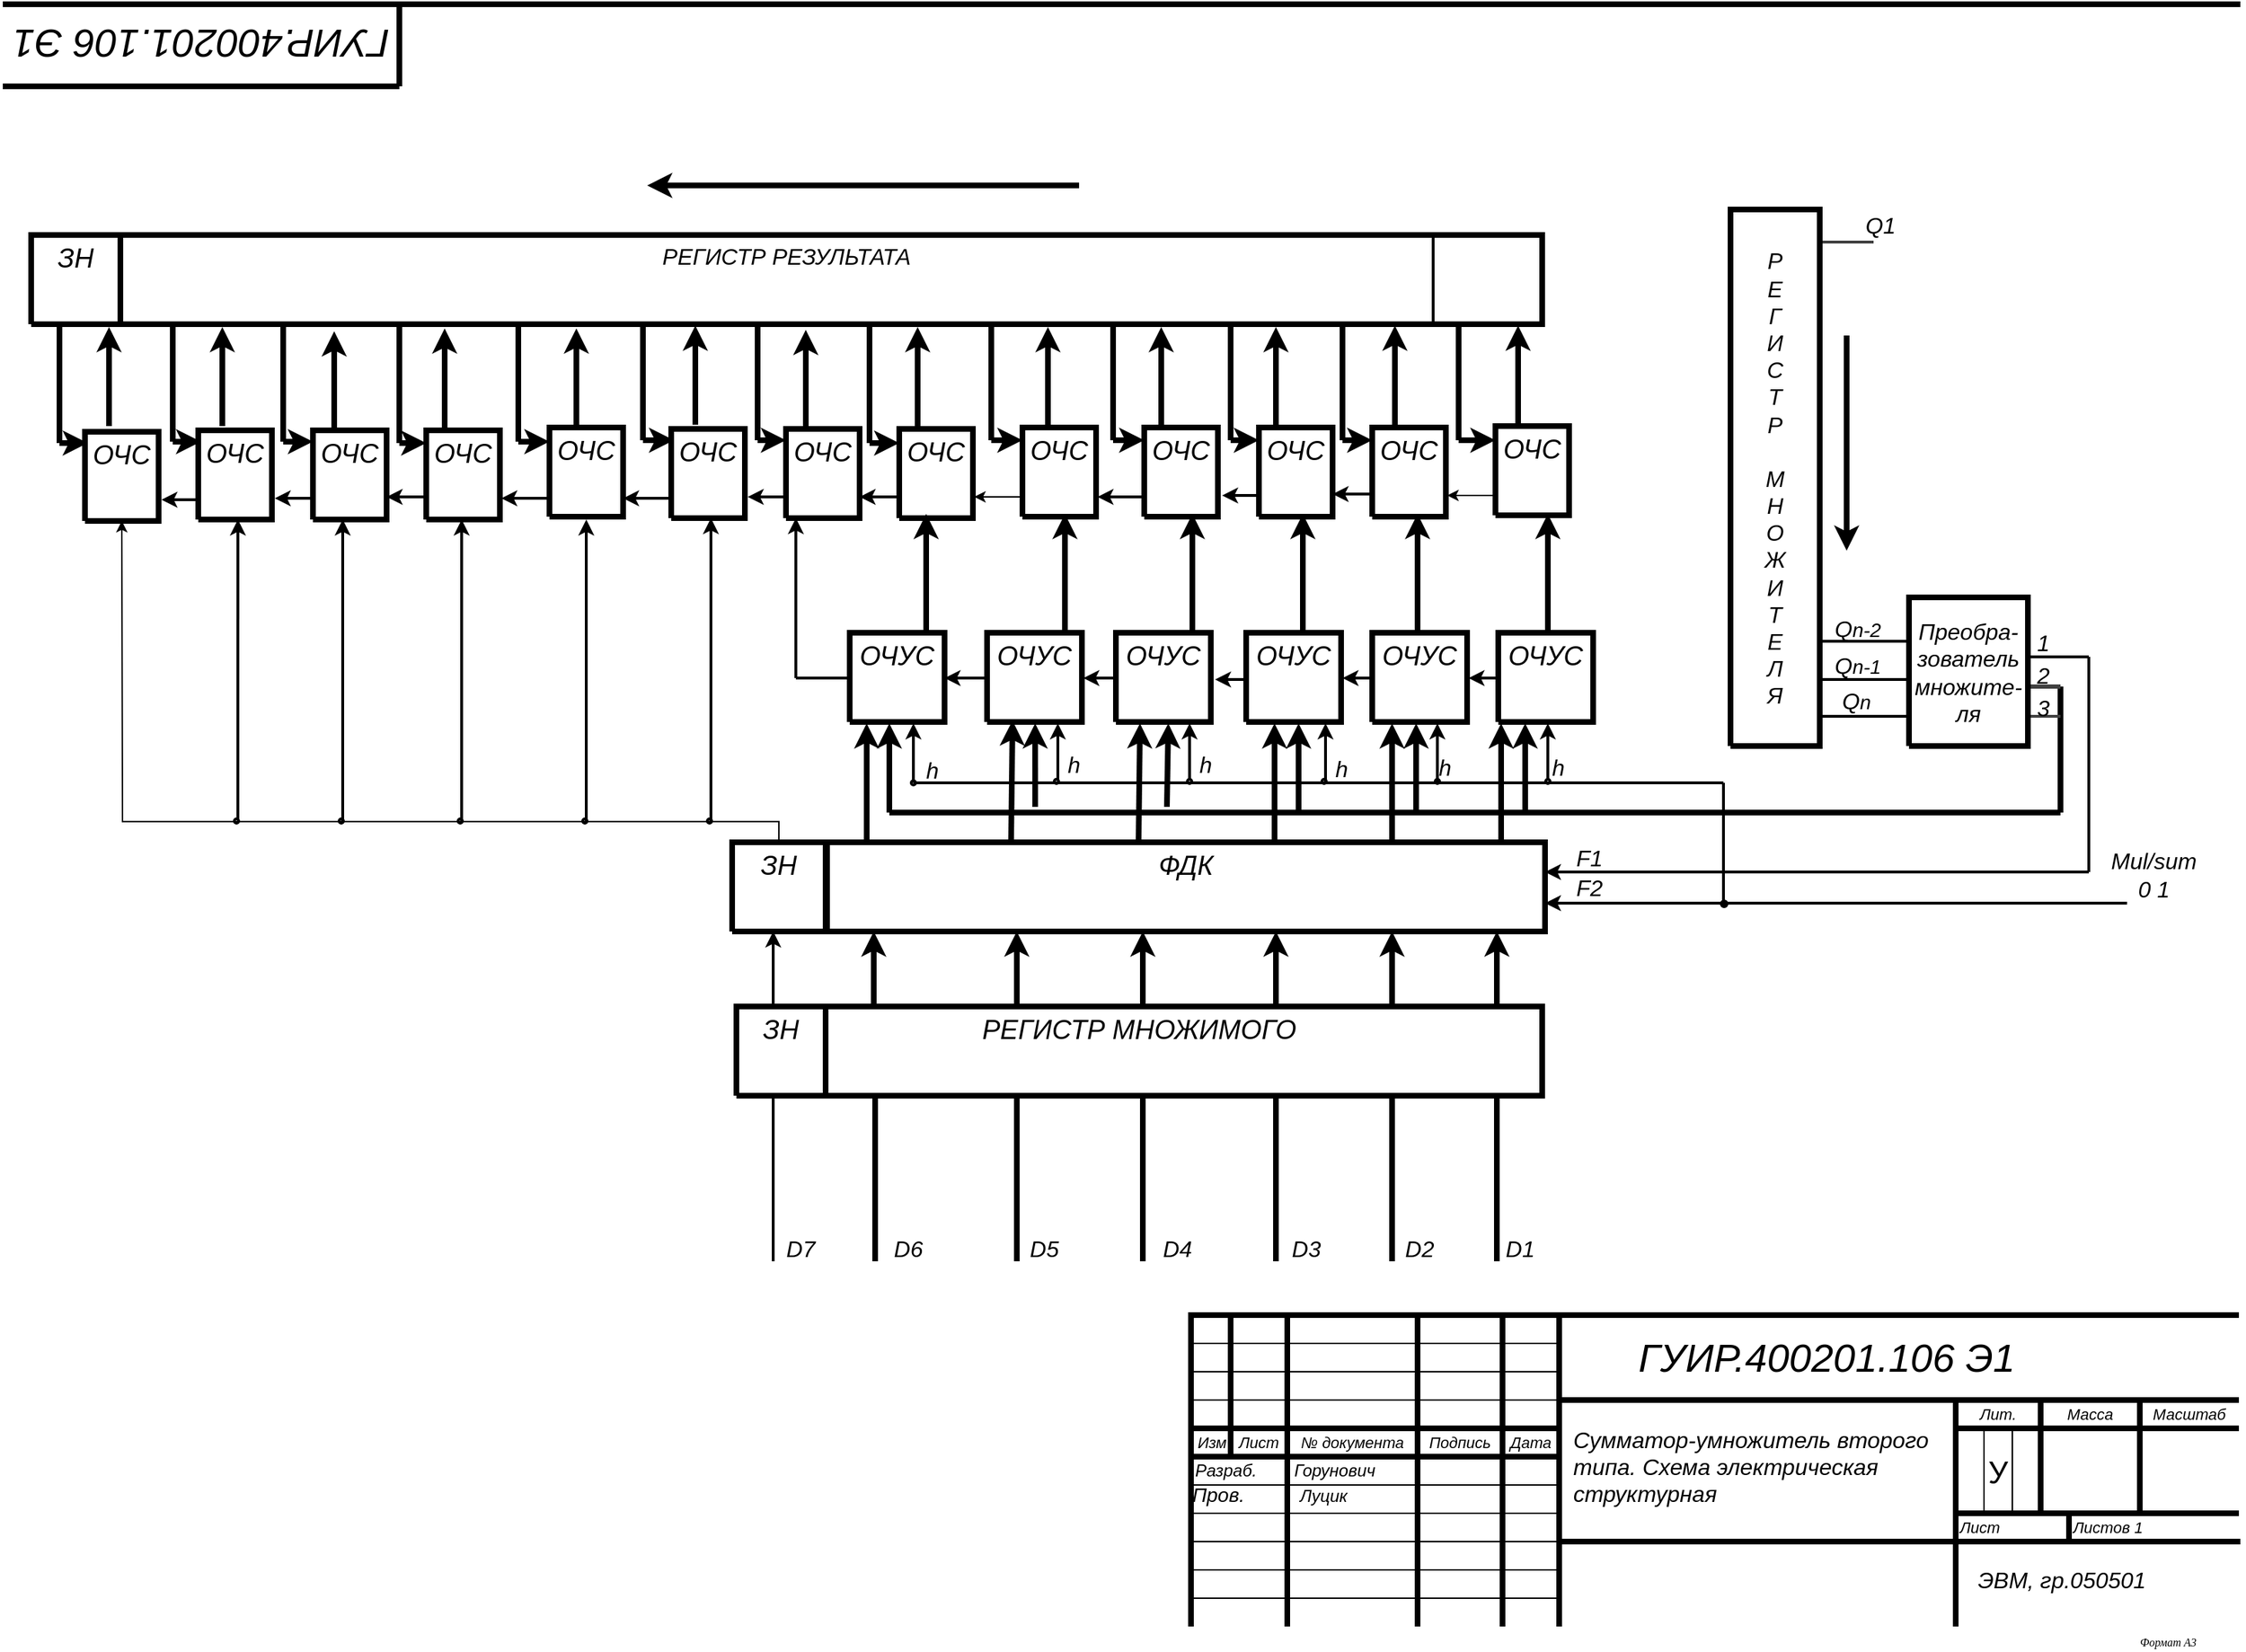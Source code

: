<mxfile version="13.9.9" type="device"><diagram name="Сумматор-умножитель" id="Сумматор-умножитель"><mxGraphModel dx="1422" dy="823" grid="1" gridSize="10" guides="1" tooltips="1" connect="1" arrows="1" fold="1" page="1" pageScale="1" pageWidth="827" pageHeight="1169" math="0" shadow="0"><root><mxCell id="0"/><mxCell id="1" value="Соединительная линия" parent="0"/><mxCell id="3" style="vsdxID=53;fillColor=#FFFFFF;gradientColor=none;shape=stencil(nY9LDoAgDERP0z3SI/i5BwkoRAUC+Lu9kGo0Lt3NtK/tFLCOWngFnMUU3Kg2I5MGbIBzY7UKJmUF2ALWvQtqCG6xkrwXhSxqdmvZsNNcxViZ4ewgT64jdDL2hf4E7wsXmsWThd549765c4l+xvYE);strokeColor=#000000;strokeWidth=4;spacingTop=-1;spacingBottom=-1;spacingLeft=-1;spacingRight=-1;labelBackgroundColor=#ffffff;rounded=0;html=1;whiteSpace=wrap;" parent="1" vertex="1"><mxGeometry x="919" y="946" width="740" height="220" as="geometry"/></mxCell><mxCell id="205" style="vsdxID=78;edgeStyle=none;startArrow=none;endArrow=none;startSize=5;endSize=5;strokeWidth=4;strokeColor=#000000;spacingTop=-1;spacingBottom=-1;spacingLeft=-1;spacingRight=-1;verticalAlign=middle;html=1;labelBackgroundColor=#ffffff;rounded=0;" parent="1" edge="1"><mxGeometry relative="1" as="geometry"><Array as="points"/><mxPoint x="947" y="946" as="sourcePoint"/><mxPoint x="947" y="1046" as="targetPoint"/></mxGeometry></mxCell><mxCell id="204" style="vsdxID=77;edgeStyle=none;startArrow=none;endArrow=none;startSize=5;endSize=5;strokeColor=#000000;spacingTop=-1;spacingBottom=-1;spacingLeft=-1;spacingRight=-1;verticalAlign=middle;html=1;labelBackgroundColor=#ffffff;rounded=0;" parent="1" edge="1"><mxGeometry relative="1" as="geometry"><mxPoint as="offset"/><Array as="points"/><mxPoint x="919" y="1146" as="sourcePoint"/><mxPoint x="1179" y="1146" as="targetPoint"/></mxGeometry></mxCell><mxCell id="203" style="vsdxID=76;edgeStyle=none;startArrow=none;endArrow=none;startSize=5;endSize=5;strokeColor=#000000;spacingTop=-1;spacingBottom=-1;spacingLeft=-1;spacingRight=-1;verticalAlign=middle;html=1;labelBackgroundColor=#ffffff;rounded=0;" parent="1" edge="1"><mxGeometry relative="1" as="geometry"><mxPoint as="offset"/><Array as="points"/><mxPoint x="919" y="1126" as="sourcePoint"/><mxPoint x="1179" y="1126" as="targetPoint"/></mxGeometry></mxCell><mxCell id="202" style="vsdxID=75;edgeStyle=none;startArrow=none;endArrow=none;startSize=5;endSize=5;strokeColor=#000000;spacingTop=-1;spacingBottom=-1;spacingLeft=-1;spacingRight=-1;verticalAlign=middle;html=1;labelBackgroundColor=#ffffff;rounded=0;" parent="1" edge="1"><mxGeometry relative="1" as="geometry"><mxPoint as="offset"/><Array as="points"/><mxPoint x="919" y="1106" as="sourcePoint"/><mxPoint x="1180" y="1106" as="targetPoint"/></mxGeometry></mxCell><mxCell id="201" style="vsdxID=74;edgeStyle=none;startArrow=none;endArrow=none;startSize=5;endSize=5;strokeColor=#000000;spacingTop=-1;spacingBottom=-1;spacingLeft=-1;spacingRight=-1;verticalAlign=middle;html=1;labelBackgroundColor=#ffffff;rounded=0;" parent="1" edge="1"><mxGeometry relative="1" as="geometry"><mxPoint as="offset"/><Array as="points"/><mxPoint x="919" y="1086" as="sourcePoint"/><mxPoint x="1179" y="1086" as="targetPoint"/></mxGeometry></mxCell><mxCell id="200" style="vsdxID=73;edgeStyle=none;startArrow=none;endArrow=none;startSize=5;endSize=5;strokeColor=#000000;spacingTop=-1;spacingBottom=-1;spacingLeft=-1;spacingRight=-1;verticalAlign=middle;html=1;labelBackgroundColor=#ffffff;rounded=0;" parent="1" edge="1"><mxGeometry relative="1" as="geometry"><mxPoint as="offset"/><Array as="points"/><mxPoint x="919" y="1066" as="sourcePoint"/><mxPoint x="1179" y="1066" as="targetPoint"/></mxGeometry></mxCell><mxCell id="199" style="vsdxID=72;edgeStyle=none;startArrow=none;endArrow=none;startSize=5;endSize=5;strokeWidth=4;strokeColor=#000000;spacingTop=-1;spacingBottom=-1;spacingLeft=-1;spacingRight=-1;verticalAlign=middle;html=1;labelBackgroundColor=#ffffff;rounded=0;" parent="1" edge="1"><mxGeometry relative="1" as="geometry"><mxPoint as="offset"/><Array as="points"/><mxPoint x="919" y="1046" as="sourcePoint"/><mxPoint x="1179" y="1046" as="targetPoint"/></mxGeometry></mxCell><mxCell id="198" style="vsdxID=71;edgeStyle=none;startArrow=none;endArrow=none;startSize=5;endSize=5;strokeWidth=4;strokeColor=#000000;spacingTop=-1;spacingBottom=-1;spacingLeft=-1;spacingRight=-1;verticalAlign=middle;html=1;labelBackgroundColor=#ffffff;rounded=0;" parent="1" edge="1"><mxGeometry relative="1" as="geometry"><mxPoint as="offset"/><Array as="points"/><mxPoint x="919" y="1026" as="sourcePoint"/><mxPoint x="1179" y="1026" as="targetPoint"/></mxGeometry></mxCell><mxCell id="197" style="vsdxID=70;edgeStyle=none;startArrow=none;endArrow=none;startSize=5;endSize=5;strokeColor=#000000;spacingTop=-1;spacingBottom=-1;spacingLeft=-1;spacingRight=-1;verticalAlign=middle;html=1;labelBackgroundColor=#ffffff;rounded=0;" parent="1" edge="1"><mxGeometry relative="1" as="geometry"><mxPoint as="offset"/><Array as="points"/><mxPoint x="919" y="1006" as="sourcePoint"/><mxPoint x="1179" y="1006" as="targetPoint"/></mxGeometry></mxCell><mxCell id="196" style="vsdxID=69;edgeStyle=none;startArrow=none;endArrow=none;startSize=5;endSize=5;strokeColor=#000000;spacingTop=-1;spacingBottom=-1;spacingLeft=-1;spacingRight=-1;verticalAlign=middle;html=1;labelBackgroundColor=#ffffff;rounded=0;" parent="1" edge="1"><mxGeometry relative="1" as="geometry"><mxPoint as="offset"/><Array as="points"/><mxPoint x="919" y="986" as="sourcePoint"/><mxPoint x="1179" y="986" as="targetPoint"/></mxGeometry></mxCell><mxCell id="195" style="vsdxID=68;edgeStyle=none;startArrow=none;endArrow=none;startSize=5;endSize=5;strokeColor=#000000;spacingTop=-1;spacingBottom=-1;spacingLeft=-1;spacingRight=-1;verticalAlign=middle;html=1;labelBackgroundColor=#ffffff;rounded=0;" parent="1" edge="1"><mxGeometry relative="1" as="geometry"><mxPoint as="offset"/><Array as="points"/><mxPoint x="919" y="966" as="sourcePoint"/><mxPoint x="1179" y="966" as="targetPoint"/></mxGeometry></mxCell><mxCell id="194" style="vsdxID=67;edgeStyle=none;startArrow=none;endArrow=none;startSize=5;endSize=5;strokeWidth=4;strokeColor=#000000;spacingTop=-1;spacingBottom=-1;spacingLeft=-1;spacingRight=-1;verticalAlign=middle;html=1;labelBackgroundColor=#ffffff;rounded=0;" parent="1" edge="1"><mxGeometry relative="1" as="geometry"><Array as="points"/><mxPoint x="987" y="946" as="sourcePoint"/><mxPoint x="987" y="1166" as="targetPoint"/></mxGeometry></mxCell><mxCell id="193" style="vsdxID=66;edgeStyle=none;startArrow=none;endArrow=none;startSize=5;endSize=5;strokeWidth=4;strokeColor=#000000;spacingTop=-1;spacingBottom=-1;spacingLeft=-1;spacingRight=-1;verticalAlign=middle;html=1;labelBackgroundColor=#ffffff;rounded=0;" parent="1" edge="1"><mxGeometry relative="1" as="geometry"><Array as="points"/><mxPoint x="1079" y="946" as="sourcePoint"/><mxPoint x="1079" y="1166" as="targetPoint"/></mxGeometry></mxCell><mxCell id="192" style="vsdxID=65;edgeStyle=none;startArrow=none;endArrow=none;startSize=5;endSize=5;strokeWidth=4;strokeColor=#000000;spacingTop=-1;spacingBottom=-1;spacingLeft=-1;spacingRight=-1;verticalAlign=middle;html=1;labelBackgroundColor=#ffffff;rounded=0;" parent="1" edge="1"><mxGeometry relative="1" as="geometry"><Array as="points"/><mxPoint x="1139" y="946" as="sourcePoint"/><mxPoint x="1139" y="1166" as="targetPoint"/></mxGeometry></mxCell><mxCell id="191" style="vsdxID=64;edgeStyle=none;startArrow=none;endArrow=none;startSize=5;endSize=5;strokeWidth=4;strokeColor=#000000;spacingTop=-1;spacingBottom=-1;spacingLeft=-1;spacingRight=-1;verticalAlign=middle;html=1;labelBackgroundColor=#ffffff;rounded=0;" parent="1" edge="1"><mxGeometry relative="1" as="geometry"><Array as="points"/><mxPoint x="1589" y="1006" as="sourcePoint"/><mxPoint x="1589" y="1086" as="targetPoint"/></mxGeometry></mxCell><mxCell id="206" style="vsdxID=96;edgeStyle=none;startArrow=none;endArrow=none;startSize=5;endSize=5;strokeWidth=4;strokeColor=#000000;spacingTop=-1;spacingBottom=-1;spacingLeft=-1;spacingRight=-1;verticalAlign=middle;html=1;labelBackgroundColor=#ffffff;rounded=0;" parent="1" edge="1"><mxGeometry relative="1" as="geometry"><Array as="points"/><mxPoint x="1660" y="20" as="sourcePoint"/><mxPoint x="80" y="20" as="targetPoint"/></mxGeometry></mxCell><mxCell id="190" style="vsdxID=63;edgeStyle=none;startArrow=none;endArrow=none;startSize=5;endSize=5;strokeWidth=4;strokeColor=#000000;spacingTop=-1;spacingBottom=-1;spacingLeft=-1;spacingRight=-1;verticalAlign=middle;html=1;labelBackgroundColor=#ffffff;rounded=0;" parent="1" edge="1"><mxGeometry relative="1" as="geometry"><Array as="points"/><mxPoint x="1539" y="1086" as="sourcePoint"/><mxPoint x="1539" y="1106" as="targetPoint"/></mxGeometry></mxCell><mxCell id="189" style="vsdxID=62;edgeStyle=none;startArrow=none;endArrow=none;startSize=5;endSize=5;strokeColor=#000000;spacingTop=-1;spacingBottom=-1;spacingLeft=-1;spacingRight=-1;verticalAlign=middle;html=1;labelBackgroundColor=#ffffff;rounded=0;" parent="1" edge="1"><mxGeometry relative="1" as="geometry"><Array as="points"/><mxPoint x="1499" y="1026" as="sourcePoint"/><mxPoint x="1499" y="1086" as="targetPoint"/></mxGeometry></mxCell><mxCell id="188" style="vsdxID=61;edgeStyle=none;startArrow=none;endArrow=none;startSize=5;endSize=5;strokeColor=#000000;spacingTop=-1;spacingBottom=-1;spacingLeft=-1;spacingRight=-1;verticalAlign=middle;html=1;labelBackgroundColor=#ffffff;rounded=0;" parent="1" edge="1"><mxGeometry relative="1" as="geometry"><Array as="points"/><mxPoint x="1479" y="1026" as="sourcePoint"/><mxPoint x="1479" y="1086" as="targetPoint"/></mxGeometry></mxCell><mxCell id="187" style="vsdxID=60;edgeStyle=none;startArrow=none;endArrow=none;startSize=5;endSize=5;strokeWidth=4;strokeColor=#000000;spacingTop=-1;spacingBottom=-1;spacingLeft=-1;spacingRight=-1;verticalAlign=middle;html=1;labelBackgroundColor=#ffffff;rounded=0;" parent="1" edge="1"><mxGeometry relative="1" as="geometry"><Array as="points"/><mxPoint x="1519" y="1006" as="sourcePoint"/><mxPoint x="1519" y="1086" as="targetPoint"/></mxGeometry></mxCell><mxCell id="186" style="vsdxID=59;edgeStyle=none;startArrow=none;endArrow=none;startSize=5;endSize=5;strokeWidth=4;strokeColor=#000000;spacingTop=-1;spacingBottom=-1;spacingLeft=-1;spacingRight=-1;verticalAlign=middle;html=1;labelBackgroundColor=#ffffff;rounded=0;" parent="1" edge="1"><mxGeometry relative="1" as="geometry"><mxPoint as="offset"/><Array as="points"/><mxPoint x="1459" y="1086" as="sourcePoint"/><mxPoint x="1659" y="1086" as="targetPoint"/></mxGeometry></mxCell><mxCell id="212" style="vsdxID=435;edgeStyle=none;startArrow=none;endArrow=classic;startSize=5;endSize=5;strokeWidth=4;strokeColor=#000000;spacingTop=0;spacingBottom=0;spacingLeft=0;spacingRight=0;verticalAlign=middle;html=1;labelBackgroundColor=#ffffff;rounded=0;" parent="1" edge="1"><mxGeometry relative="1" as="geometry"><mxPoint x="10" y="-1" as="offset"/><Array as="points"/><mxPoint x="1138" y="612" as="sourcePoint"/><mxPoint x="1138" y="528" as="targetPoint"/></mxGeometry></mxCell><mxCell id="211" style="vsdxID=434;edgeStyle=none;startArrow=none;endArrow=classic;startSize=5;endSize=5;strokeWidth=4;strokeColor=#000000;spacingTop=0;spacingBottom=0;spacingLeft=0;spacingRight=0;verticalAlign=middle;html=1;labelBackgroundColor=#ffffff;rounded=0;" parent="1" edge="1"><mxGeometry relative="1" as="geometry"><mxPoint x="10" y="-1" as="offset"/><Array as="points"/><mxPoint x="1061" y="612" as="sourcePoint"/><mxPoint x="1061" y="528" as="targetPoint"/></mxGeometry></mxCell><mxCell id="210" style="vsdxID=433;edgeStyle=none;startArrow=none;endArrow=classic;startSize=5;endSize=5;strokeWidth=4;strokeColor=#000000;spacingTop=0;spacingBottom=0;spacingLeft=0;spacingRight=0;verticalAlign=middle;html=1;labelBackgroundColor=#ffffff;rounded=0;" parent="1" edge="1"><mxGeometry relative="1" as="geometry"><mxPoint x="10" y="-1" as="offset"/><Array as="points"/><mxPoint x="978" y="612" as="sourcePoint"/><mxPoint x="978" y="528" as="targetPoint"/></mxGeometry></mxCell><mxCell id="218" style="vsdxID=472;edgeStyle=none;startArrow=none;endArrow=none;startSize=5;endSize=5;strokeWidth=4;strokeColor=#000000;spacingTop=-1;spacingBottom=-1;spacingLeft=-1;spacingRight=-1;verticalAlign=middle;html=1;labelBackgroundColor=#ffffff;rounded=0;" parent="1" edge="1"><mxGeometry relative="1" as="geometry"><mxPoint as="offset"/><Array as="points"/><mxPoint x="706" y="591" as="sourcePoint"/><mxPoint x="1381" y="591" as="targetPoint"/></mxGeometry></mxCell><mxCell id="217" style="vsdxID=469;edgeStyle=none;startArrow=none;endArrow=classic;startSize=5;endSize=5;strokeWidth=4;strokeColor=#000000;spacingTop=0;spacingBottom=0;spacingLeft=0;spacingRight=0;verticalAlign=middle;html=1;labelBackgroundColor=#ffffff;rounded=0;" parent="1" edge="1"><mxGeometry relative="1" as="geometry"><mxPoint x="10" as="offset"/><Array as="points"/><mxPoint x="1155" y="591" as="sourcePoint"/><mxPoint x="1155" y="528" as="targetPoint"/></mxGeometry></mxCell><mxCell id="216" style="vsdxID=467;edgeStyle=none;startArrow=none;endArrow=classic;startSize=5;endSize=5;strokeWidth=4;strokeColor=#000000;spacingTop=0;spacingBottom=0;spacingLeft=0;spacingRight=0;verticalAlign=middle;html=1;labelBackgroundColor=#ffffff;rounded=0;" parent="1" edge="1"><mxGeometry relative="1" as="geometry"><mxPoint x="10" as="offset"/><Array as="points"/><mxPoint x="1078" y="591" as="sourcePoint"/><mxPoint x="1078" y="528" as="targetPoint"/></mxGeometry></mxCell><mxCell id="215" style="vsdxID=465;edgeStyle=none;startArrow=none;endArrow=classic;startSize=5;endSize=5;strokeWidth=4;strokeColor=#000000;spacingTop=0;spacingBottom=0;spacingLeft=0;spacingRight=0;verticalAlign=middle;html=1;labelBackgroundColor=#ffffff;rounded=0;" parent="1" edge="1"><mxGeometry relative="1" as="geometry"><mxPoint x="10" as="offset"/><Array as="points"/><mxPoint x="995" y="591" as="sourcePoint"/><mxPoint x="995" y="528" as="targetPoint"/></mxGeometry></mxCell><mxCell id="214" style="vsdxID=463;edgeStyle=none;startArrow=none;endArrow=classic;startSize=5;endSize=5;strokeWidth=4;strokeColor=#000000;spacingTop=0;spacingBottom=0;spacingLeft=0;spacingRight=0;verticalAlign=middle;html=1;labelBackgroundColor=#ffffff;rounded=0;" parent="1" edge="1"><mxGeometry relative="1" as="geometry"><mxPoint x="10" as="offset"/><Array as="points"/><mxPoint x="706" y="591" as="sourcePoint"/><mxPoint x="706" y="528" as="targetPoint"/></mxGeometry></mxCell><mxCell id="213" style="vsdxID=446;edgeStyle=none;startArrow=none;endArrow=classic;startSize=5;endSize=5;strokeWidth=4;strokeColor=#000000;spacingTop=0;spacingBottom=0;spacingLeft=0;spacingRight=0;verticalAlign=middle;html=1;labelBackgroundColor=#ffffff;rounded=0;" parent="1" edge="1"><mxGeometry relative="1" as="geometry"><mxPoint x="10" y="-1" as="offset"/><Array as="points"/><mxPoint x="732" y="464" as="sourcePoint"/><mxPoint x="732" y="380" as="targetPoint"/></mxGeometry></mxCell><mxCell id="209" style="vsdxID=432;edgeStyle=none;startArrow=none;endArrow=classic;startSize=5;endSize=5;strokeWidth=4;strokeColor=#000000;spacingTop=0;spacingBottom=0;spacingLeft=0;spacingRight=0;verticalAlign=middle;html=1;labelBackgroundColor=#ffffff;rounded=0;" parent="1" edge="1"><mxGeometry relative="1" as="geometry"><mxPoint x="10" y="-1" as="offset"/><Array as="points"/><mxPoint x="690" y="612" as="sourcePoint"/><mxPoint x="690" y="528" as="targetPoint"/></mxGeometry></mxCell><mxCell id="208" style="vsdxID=423;edgeStyle=none;startArrow=none;endArrow=classic;startSize=5;endSize=5;strokeWidth=4;strokeColor=#000000;spacingTop=0;spacingBottom=0;spacingLeft=0;spacingRight=0;verticalAlign=middle;html=1;labelBackgroundColor=#ffffff;rounded=0;" parent="1" edge="1"><mxGeometry relative="1" as="geometry"><mxPoint x="10" y="-1" as="offset"/><Array as="points"/><mxPoint x="998" y="464" as="sourcePoint"/><mxPoint x="998" y="380" as="targetPoint"/></mxGeometry></mxCell><mxCell id="219" style="vsdxID=483;edgeStyle=none;startArrow=none;endArrow=classic;startSize=5;endSize=5;strokeWidth=4;strokeColor=#000000;spacingTop=0;spacingBottom=0;spacingLeft=0;spacingRight=0;verticalAlign=middle;html=1;labelBackgroundColor=#ffffff;rounded=0;" parent="1" edge="1"><mxGeometry relative="1" as="geometry"><mxPoint x="10" y="-1" as="offset"/><Array as="points"/><mxPoint x="1382" y="254" as="sourcePoint"/><mxPoint x="1382" y="406" as="targetPoint"/></mxGeometry></mxCell><mxCell id="227" style="vsdxID=494;edgeStyle=none;startArrow=none;endArrow=none;startSize=5;endSize=5;strokeWidth=2;strokeColor=#000000;spacingTop=-1;spacingBottom=-1;spacingLeft=-1;spacingRight=-1;verticalAlign=middle;html=1;labelBackgroundColor=#ffffff;rounded=0;" parent="1" edge="1"><mxGeometry relative="1" as="geometry"><Array as="points"/><mxPoint x="1553" y="481" as="sourcePoint"/><mxPoint x="1553" y="633" as="targetPoint"/></mxGeometry></mxCell><mxCell id="226" style="vsdxID=491;edgeStyle=none;startArrow=none;endArrow=none;startSize=5;endSize=5;strokeWidth=4;strokeColor=#000000;spacingTop=-1;spacingBottom=-1;spacingLeft=-1;spacingRight=-1;verticalAlign=middle;html=1;labelBackgroundColor=#ffffff;rounded=0;" parent="1" edge="1"><mxGeometry relative="1" as="geometry"><mxPoint as="offset"/><Array as="points"/><mxPoint x="1366" y="591" as="sourcePoint"/><mxPoint x="1533" y="591" as="targetPoint"/></mxGeometry></mxCell><mxCell id="225" style="vsdxID=490;edgeStyle=none;startArrow=none;endArrow=none;startSize=5;endSize=5;strokeWidth=4;strokeColor=#000000;spacingTop=-1;spacingBottom=-1;spacingLeft=-1;spacingRight=-1;verticalAlign=middle;html=1;labelBackgroundColor=#ffffff;rounded=0;" parent="1" edge="1"><mxGeometry relative="1" as="geometry"><Array as="points"/><mxPoint x="1533" y="502" as="sourcePoint"/><mxPoint x="1533" y="523" as="targetPoint"/></mxGeometry></mxCell><mxCell id="224" style="vsdxID=489;edgeStyle=none;startArrow=none;endArrow=none;startSize=5;endSize=5;strokeWidth=2;strokeColor=#000000;spacingTop=-1;spacingBottom=-1;spacingLeft=-1;spacingRight=-1;verticalAlign=middle;html=1;labelBackgroundColor=#ffffff;rounded=0;" parent="1" edge="1"><mxGeometry relative="1" as="geometry"><mxPoint as="offset"/><Array as="points"/><mxPoint x="1511" y="481" as="sourcePoint"/><mxPoint x="1553" y="481" as="targetPoint"/></mxGeometry></mxCell><mxCell id="228" style="vsdxID=507;edgeStyle=none;startArrow=none;endArrow=none;startSize=5;endSize=5;strokeWidth=2;strokeColor=#404040;spacingTop=-1;spacingBottom=-1;spacingLeft=-1;spacingRight=-1;verticalAlign=middle;html=1;labelBackgroundColor=#ffffff;rounded=0;" parent="1" edge="1"><mxGeometry relative="1" as="geometry"><Array as="points"/><mxPoint x="1401" y="188" as="sourcePoint"/><mxPoint x="1363" y="188" as="targetPoint"/></mxGeometry></mxCell><mxCell id="229" style="vsdxID=555;edgeStyle=none;startArrow=none;endArrow=classic;startSize=5;endSize=5;strokeWidth=2;strokeColor=#000000;spacingTop=-1;spacingBottom=-1;spacingLeft=-1;spacingRight=-1;verticalAlign=middle;html=1;labelBackgroundColor=#ffffff;rounded=0;" parent="1" edge="1"><mxGeometry relative="1" as="geometry"><Array as="points"/><mxPoint x="1580" y="655" as="sourcePoint"/><mxPoint x="1169" y="655" as="targetPoint"/></mxGeometry></mxCell><mxCell id="223" style="vsdxID=488;edgeStyle=none;startArrow=none;endArrow=none;startSize=5;endSize=5;strokeWidth=3;strokeColor=#404040;spacingTop=-1;spacingBottom=-1;spacingLeft=-1;spacingRight=-1;verticalAlign=middle;html=1;labelBackgroundColor=#ffffff;rounded=0;" parent="1" edge="1"><mxGeometry relative="1" as="geometry"><mxPoint as="offset"/><Array as="points"/><mxPoint x="1511" y="502" as="sourcePoint"/><mxPoint x="1533" y="502" as="targetPoint"/></mxGeometry></mxCell><mxCell id="239" style="vsdxID=848;edgeStyle=none;startArrow=classic;endArrow=none;startSize=5;endSize=5;strokeWidth=2;strokeColor=#000000;spacingTop=-1;spacingBottom=-1;spacingLeft=-1;spacingRight=-1;verticalAlign=middle;html=1;labelBackgroundColor=#ffffff;rounded=0;" parent="1" edge="1"><mxGeometry relative="1" as="geometry"><Array as="points"/><mxPoint x="624" y="675" as="sourcePoint"/><mxPoint x="624" y="730" as="targetPoint"/></mxGeometry></mxCell><mxCell id="240" style="vsdxID=903;edgeStyle=none;startArrow=classic;endArrow=none;startSize=5;endSize=5;strokeWidth=4;strokeColor=#000000;spacingTop=-1;spacingBottom=-1;spacingLeft=-1;spacingRight=-1;verticalAlign=middle;html=1;labelBackgroundColor=#ffffff;rounded=0;" parent="1" edge="1"><mxGeometry relative="1" as="geometry"><Array as="points"/><mxPoint x="647" y="250" as="sourcePoint"/><mxPoint x="647" y="320" as="targetPoint"/></mxGeometry></mxCell><mxCell id="244" style="vsdxID=935;edgeStyle=none;startArrow=classic;endArrow=none;startSize=5;endSize=5;strokeWidth=2;strokeColor=#000000;spacingTop=-1;spacingBottom=-1;spacingLeft=-1;spacingRight=-1;verticalAlign=middle;html=1;labelBackgroundColor=#ffffff;rounded=0;" parent="1" edge="1"><mxGeometry relative="1" as="geometry"><Array as="points"/><mxPoint x="640" y="383" as="sourcePoint"/><mxPoint x="640" y="496" as="targetPoint"/></mxGeometry></mxCell><mxCell id="243" style="vsdxID=933;edgeStyle=none;startArrow=none;endArrow=none;startSize=5;endSize=5;strokeWidth=2;strokeColor=#000000;spacingTop=-1;spacingBottom=-1;spacingLeft=-1;spacingRight=-1;verticalAlign=middle;html=1;labelBackgroundColor=#ffffff;rounded=0;" parent="1" edge="1"><mxGeometry relative="1" as="geometry"><Array as="points"/><mxPoint x="640" y="496" as="sourcePoint"/><mxPoint x="678" y="496" as="targetPoint"/></mxGeometry></mxCell><mxCell id="242" style="vsdxID=931;edgeStyle=none;startArrow=classic;endArrow=none;startSize=5;endSize=5;strokeWidth=4;strokeColor=#000000;spacingTop=-1;spacingBottom=-1;spacingLeft=-1;spacingRight=-1;verticalAlign=middle;html=1;labelBackgroundColor=#ffffff;rounded=0;" parent="1" edge="1"><mxGeometry relative="1" as="geometry"><Array as="points"/><mxPoint x="1150" y="247" as="sourcePoint"/><mxPoint x="1150" y="317" as="targetPoint"/></mxGeometry></mxCell><mxCell id="248" style="vsdxID=964;edgeStyle=none;startArrow=none;endArrow=none;startSize=5;endSize=5;strokeWidth=4;strokeColor=#000000;spacingTop=-1;spacingBottom=-1;spacingLeft=-1;spacingRight=-1;verticalAlign=middle;html=1;labelBackgroundColor=#ffffff;rounded=0;" parent="1" edge="1"><mxGeometry relative="1" as="geometry"><Array as="points"/><mxPoint x="1108" y="247" as="sourcePoint"/><mxPoint x="1108" y="328" as="targetPoint"/></mxGeometry></mxCell><mxCell id="250" style="vsdxID=979;edgeStyle=none;startArrow=none;endArrow=none;startSize=5;endSize=5;strokeWidth=4;strokeColor=#000000;spacingTop=-1;spacingBottom=-1;spacingLeft=-1;spacingRight=-1;verticalAlign=middle;html=1;labelBackgroundColor=#ffffff;rounded=0;" parent="1" edge="1"><mxGeometry relative="1" as="geometry"><Array as="points"/><mxPoint x="360" y="22" as="sourcePoint"/><mxPoint x="360" y="78" as="targetPoint"/></mxGeometry></mxCell><mxCell id="249" style="vsdxID=978;edgeStyle=none;startArrow=none;endArrow=none;startSize=5;endSize=5;strokeWidth=4;strokeColor=#000000;spacingTop=-1;spacingBottom=-1;spacingLeft=-1;spacingRight=-1;verticalAlign=middle;html=1;labelBackgroundColor=#ffffff;rounded=0;" parent="1" edge="1"><mxGeometry relative="1" as="geometry"><Array as="points"/><mxPoint x="360" y="78" as="sourcePoint"/><mxPoint x="80" y="78" as="targetPoint"/></mxGeometry></mxCell><mxCell id="247" style="vsdxID=949;edgeStyle=none;startArrow=none;endArrow=none;startSize=5;endSize=5;strokeWidth=4;strokeColor=#000000;spacingTop=-1;spacingBottom=-1;spacingLeft=-1;spacingRight=-1;verticalAlign=middle;html=1;labelBackgroundColor=#ffffff;rounded=0;" parent="1" edge="1"><mxGeometry relative="1" as="geometry"><Array as="points"/><mxPoint x="613" y="247" as="sourcePoint"/><mxPoint x="613" y="328" as="targetPoint"/></mxGeometry></mxCell><mxCell id="253" style="vsdxID=1003;edgeStyle=none;startArrow=none;endArrow=classic;startSize=5;endSize=5;strokeWidth=4;strokeColor=#000000;spacingTop=0;spacingBottom=0;spacingLeft=0;spacingRight=0;verticalAlign=middle;html=1;labelBackgroundColor=#ffffff;rounded=0;" parent="1" edge="1"><mxGeometry relative="1" as="geometry"><mxPoint x="10" y="-1" as="offset"/><Array as="points"/><mxPoint x="920" y="464" as="sourcePoint"/><mxPoint x="920" y="380" as="targetPoint"/></mxGeometry></mxCell><mxCell id="256" style="vsdxID=1015;edgeStyle=none;startArrow=none;endArrow=none;startSize=5;endSize=5;strokeWidth=4;strokeColor=#000000;spacingTop=-1;spacingBottom=-1;spacingLeft=-1;spacingRight=-1;verticalAlign=middle;html=1;labelBackgroundColor=#ffffff;rounded=0;" parent="1" edge="1"><mxGeometry relative="1" as="geometry"><Array as="points"/><mxPoint x="1026" y="247" as="sourcePoint"/><mxPoint x="1026" y="328" as="targetPoint"/></mxGeometry></mxCell><mxCell id="259" style="vsdxID=1029;edgeStyle=none;startArrow=none;endArrow=classic;startSize=5;endSize=5;strokeWidth=4;strokeColor=#000000;spacingTop=0;spacingBottom=0;spacingLeft=0;spacingRight=0;verticalAlign=middle;html=1;labelBackgroundColor=#ffffff;rounded=0;" parent="1" edge="1"><mxGeometry relative="1" as="geometry"><mxPoint x="10" y="-1" as="offset"/><Array as="points"/><mxPoint x="830" y="464" as="sourcePoint"/><mxPoint x="830" y="380" as="targetPoint"/></mxGeometry></mxCell><mxCell id="258" style="vsdxID=1027;edgeStyle=none;startArrow=none;endArrow=none;startSize=5;endSize=5;strokeWidth=4;strokeColor=#000000;spacingTop=-1;spacingBottom=-1;spacingLeft=-1;spacingRight=-1;verticalAlign=middle;html=1;labelBackgroundColor=#ffffff;rounded=0;" parent="1" edge="1"><mxGeometry relative="1" as="geometry"><Array as="points"/><mxPoint x="532" y="247" as="sourcePoint"/><mxPoint x="532" y="328" as="targetPoint"/></mxGeometry></mxCell><mxCell id="257" style="vsdxID=1023;edgeStyle=none;startArrow=classic;endArrow=none;startSize=5;endSize=5;strokeWidth=4;strokeColor=#000000;spacingTop=-1;spacingBottom=-1;spacingLeft=-1;spacingRight=-1;verticalAlign=middle;html=1;labelBackgroundColor=#ffffff;rounded=0;" parent="1" edge="1"><mxGeometry relative="1" as="geometry"><Array as="points"/><mxPoint x="569" y="247" as="sourcePoint"/><mxPoint x="569" y="317" as="targetPoint"/></mxGeometry></mxCell><mxCell id="266" style="vsdxID=1054;edgeStyle=none;startArrow=none;endArrow=none;startSize=5;endSize=5;strokeWidth=4;strokeColor=#000000;spacingTop=-1;spacingBottom=-1;spacingLeft=-1;spacingRight=-1;verticalAlign=middle;html=1;labelBackgroundColor=#ffffff;rounded=0;" parent="1" edge="1"><mxGeometry relative="1" as="geometry"><Array as="points"/><mxPoint x="1061" y="791" as="sourcePoint"/><mxPoint x="1061" y="908" as="targetPoint"/></mxGeometry></mxCell><mxCell id="265" style="vsdxID=1053;edgeStyle=none;startArrow=none;endArrow=none;startSize=5;endSize=5;strokeWidth=4;strokeColor=#000000;spacingTop=-1;spacingBottom=-1;spacingLeft=-1;spacingRight=-1;verticalAlign=middle;html=1;labelBackgroundColor=#ffffff;rounded=0;" parent="1" edge="1"><mxGeometry relative="1" as="geometry"><Array as="points"/><mxPoint x="979" y="791" as="sourcePoint"/><mxPoint x="979" y="908" as="targetPoint"/></mxGeometry></mxCell><mxCell id="264" style="vsdxID=1052;edgeStyle=none;startArrow=none;endArrow=none;startSize=5;endSize=5;strokeWidth=4;strokeColor=#000000;spacingTop=-1;spacingBottom=-1;spacingLeft=-1;spacingRight=-1;verticalAlign=middle;html=1;labelBackgroundColor=#ffffff;rounded=0;" parent="1" edge="1"><mxGeometry relative="1" as="geometry"><Array as="points"/><mxPoint x="885" y="792" as="sourcePoint"/><mxPoint x="885" y="908" as="targetPoint"/></mxGeometry></mxCell><mxCell id="263" style="vsdxID=1051;edgeStyle=none;startArrow=none;endArrow=none;startSize=5;endSize=5;strokeWidth=4;strokeColor=#000000;spacingTop=-1;spacingBottom=-1;spacingLeft=-1;spacingRight=-1;verticalAlign=middle;html=1;labelBackgroundColor=#ffffff;rounded=0;" parent="1" edge="1"><mxGeometry relative="1" as="geometry"><Array as="points"/><mxPoint x="796" y="791" as="sourcePoint"/><mxPoint x="796" y="908" as="targetPoint"/></mxGeometry></mxCell><mxCell id="272" style="vsdxID=1066;edgeStyle=none;startArrow=none;endArrow=none;startSize=5;endSize=5;strokeWidth=2;strokeColor=#000000;spacingTop=-1;spacingBottom=-1;spacingLeft=-1;spacingRight=-1;verticalAlign=middle;html=1;labelBackgroundColor=#ffffff;rounded=0;" parent="1" edge="1"><mxGeometry relative="1" as="geometry"><mxPoint x="-1" as="offset"/><Array as="points"/><mxPoint x="1364" y="470" as="sourcePoint"/><mxPoint x="1427" y="470" as="targetPoint"/></mxGeometry></mxCell><mxCell id="273" style="vsdxID=1068;edgeStyle=none;startArrow=none;endArrow=classic;startSize=5;endSize=5;strokeWidth=4;strokeColor=#000000;spacingTop=-1;spacingBottom=-1;spacingLeft=-1;spacingRight=-1;verticalAlign=middle;html=1;labelBackgroundColor=#ffffff;rounded=0;" parent="1" edge="1"><mxGeometry relative="1" as="geometry"><Array as="points"/><mxPoint x="840" y="148" as="sourcePoint"/><mxPoint x="535" y="148" as="targetPoint"/></mxGeometry></mxCell><mxCell id="274" style="vsdxID=1197;edgeStyle=none;startArrow=classic;endArrow=none;startSize=5;endSize=5;strokeWidth=4;strokeColor=#000000;spacingTop=-1;spacingBottom=-1;spacingLeft=-1;spacingRight=-1;verticalAlign=middle;html=1;labelBackgroundColor=#ffffff;rounded=0;" parent="1" edge="1"><mxGeometry relative="1" as="geometry"><Array as="points"/><mxPoint x="392" y="249" as="sourcePoint"/><mxPoint x="392" y="319" as="targetPoint"/></mxGeometry></mxCell><mxCell id="275" style="vsdxID=1199;edgeStyle=none;startArrow=classic;endArrow=none;startSize=5;endSize=5;strokeWidth=4;strokeColor=#000000;spacingTop=-1;spacingBottom=-1;spacingLeft=-1;spacingRight=-1;verticalAlign=middle;html=1;labelBackgroundColor=#ffffff;rounded=0;" parent="1" edge="1"><mxGeometry relative="1" as="geometry"><Array as="points"/><mxPoint x="314" y="251" as="sourcePoint"/><mxPoint x="314" y="321" as="targetPoint"/></mxGeometry></mxCell><mxCell id="279" style="vsdxID=1206;edgeStyle=none;startArrow=none;endArrow=none;startSize=5;endSize=5;strokeWidth=4;strokeColor=#000000;spacingTop=-1;spacingBottom=-1;spacingLeft=-1;spacingRight=-1;verticalAlign=middle;html=1;labelBackgroundColor=#ffffff;rounded=0;" parent="1" edge="1"><mxGeometry relative="1" as="geometry"><Array as="points"/><mxPoint x="278" y="247" as="sourcePoint"/><mxPoint x="278" y="329" as="targetPoint"/></mxGeometry></mxCell><mxCell id="282" style="vsdxID=1215;edgeStyle=none;startArrow=none;endArrow=classic;startSize=5;endSize=5;strokeWidth=2;strokeColor=#000000;spacingTop=0;spacingBottom=0;spacingLeft=0;spacingRight=0;verticalAlign=middle;html=1;labelBackgroundColor=#ffffff;rounded=0;" parent="1" edge="1"><mxGeometry relative="1" as="geometry"><mxPoint as="offset"/><Array as="points"/><mxPoint x="298" y="369" as="sourcePoint"/><mxPoint x="272" y="369" as="targetPoint"/></mxGeometry></mxCell><mxCell id="281" style="vsdxID=1213;edgeStyle=none;startArrow=none;endArrow=none;startSize=5;endSize=5;strokeWidth=4;strokeColor=#000000;spacingTop=-1;spacingBottom=-1;spacingLeft=-1;spacingRight=-1;verticalAlign=middle;html=1;labelBackgroundColor=#ffffff;rounded=0;" parent="1" edge="1"><mxGeometry relative="1" as="geometry"><Array as="points"/><mxPoint x="200" y="247" as="sourcePoint"/><mxPoint x="200" y="329" as="targetPoint"/></mxGeometry></mxCell><mxCell id="280" style="vsdxID=1212;edgeStyle=none;startArrow=classic;endArrow=none;startSize=5;endSize=5;strokeWidth=4;strokeColor=#000000;spacingTop=-1;spacingBottom=-1;spacingLeft=-1;spacingRight=-1;verticalAlign=middle;html=1;labelBackgroundColor=#ffffff;rounded=0;" parent="1" edge="1"><mxGeometry relative="1" as="geometry"><Array as="points"/><mxPoint x="235" y="248" as="sourcePoint"/><mxPoint x="235" y="318" as="targetPoint"/></mxGeometry></mxCell><mxCell id="278" style="vsdxID=1204;edgeStyle=none;startArrow=none;endArrow=none;startSize=5;endSize=5;strokeWidth=4;strokeColor=#000000;spacingTop=-1;spacingBottom=-1;spacingLeft=-1;spacingRight=-1;verticalAlign=middle;html=1;labelBackgroundColor=#ffffff;rounded=0;" parent="1" edge="1"><mxGeometry relative="1" as="geometry"><Array as="points"/><mxPoint x="360" y="247" as="sourcePoint"/><mxPoint x="360" y="330" as="targetPoint"/></mxGeometry></mxCell><mxCell id="284" style="vsdxID=1236;edgeStyle=none;startArrow=none;endArrow=classic;startSize=5;endSize=5;strokeWidth=2;strokeColor=#000000;spacingTop=0;spacingBottom=0;spacingLeft=0;spacingRight=0;verticalAlign=middle;html=1;labelBackgroundColor=#ffffff;rounded=0;" parent="1" edge="1"><mxGeometry relative="1" as="geometry"><mxPoint as="offset"/><Array as="points"/><mxPoint x="887" y="368" as="sourcePoint"/><mxPoint x="853" y="368" as="targetPoint"/></mxGeometry></mxCell><mxCell id="283" style="vsdxID=1235;edgeStyle=none;startArrow=none;endArrow=classic;startSize=5;endSize=5;strokeWidth=2;strokeColor=#000000;spacingTop=0;spacingBottom=0;spacingLeft=0;spacingRight=0;verticalAlign=middle;html=1;labelBackgroundColor=#ffffff;rounded=0;" parent="1" edge="1"><mxGeometry relative="1" as="geometry"><mxPoint as="offset"/><Array as="points"/><mxPoint x="966" y="367" as="sourcePoint"/><mxPoint x="941" y="367" as="targetPoint"/></mxGeometry></mxCell><mxCell id="277" style="vsdxID=1202;edgeStyle=none;startArrow=none;endArrow=none;startSize=5;endSize=5;strokeWidth=4;strokeColor=#000000;spacingTop=-1;spacingBottom=-1;spacingLeft=-1;spacingRight=-1;verticalAlign=middle;html=1;labelBackgroundColor=#ffffff;rounded=0;" parent="1" edge="1"><mxGeometry relative="1" as="geometry"><Array as="points"/><mxPoint x="444" y="248" as="sourcePoint"/><mxPoint x="444" y="329" as="targetPoint"/></mxGeometry></mxCell><mxCell id="276" style="vsdxID=1201;edgeStyle=none;startArrow=classic;endArrow=none;startSize=5;endSize=5;strokeWidth=4;strokeColor=#000000;spacingTop=-1;spacingBottom=-1;spacingLeft=-1;spacingRight=-1;verticalAlign=middle;html=1;labelBackgroundColor=#ffffff;rounded=0;" parent="1" edge="1"><mxGeometry relative="1" as="geometry"><Array as="points"/><mxPoint x="485" y="249" as="sourcePoint"/><mxPoint x="485" y="319" as="targetPoint"/></mxGeometry></mxCell><mxCell id="287" style="vsdxID=1271;edgeStyle=none;startArrow=none;endArrow=classic;startSize=5;endSize=5;strokeWidth=2;strokeColor=#000000;spacingTop=0;spacingBottom=0;spacingLeft=0;spacingRight=0;verticalAlign=middle;html=1;labelBackgroundColor=#ffffff;rounded=0;" parent="1" edge="1"><mxGeometry relative="1" as="geometry"><mxPoint as="offset"/><Array as="points"/><mxPoint x="218" y="370" as="sourcePoint"/><mxPoint x="192" y="370" as="targetPoint"/></mxGeometry></mxCell><mxCell id="286" style="vsdxID=1269;edgeStyle=none;startArrow=none;endArrow=none;startSize=5;endSize=5;strokeWidth=4;strokeColor=#000000;spacingTop=-1;spacingBottom=-1;spacingLeft=-1;spacingRight=-1;verticalAlign=middle;html=1;labelBackgroundColor=#ffffff;rounded=0;" parent="1" edge="1"><mxGeometry relative="1" as="geometry"><Array as="points"/><mxPoint x="120" y="248" as="sourcePoint"/><mxPoint x="120" y="330" as="targetPoint"/></mxGeometry></mxCell><mxCell id="285" style="vsdxID=1268;edgeStyle=none;startArrow=classic;endArrow=none;startSize=5;endSize=5;strokeWidth=4;strokeColor=#000000;spacingTop=-1;spacingBottom=-1;spacingLeft=-1;spacingRight=-1;verticalAlign=middle;html=1;labelBackgroundColor=#ffffff;rounded=0;" parent="1" edge="1"><mxGeometry relative="1" as="geometry"><Array as="points"/><mxPoint x="155" y="248" as="sourcePoint"/><mxPoint x="155" y="318" as="targetPoint"/></mxGeometry></mxCell><mxCell id="271" style="vsdxID=1063;edgeStyle=none;startArrow=none;endArrow=classic;startSize=5;endSize=5;strokeWidth=4;strokeColor=#000000;spacingTop=0;spacingBottom=0;spacingLeft=0;spacingRight=0;verticalAlign=middle;html=1;labelBackgroundColor=#ffffff;rounded=0;" parent="1" edge="1"><mxGeometry relative="1" as="geometry"><mxPoint x="9" y="-1" as="offset"/><Array as="points"/><mxPoint x="792" y="611" as="sourcePoint"/><mxPoint x="793" y="526" as="targetPoint"/></mxGeometry></mxCell><mxCell id="270" style="vsdxID=1062;edgeStyle=none;startArrow=classic;endArrow=none;startSize=5;endSize=5;strokeWidth=4;strokeColor=#000000;spacingTop=-1;spacingBottom=-1;spacingLeft=-1;spacingRight=-1;verticalAlign=middle;html=1;labelBackgroundColor=#ffffff;rounded=0;" parent="1" edge="1"><mxGeometry relative="1" as="geometry"><Array as="points"/><mxPoint x="1061" y="675" as="sourcePoint"/><mxPoint x="1061" y="728" as="targetPoint"/></mxGeometry></mxCell><mxCell id="269" style="vsdxID=1061;edgeStyle=none;startArrow=classic;endArrow=none;startSize=5;endSize=5;strokeWidth=4;strokeColor=#000000;spacingTop=-1;spacingBottom=-1;spacingLeft=-1;spacingRight=-1;verticalAlign=middle;html=1;labelBackgroundColor=#ffffff;rounded=0;" parent="1" edge="1"><mxGeometry relative="1" as="geometry"><Array as="points"/><mxPoint x="979" y="675" as="sourcePoint"/><mxPoint x="979" y="728" as="targetPoint"/></mxGeometry></mxCell><mxCell id="268" style="vsdxID=1060;edgeStyle=none;startArrow=classic;endArrow=none;startSize=5;endSize=5;strokeWidth=4;strokeColor=#000000;spacingTop=-1;spacingBottom=-1;spacingLeft=-1;spacingRight=-1;verticalAlign=middle;html=1;labelBackgroundColor=#ffffff;rounded=0;" parent="1" edge="1"><mxGeometry relative="1" as="geometry"><Array as="points"/><mxPoint x="885" y="675" as="sourcePoint"/><mxPoint x="885" y="728" as="targetPoint"/></mxGeometry></mxCell><mxCell id="267" style="vsdxID=1059;edgeStyle=none;startArrow=classic;endArrow=none;startSize=5;endSize=5;strokeWidth=4;strokeColor=#000000;spacingTop=-1;spacingBottom=-1;spacingLeft=-1;spacingRight=-1;verticalAlign=middle;html=1;labelBackgroundColor=#ffffff;rounded=0;" parent="1" edge="1"><mxGeometry relative="1" as="geometry"><Array as="points"/><mxPoint x="796" y="675" as="sourcePoint"/><mxPoint x="796" y="728" as="targetPoint"/></mxGeometry></mxCell><mxCell id="262" style="vsdxID=1050;edgeStyle=none;startArrow=none;endArrow=classic;startSize=5;endSize=5;strokeWidth=2;strokeColor=#000000;spacingTop=0;spacingBottom=0;spacingLeft=0;spacingRight=0;verticalAlign=middle;html=1;labelBackgroundColor=#ffffff;rounded=0;" parent="1" edge="1"><mxGeometry relative="1" as="geometry"><mxPoint as="offset"/><Array as="points"/><mxPoint x="632" y="368" as="sourcePoint"/><mxPoint x="606" y="368" as="targetPoint"/></mxGeometry></mxCell><mxCell id="261" style="vsdxID=1049;edgeStyle=none;startArrow=none;endArrow=classic;startSize=5;endSize=5;strokeWidth=4;strokeColor=#000000;spacingTop=0;spacingBottom=0;spacingLeft=0;spacingRight=0;verticalAlign=middle;html=1;labelBackgroundColor=#ffffff;rounded=0;" parent="1" edge="1"><mxGeometry relative="1" as="geometry"><mxPoint x="9" as="offset"/><Array as="points"/><mxPoint x="902" y="587" as="sourcePoint"/><mxPoint x="903" y="528" as="targetPoint"/></mxGeometry></mxCell><mxCell id="260" style="vsdxID=1048;edgeStyle=none;startArrow=none;endArrow=classic;startSize=5;endSize=5;strokeWidth=4;strokeColor=#000000;spacingTop=0;spacingBottom=0;spacingLeft=0;spacingRight=0;verticalAlign=middle;html=1;labelBackgroundColor=#ffffff;rounded=0;" parent="1" edge="1"><mxGeometry relative="1" as="geometry"><mxPoint x="9" y="-1" as="offset"/><Array as="points"/><mxPoint x="882" y="612" as="sourcePoint"/><mxPoint x="883" y="528" as="targetPoint"/></mxGeometry></mxCell><mxCell id="255" style="vsdxID=1013;edgeStyle=none;startArrow=none;endArrow=none;startSize=5;endSize=5;strokeWidth=4;strokeColor=#000000;spacingTop=-1;spacingBottom=-1;spacingLeft=-1;spacingRight=-1;verticalAlign=middle;html=1;labelBackgroundColor=#ffffff;rounded=0;" parent="1" edge="1"><mxGeometry relative="1" as="geometry"><Array as="points"/><mxPoint x="947" y="247" as="sourcePoint"/><mxPoint x="947" y="328" as="targetPoint"/></mxGeometry></mxCell><mxCell id="254" style="vsdxID=1011;edgeStyle=none;startArrow=none;endArrow=none;startSize=5;endSize=5;strokeWidth=4;strokeColor=#000000;spacingTop=-1;spacingBottom=-1;spacingLeft=-1;spacingRight=-1;verticalAlign=middle;html=1;labelBackgroundColor=#ffffff;rounded=0;" parent="1" edge="1"><mxGeometry relative="1" as="geometry"><Array as="points"/><mxPoint x="864" y="247" as="sourcePoint"/><mxPoint x="864" y="328" as="targetPoint"/></mxGeometry></mxCell><mxCell id="252" style="vsdxID=995;edgeStyle=none;startArrow=classic;endArrow=none;startSize=5;endSize=5;strokeWidth=4;strokeColor=#000000;spacingTop=-1;spacingBottom=-1;spacingLeft=-1;spacingRight=-1;verticalAlign=middle;html=1;labelBackgroundColor=#ffffff;rounded=0;" parent="1" edge="1"><mxGeometry relative="1" as="geometry"><Array as="points"/><mxPoint x="898" y="248" as="sourcePoint"/><mxPoint x="898" y="319" as="targetPoint"/></mxGeometry></mxCell><mxCell id="251" style="vsdxID=984;edgeStyle=none;startArrow=none;endArrow=none;startSize=5;endSize=5;strokeWidth=4;strokeColor=#000000;spacingTop=-1;spacingBottom=-1;spacingLeft=-1;spacingRight=-1;verticalAlign=middle;html=1;labelBackgroundColor=#ffffff;rounded=0;" parent="1" edge="1"><mxGeometry relative="1" as="geometry"><Array as="points"/><mxPoint x="1533" y="523" as="sourcePoint"/><mxPoint x="1533" y="591" as="targetPoint"/></mxGeometry></mxCell><mxCell id="246" style="vsdxID=945;edgeStyle=none;startArrow=none;endArrow=none;startSize=5;endSize=5;strokeWidth=4;strokeColor=#000000;spacingTop=-1;spacingBottom=-1;spacingLeft=-1;spacingRight=-1;verticalAlign=middle;html=1;labelBackgroundColor=#ffffff;rounded=0;" parent="1" edge="1"><mxGeometry relative="1" as="geometry"><Array as="points"/><mxPoint x="692" y="247" as="sourcePoint"/><mxPoint x="692" y="330" as="targetPoint"/></mxGeometry></mxCell><mxCell id="245" style="vsdxID=942;edgeStyle=none;startArrow=none;endArrow=none;startSize=5;endSize=5;strokeWidth=4;strokeColor=#000000;spacingTop=-1;spacingBottom=-1;spacingLeft=-1;spacingRight=-1;verticalAlign=middle;html=1;labelBackgroundColor=#ffffff;rounded=0;" parent="1" edge="1"><mxGeometry relative="1" as="geometry"><Array as="points"/><mxPoint x="778" y="248" as="sourcePoint"/><mxPoint x="778" y="328" as="targetPoint"/></mxGeometry></mxCell><mxCell id="241" style="vsdxID=905;edgeStyle=none;startArrow=classic;endArrow=none;startSize=5;endSize=5;strokeWidth=4;strokeColor=#000000;spacingTop=-1;spacingBottom=-1;spacingLeft=-1;spacingRight=-1;verticalAlign=middle;html=1;labelBackgroundColor=#ffffff;rounded=0;" parent="1" edge="1"><mxGeometry relative="1" as="geometry"><Array as="points"/><mxPoint x="818" y="248" as="sourcePoint"/><mxPoint x="818" y="318" as="targetPoint"/></mxGeometry></mxCell><mxCell id="238" style="vsdxID=847;edgeStyle=none;startArrow=classic;endArrow=none;startSize=5;endSize=5;strokeWidth=4;strokeColor=#000000;spacingTop=-1;spacingBottom=-1;spacingLeft=-1;spacingRight=-1;verticalAlign=middle;html=1;labelBackgroundColor=#ffffff;rounded=0;" parent="1" edge="1"><mxGeometry relative="1" as="geometry"><Array as="points"/><mxPoint x="695" y="675" as="sourcePoint"/><mxPoint x="695" y="726" as="targetPoint"/></mxGeometry></mxCell><mxCell id="237" style="vsdxID=846;edgeStyle=none;startArrow=classic;endArrow=none;startSize=5;endSize=5;strokeWidth=4;strokeColor=#000000;spacingTop=-1;spacingBottom=-1;spacingLeft=-1;spacingRight=-1;verticalAlign=middle;html=1;labelBackgroundColor=#ffffff;rounded=0;" parent="1" edge="1"><mxGeometry relative="1" as="geometry"><Array as="points"/><mxPoint x="1135" y="675" as="sourcePoint"/><mxPoint x="1135" y="728" as="targetPoint"/></mxGeometry></mxCell><mxCell id="236" style="vsdxID=844;edgeStyle=none;startArrow=classic;endArrow=none;startSize=5;endSize=5;strokeWidth=4;strokeColor=#000000;spacingTop=-1;spacingBottom=-1;spacingLeft=-1;spacingRight=-1;verticalAlign=middle;html=1;labelBackgroundColor=#ffffff;rounded=0;" parent="1" edge="1"><mxGeometry relative="1" as="geometry"><Array as="points"/><mxPoint x="726" y="248" as="sourcePoint"/><mxPoint x="726" y="318" as="targetPoint"/></mxGeometry></mxCell><mxCell id="235" style="vsdxID=843;edgeStyle=none;startArrow=classic;endArrow=none;startSize=5;endSize=5;strokeWidth=4;strokeColor=#000000;spacingTop=-1;spacingBottom=-1;spacingLeft=-1;spacingRight=-1;verticalAlign=middle;html=1;labelBackgroundColor=#ffffff;rounded=0;" parent="1" edge="1"><mxGeometry relative="1" as="geometry"><Array as="points"/><mxPoint x="979" y="248" as="sourcePoint"/><mxPoint x="979" y="318" as="targetPoint"/></mxGeometry></mxCell><mxCell id="234" style="vsdxID=842;edgeStyle=none;startArrow=classic;endArrow=none;startSize=5;endSize=5;strokeWidth=4;strokeColor=#000000;spacingTop=-1;spacingBottom=-1;spacingLeft=-1;spacingRight=-1;verticalAlign=middle;html=1;labelBackgroundColor=#ffffff;rounded=0;" parent="1" edge="1"><mxGeometry relative="1" as="geometry"><Array as="points"/><mxPoint x="1063" y="247" as="sourcePoint"/><mxPoint x="1063" y="317" as="targetPoint"/></mxGeometry></mxCell><mxCell id="233" style="vsdxID=588;edgeStyle=none;startArrow=classic;endArrow=none;startSize=5;endSize=5;strokeWidth=4;strokeColor=#000000;spacingTop=-1;spacingBottom=-1;spacingLeft=-1;spacingRight=-1;verticalAlign=middle;html=1;labelBackgroundColor=#ffffff;rounded=0;" parent="1" edge="1"><mxGeometry relative="1" as="geometry"><Array as="points"/><mxPoint x="1171" y="380" as="sourcePoint"/><mxPoint x="1171" y="464" as="targetPoint"/></mxGeometry></mxCell><mxCell id="232" style="vsdxID=458;edgeStyle=none;startArrow=none;endArrow=none;startSize=5;endSize=5;strokeWidth=4;strokeColor=#000000;spacingTop=-1;spacingBottom=-1;spacingLeft=-1;spacingRight=-1;verticalAlign=middle;html=1;labelBackgroundColor=#ffffff;rounded=0;" parent="1" edge="1"><mxGeometry relative="1" as="geometry"><Array as="points"/><mxPoint x="1135" y="791" as="sourcePoint"/><mxPoint x="1135" y="908" as="targetPoint"/></mxGeometry></mxCell><mxCell id="231" style="vsdxID=457;edgeStyle=none;startArrow=none;endArrow=none;startSize=5;endSize=5;strokeWidth=4;strokeColor=#000000;spacingTop=-1;spacingBottom=-1;spacingLeft=-1;spacingRight=-1;verticalAlign=middle;html=1;labelBackgroundColor=#ffffff;rounded=0;" parent="1" edge="1"><mxGeometry relative="1" as="geometry"><Array as="points"/><mxPoint x="696" y="791" as="sourcePoint"/><mxPoint x="696" y="908" as="targetPoint"/></mxGeometry></mxCell><mxCell id="230" style="vsdxID=456;edgeStyle=none;startArrow=none;endArrow=none;startSize=5;endSize=5;strokeWidth=2;strokeColor=#000000;spacingTop=-1;spacingBottom=-1;spacingLeft=-1;spacingRight=-1;verticalAlign=middle;html=1;labelBackgroundColor=#ffffff;rounded=0;" parent="1" edge="1"><mxGeometry relative="1" as="geometry"><Array as="points"/><mxPoint x="624" y="791" as="sourcePoint"/><mxPoint x="624" y="908" as="targetPoint"/></mxGeometry></mxCell><mxCell id="222" style="vsdxID=487;edgeStyle=none;startArrow=none;endArrow=none;startSize=5;endSize=5;strokeWidth=2;strokeColor=#404040;spacingTop=-1;spacingBottom=-1;spacingLeft=-1;spacingRight=-1;verticalAlign=middle;html=1;labelBackgroundColor=#ffffff;rounded=0;" parent="1" edge="1"><mxGeometry relative="1" as="geometry"><mxPoint as="offset"/><Array as="points"/><mxPoint x="1511" y="523" as="sourcePoint"/><mxPoint x="1533" y="523" as="targetPoint"/></mxGeometry></mxCell><mxCell id="221" style="vsdxID=486;edgeStyle=none;startArrow=none;endArrow=none;startSize=5;endSize=5;strokeWidth=2;strokeColor=#000000;spacingTop=-1;spacingBottom=-1;spacingLeft=-1;spacingRight=-1;verticalAlign=middle;html=1;labelBackgroundColor=#ffffff;rounded=0;" parent="1" edge="1"><mxGeometry relative="1" as="geometry"><mxPoint x="-1" as="offset"/><Array as="points"/><mxPoint x="1363" y="523" as="sourcePoint"/><mxPoint x="1426" y="523" as="targetPoint"/></mxGeometry></mxCell><mxCell id="220" style="vsdxID=485;edgeStyle=none;startArrow=none;endArrow=none;startSize=5;endSize=5;strokeWidth=2;strokeColor=#000000;spacingTop=-1;spacingBottom=-1;spacingLeft=-1;spacingRight=-1;verticalAlign=middle;html=1;labelBackgroundColor=#ffffff;rounded=0;" parent="1" edge="1"><mxGeometry relative="1" as="geometry"><mxPoint x="-1" as="offset"/><Array as="points"/><mxPoint x="1364" y="497" as="sourcePoint"/><mxPoint x="1427" y="497" as="targetPoint"/></mxGeometry></mxCell><mxCell id="207" style="vsdxID=421;edgeStyle=none;startArrow=none;endArrow=classic;startSize=5;endSize=5;strokeWidth=4;strokeColor=#000000;spacingTop=0;spacingBottom=0;spacingLeft=0;spacingRight=0;verticalAlign=middle;html=1;labelBackgroundColor=#ffffff;rounded=0;" parent="1" edge="1"><mxGeometry relative="1" as="geometry"><mxPoint x="10" y="-1" as="offset"/><Array as="points"/><mxPoint x="1079" y="464" as="sourcePoint"/><mxPoint x="1079" y="380" as="targetPoint"/></mxGeometry></mxCell><mxCell id="185" style="vsdxID=58;edgeStyle=none;startArrow=none;endArrow=none;startSize=5;endSize=5;strokeWidth=4;strokeColor=#000000;spacingTop=-1;spacingBottom=-1;spacingLeft=-1;spacingRight=-1;verticalAlign=middle;html=1;labelBackgroundColor=#ffffff;rounded=0;" parent="1" edge="1"><mxGeometry relative="1" as="geometry"><mxPoint as="offset"/><Array as="points"/><mxPoint x="1459" y="1026" as="sourcePoint"/><mxPoint x="1659" y="1026" as="targetPoint"/></mxGeometry></mxCell><mxCell id="184" style="vsdxID=57;edgeStyle=none;startArrow=none;endArrow=none;startSize=5;endSize=5;strokeWidth=4;strokeColor=#000000;spacingTop=-1;spacingBottom=-1;spacingLeft=-1;spacingRight=-1;verticalAlign=middle;html=1;labelBackgroundColor=#ffffff;rounded=0;" parent="1" edge="1"><mxGeometry relative="1" as="geometry"><Array as="points"/><mxPoint x="1459" y="1006" as="sourcePoint"/><mxPoint x="1459" y="1166" as="targetPoint"/></mxGeometry></mxCell><mxCell id="183" style="vsdxID=56;edgeStyle=none;startArrow=none;endArrow=none;startSize=5;endSize=5;strokeWidth=4;strokeColor=#000000;spacingTop=-1;spacingBottom=-1;spacingLeft=-1;spacingRight=-1;verticalAlign=middle;html=1;labelBackgroundColor=#ffffff;rounded=0;" parent="1" edge="1"><mxGeometry relative="1" as="geometry"><Array as="points"/><mxPoint x="1660" y="1106" as="sourcePoint"/><mxPoint x="1180" y="1106" as="targetPoint"/></mxGeometry></mxCell><mxCell id="182" style="vsdxID=55;edgeStyle=none;startArrow=none;endArrow=none;startSize=5;endSize=5;strokeWidth=4;strokeColor=#000000;spacingTop=-1;spacingBottom=-1;spacingLeft=-1;spacingRight=-1;verticalAlign=middle;html=1;labelBackgroundColor=#ffffff;rounded=0;" parent="1" edge="1"><mxGeometry relative="1" as="geometry"><Array as="points"/><mxPoint x="1179" y="946" as="sourcePoint"/><mxPoint x="1179" y="1166" as="targetPoint"/></mxGeometry></mxCell><mxCell id="181" style="vsdxID=54;edgeStyle=none;startArrow=none;endArrow=none;startSize=5;endSize=5;strokeWidth=4;strokeColor=#000000;spacingTop=-1;spacingBottom=-1;spacingLeft=-1;spacingRight=-1;verticalAlign=middle;html=1;labelBackgroundColor=#ffffff;rounded=0;" parent="1" edge="1"><mxGeometry relative="1" as="geometry"><Array as="points"/><mxPoint x="1659" y="1006" as="sourcePoint"/><mxPoint x="1179" y="1006" as="targetPoint"/></mxGeometry></mxCell><mxCell id="4" value="&lt;font style=&quot;font-size:11px;font-family:Arial;color:#000000;direction:ltr;letter-spacing:0px;line-height:120%;opacity:1&quot;&gt;&lt;i&gt;Изм&lt;br/&gt;&lt;/i&gt;&lt;/font&gt;" style="verticalAlign=middle;align=center;vsdxID=79;fillColor=none;gradientColor=none;shape=stencil(nZBLDoAgDERP0z3SIyjew0SURgSD+Lu9kMZoXLhwN9O+tukAlrNpJg1SzDH4QW/URgNYgZTkjA4UkwJUgGXng+6DX1zLfmoymdXo17xh5zmRJ6Q42BWCfc2oJfdAr+Yv+AP9Cb7OJ3H/2JG1HNGz/84klThPVCc=);strokeColor=none;strokeWidth=4;spacingTop=-1;spacingBottom=-1;spacingLeft=-1;spacingRight=-1;labelBackgroundColor=none;rounded=0;html=1;whiteSpace=wrap;" parent="1" vertex="1"><mxGeometry x="920" y="1028" width="28" height="16" as="geometry"/></mxCell><mxCell id="5" value="&lt;font style=&quot;font-size:11px;font-family:Arial;color:#000000;direction:ltr;letter-spacing:0px;line-height:120%;opacity:1&quot;&gt;&lt;i&gt;Лист&lt;br/&gt;&lt;/i&gt;&lt;/font&gt;" style="verticalAlign=middle;align=center;vsdxID=80;fillColor=none;gradientColor=none;shape=stencil(nZBLDoAgDERP0z3SIyjew0SURgSD+Lu9kMZoXLhwN9O+tukAlrNpJg1SzDH4QW/URgNYgZTkjA4UkwJUgGXng+6DX1zLfmoymdXo17xh5zmRJ6Q42BWCfc2oJfdAr+Yv+AP9Cb7OJ3H/2JG1HNGz/84klThPVCc=);strokeColor=none;strokeWidth=4;spacingTop=-1;spacingBottom=-1;spacingLeft=-1;spacingRight=-1;labelBackgroundColor=none;rounded=0;html=1;whiteSpace=wrap;" parent="1" vertex="1"><mxGeometry x="949" y="1028" width="36" height="16" as="geometry"/></mxCell><mxCell id="6" value="&lt;font style=&quot;font-size:11px;font-family:Arial;color:#000000;direction:ltr;letter-spacing:0px;line-height:120%;opacity:1&quot;&gt;&lt;i&gt;№ документа&lt;br/&gt;&lt;/i&gt;&lt;/font&gt;" style="verticalAlign=middle;align=center;vsdxID=81;fillColor=none;gradientColor=none;shape=stencil(nZBLDoAgDERP0z3SIyjew0SURgSD+Lu9kMZoXLhwN9O+tukAlrNpJg1SzDH4QW/URgNYgZTkjA4UkwJUgGXng+6DX1zLfmoymdXo17xh5zmRJ6Q42BWCfc2oJfdAr+Yv+AP9Cb7OJ3H/2JG1HNGz/84klThPVCc=);strokeColor=none;strokeWidth=4;spacingTop=-1;spacingBottom=-1;spacingLeft=-1;spacingRight=-1;labelBackgroundColor=none;rounded=0;html=1;whiteSpace=wrap;" parent="1" vertex="1"><mxGeometry x="989" y="1028" width="88" height="16" as="geometry"/></mxCell><mxCell id="7" value="&lt;font style=&quot;font-size:11px;font-family:Arial;color:#000000;direction:ltr;letter-spacing:0px;line-height:120%;opacity:1&quot;&gt;&lt;i&gt;Подпись&lt;br/&gt;&lt;/i&gt;&lt;/font&gt;" style="verticalAlign=middle;align=center;vsdxID=82;fillColor=none;gradientColor=none;shape=stencil(nZBLDoAgDERP0z3SIyjew0SURgSD+Lu9kMZoXLhwN9O+tukAlrNpJg1SzDH4QW/URgNYgZTkjA4UkwJUgGXng+6DX1zLfmoymdXo17xh5zmRJ6Q42BWCfc2oJfdAr+Yv+AP9Cb7OJ3H/2JG1HNGz/84klThPVCc=);strokeColor=none;strokeWidth=4;spacingTop=-1;spacingBottom=-1;spacingLeft=-1;spacingRight=-1;labelBackgroundColor=none;rounded=0;html=1;whiteSpace=wrap;" parent="1" vertex="1"><mxGeometry x="1081" y="1028" width="56" height="16" as="geometry"/></mxCell><mxCell id="8" value="&lt;font style=&quot;font-size:11px;font-family:Arial;color:#000000;direction:ltr;letter-spacing:0px;line-height:120%;opacity:1&quot;&gt;&lt;i&gt;Дата&lt;br/&gt;&lt;/i&gt;&lt;/font&gt;" style="verticalAlign=middle;align=center;vsdxID=83;fillColor=none;gradientColor=none;shape=stencil(nZBLDoAgDERP0z3SIyjew0SURgSD+Lu9kMZoXLhwN9O+tukAlrNpJg1SzDH4QW/URgNYgZTkjA4UkwJUgGXng+6DX1zLfmoymdXo17xh5zmRJ6Q42BWCfc2oJfdAr+Yv+AP9Cb7OJ3H/2JG1HNGz/84klThPVCc=);strokeColor=none;strokeWidth=4;spacingTop=-1;spacingBottom=-1;spacingLeft=-1;spacingRight=-1;labelBackgroundColor=none;rounded=0;html=1;whiteSpace=wrap;" parent="1" vertex="1"><mxGeometry x="1141" y="1028" width="36" height="16" as="geometry"/></mxCell><mxCell id="9" value="&lt;font style=&quot;font-size:11px;font-family:Arial;color:#000000;direction:ltr;letter-spacing:0px;line-height:120%;opacity:1&quot;&gt;&lt;i&gt;Лит&lt;/i&gt;&lt;/font&gt;&lt;font style=&quot;font-size:11px;font-family:Arial;color:#000000;direction:ltr;letter-spacing:0px;line-height:120%;opacity:1&quot;&gt;&lt;i&gt;.&lt;br/&gt;&lt;/i&gt;&lt;/font&gt;" style="verticalAlign=middle;align=center;vsdxID=84;fillColor=none;gradientColor=none;shape=stencil(nZBLDoAgDERP0z3SIyjew0SURgSD+Lu9kMZoXLhwN9O+tukAlrNpJg1SzDH4QW/URgNYgZTkjA4UkwJUgGXng+6DX1zLfmoymdXo17xh5zmRJ6Q42BWCfc2oJfdAr+Yv+AP9Cb7OJ3H/2JG1HNGz/84klThPVCc=);strokeColor=none;strokeWidth=4;spacingTop=-1;spacingBottom=-1;spacingLeft=-1;spacingRight=-1;labelBackgroundColor=none;rounded=0;html=1;whiteSpace=wrap;" parent="1" vertex="1"><mxGeometry x="1461" y="1008" width="56" height="16" as="geometry"/></mxCell><mxCell id="10" value="&lt;font style=&quot;font-size:11px;font-family:Arial;color:#000000;direction:ltr;letter-spacing:0px;line-height:120%;opacity:1&quot;&gt;&lt;i&gt;Масса&lt;br/&gt;&lt;/i&gt;&lt;/font&gt;" style="verticalAlign=middle;align=center;vsdxID=85;fillColor=none;gradientColor=none;shape=stencil(nZBLDoAgDERP0z3SIyjew0SURgSD+Lu9kMZoXLhwN9O+tukAlrNpJg1SzDH4QW/URgNYgZTkjA4UkwJUgGXng+6DX1zLfmoymdXo17xh5zmRJ6Q42BWCfc2oJfdAr+Yv+AP9Cb7OJ3H/2JG1HNGz/84klThPVCc=);strokeColor=none;strokeWidth=4;spacingTop=-1;spacingBottom=-1;spacingLeft=-1;spacingRight=-1;labelBackgroundColor=none;rounded=0;html=1;whiteSpace=wrap;" parent="1" vertex="1"><mxGeometry x="1521" y="1008" width="66" height="16" as="geometry"/></mxCell><mxCell id="11" value="&lt;font style=&quot;font-size:11px;font-family:Arial;color:#000000;direction:ltr;letter-spacing:0px;line-height:120%;opacity:1&quot;&gt;&lt;i&gt;Масштаб&lt;br/&gt;&lt;/i&gt;&lt;/font&gt;" style="verticalAlign=middle;align=center;vsdxID=86;fillColor=none;gradientColor=none;shape=stencil(nZBLDoAgDERP0z3SIyjew0SURgSD+Lu9kMZoXLhwN9O+tukAlrNpJg1SzDH4QW/URgNYgZTkjA4UkwJUgGXng+6DX1zLfmoymdXo17xh5zmRJ6Q42BWCfc2oJfdAr+Yv+AP9Cb7OJ3H/2JG1HNGz/84klThPVCc=);strokeColor=none;strokeWidth=4;spacingTop=-1;spacingBottom=-1;spacingLeft=-1;spacingRight=-1;labelBackgroundColor=none;rounded=0;html=1;whiteSpace=wrap;" parent="1" vertex="1"><mxGeometry x="1591" y="1008" width="66" height="16" as="geometry"/></mxCell><mxCell id="12" value="&lt;p style=&quot;align:left;margin-left:0;margin-right:0;margin-top:0px;margin-bottom:0px;text-indent:0;valign:middle;direction:ltr;&quot;&gt;&lt;font style=&quot;font-size:11px;font-family:Arial;color:#000000;direction:ltr;letter-spacing:0px;line-height:120%;opacity:1&quot;&gt;&lt;i&gt;Лист&lt;/i&gt;&lt;/font&gt;&lt;font style=&quot;font-size:11px;font-family:Arial;color:#000000;direction:ltr;letter-spacing:0px;line-height:120%;opacity:1&quot;&gt;&lt;i&gt; &lt;br/&gt;&lt;/i&gt;&lt;/font&gt;&lt;/p&gt;" style="verticalAlign=middle;align=left;vsdxID=87;fillColor=none;gradientColor=none;shape=stencil(nZBLDoAgDERP0z3SIyjew0SURgSD+Lu9kMZoXLhwN9O+tukAlrNpJg1SzDH4QW/URgNYgZTkjA4UkwJUgGXng+6DX1zLfmoymdXo17xh5zmRJ6Q42BWCfc2oJfdAr+Yv+AP9Cb7OJ3H/2JG1HNGz/84klThPVCc=);strokeColor=none;strokeWidth=4;spacingTop=-1;spacingBottom=-1;spacingLeft=-1;spacingRight=-1;labelBackgroundColor=none;rounded=0;html=1;whiteSpace=wrap;" parent="1" vertex="1"><mxGeometry x="1461" y="1088" width="76" height="16" as="geometry"/></mxCell><mxCell id="13" value="&lt;p style=&quot;align:left;margin-left:0;margin-right:0;margin-top:0px;margin-bottom:0px;text-indent:0;valign:middle;direction:ltr;&quot;&gt;&lt;font style=&quot;font-size:11px;font-family:Arial;color:#000000;direction:ltr;letter-spacing:0px;line-height:120%;opacity:1&quot;&gt;&lt;i&gt;Листов             1&lt;/i&gt;&lt;/font&gt;&lt;font style=&quot;font-size:11px;font-family:Arial;color:#000000;direction:ltr;letter-spacing:0px;line-height:120%;opacity:1&quot;&gt;&lt;i&gt;&lt;br/&gt;&lt;/i&gt;&lt;/font&gt;&lt;/p&gt;" style="verticalAlign=middle;align=left;vsdxID=88;fillColor=none;gradientColor=none;shape=stencil(nZBLDoAgDERP0z3SIyjew0SURgSD+Lu9kMZoXLhwN9O+tukAlrNpJg1SzDH4QW/URgNYgZTkjA4UkwJUgGXng+6DX1zLfmoymdXo17xh5zmRJ6Q42BWCfc2oJfdAr+Yv+AP9Cb7OJ3H/2JG1HNGz/84klThPVCc=);strokeColor=none;strokeWidth=4;spacingTop=-1;spacingBottom=-1;spacingLeft=-1;spacingRight=-1;labelBackgroundColor=none;rounded=0;html=1;whiteSpace=wrap;" parent="1" vertex="1"><mxGeometry x="1541" y="1088" width="116" height="16" as="geometry"/></mxCell><mxCell id="15" value="&lt;p style=&quot;align:left;margin-left:0;margin-right:0;margin-top:0px;margin-bottom:0px;text-indent:0;valign:middle;direction:ltr;&quot;&gt;&lt;font style=&quot;font-size:14px;font-family:Arial;color:#000000;direction:ltr;letter-spacing:0px;line-height:120%;opacity:1&quot;&gt;&lt;i&gt;Пров.&lt;br/&gt;&lt;/i&gt;&lt;/font&gt;&lt;/p&gt;" style="verticalAlign=middle;align=left;vsdxID=90;fillColor=none;gradientColor=none;shape=stencil(nZBLDoAgDERP0z3SIyjew0SURgSD+Lu9kMZoXLhwN9O+tukAlrNpJg1SzDH4QW/URgNYgZTkjA4UkwJUgGXng+6DX1zLfmoymdXo17xh5zmRJ6Q42BWCfc2oJfdAr+Yv+AP9Cb7OJ3H/2JG1HNGz/84klThPVCc=);strokeColor=none;strokeWidth=4;spacingTop=-1;spacingBottom=-1;spacingLeft=-1;spacingRight=-1;labelBackgroundColor=none;rounded=0;html=1;whiteSpace=wrap;" parent="1" vertex="1"><mxGeometry x="919" y="1063" width="56" height="20" as="geometry"/></mxCell><mxCell id="16" value="&lt;p style=&quot;align:left;margin-left:0;margin-right:0;margin-top:0px;margin-bottom:0px;text-indent:0;valign:middle;direction:ltr;&quot;&gt;&lt;font style=&quot;font-size:12px;font-family:Arial;color:#000000;direction:ltr;letter-spacing:0px;line-height:120%;opacity:1&quot;&gt;&lt;i&gt;Разраб.&lt;br/&gt;&lt;/i&gt;&lt;/font&gt;&lt;/p&gt;" style="verticalAlign=middle;align=left;vsdxID=91;fillColor=none;gradientColor=none;shape=stencil(nZBLDoAgDERP0z3SIyjew0SURgSD+Lu9kMZoXLhwN9O+tukAlrNpJg1SzDH4QW/URgNYgZTkjA4UkwJUgGXng+6DX1zLfmoymdXo17xh5zmRJ6Q42BWCfc2oJfdAr+Yv+AP9Cb7OJ3H/2JG1HNGz/84klThPVCc=);strokeColor=none;strokeWidth=4;spacingTop=-1;spacingBottom=-1;spacingLeft=-1;spacingRight=-1;labelBackgroundColor=none;rounded=0;html=1;whiteSpace=wrap;" parent="1" vertex="1"><mxGeometry x="921" y="1048" width="56" height="16" as="geometry"/></mxCell><mxCell id="17" value="&lt;p style=&quot;align:left;margin-left:0;margin-right:0;margin-top:0px;margin-bottom:0px;text-indent:0;valign:middle;direction:ltr;&quot;&gt;&lt;font style=&quot;font-size:12px;font-family:Arial;color:#000000;direction:ltr;letter-spacing:0px;line-height:120%;opacity:1&quot;&gt;&lt;i&gt;Луцик&lt;br/&gt;&lt;/i&gt;&lt;/font&gt;&lt;/p&gt;" style="verticalAlign=middle;align=left;vsdxID=92;fillColor=none;gradientColor=none;shape=stencil(nZBLDoAgDERP0z3SIyjew0SURgSD+Lu9kMZoXLhwN9O+tukAlrNpJg1SzDH4QW/URgNYgZTkjA4UkwJUgGXng+6DX1zLfmoymdXo17xh5zmRJ6Q42BWCfc2oJfdAr+Yv+AP9Cb7OJ3H/2JG1HNGz/84klThPVCc=);strokeColor=none;strokeWidth=4;spacingTop=-1;spacingBottom=-1;spacingLeft=-1;spacingRight=-1;labelBackgroundColor=none;rounded=0;html=1;whiteSpace=wrap;" parent="1" vertex="1"><mxGeometry x="995" y="1064" width="76" height="20" as="geometry"/></mxCell><mxCell id="18" value="&lt;p style=&quot;align:left;margin-left:0;margin-right:0;margin-top:0px;margin-bottom:0px;text-indent:0;valign:middle;direction:ltr;&quot;&gt;&lt;font style=&quot;font-size:16px;font-family:Arial;color:#000000;direction:ltr;letter-spacing:0px;line-height:120%;opacity:1&quot;&gt;&lt;i&gt;Сумматор-умножитель          второго типа. Схема электрическая структурная&lt;/i&gt;&lt;/font&gt;&lt;font style=&quot;font-size:16px;font-family:Arial;color:#000000;direction:ltr;letter-spacing:0px;line-height:120%;opacity:1&quot;&gt;&lt;i&gt;&lt;br/&gt;&lt;/i&gt;&lt;/font&gt;&lt;/p&gt;" style="verticalAlign=middle;align=left;vsdxID=94;fillColor=none;gradientColor=none;shape=stencil(nZBLDoAgDERP0z3SIyjew0SURgSD+Lu9kMZoXLhwN9O+tukAlrNpJg1SzDH4QW/URgNYgZTkjA4UkwJUgGXng+6DX1zLfmoymdXo17xh5zmRJ6Q42BWCfc2oJfdAr+Yv+AP9Cb7OJ3H/2JG1HNGz/84klThPVCc=);strokeColor=none;spacingTop=-1;spacingBottom=-1;spacingLeft=-1;spacingRight=-1;labelBackgroundColor=none;rounded=0;html=1;whiteSpace=wrap;" parent="1" vertex="1"><mxGeometry x="1188" y="1023" width="260" height="60" as="geometry"/></mxCell><mxCell id="19" value="&lt;p style=&quot;align:right;margin-left:0;margin-right:0;margin-top:0px;margin-bottom:0px;text-indent:0;valign:middle;direction:ltr;&quot;&gt;&lt;font style=&quot;font-size:8px;font-family:ISOCPEUR;color:#000000;direction:ltr;letter-spacing:0px;line-height:120%;opacity:1&quot;&gt;&lt;i&gt;Формат А3&lt;/i&gt;&lt;/font&gt;&lt;font style=&quot;font-size:8px;font-family:ISOCPEUR;color:#000000;direction:ltr;letter-spacing:0px;line-height:120%;opacity:1&quot;&gt;&lt;i&gt;&lt;br/&gt;&lt;/i&gt;&lt;/font&gt;&lt;/p&gt;" style="verticalAlign=middle;align=right;vsdxID=98;fillColor=none;gradientColor=none;shape=stencil(nZBLDoAgDERP0z3SIyjew0SURgSD+Lu9kMZoXLhwN9O+tukAlrNpJg1SzDH4QW/URgNYgZTkjA4UkwJUgGXng+6DX1zLfmoymdXo17xh5zmRJ6Q42BWCfc2oJfdAr+Yv+AP9Cb7OJ3H/2JG1HNGz/84klThPVCc=);strokeColor=none;strokeWidth=4;spacingTop=-1;spacingBottom=-1;spacingLeft=-1;spacingRight=-1;labelBackgroundColor=none;rounded=0;html=1;whiteSpace=wrap;" parent="1" vertex="1"><mxGeometry x="1579" y="1171" width="51" height="10" as="geometry"/></mxCell><mxCell id="22" value="&lt;font style=&quot;font-size:16px;font-family:Arial;color:#000000;direction:ltr;letter-spacing:0px;line-height:120%;opacity:1&quot;&gt;&lt;i&gt;РЕГИСТР РЕЗУЛЬТАТА&lt;br/&gt;&lt;/i&gt;&lt;/font&gt;" style="verticalAlign=top;align=center;vsdxID=415;fillColor=none;gradientColor=none;shape=stencil(nZBLDoAgDERP0z3SIyjew0SURgSD+Lu9kMZoXLhwN9O+tukAlrNpJg1SzDH4QW/URgNYgZTkjA4UkwJUgGXng+6DX1zLfmoymdXo17xh5zmRJ6Q42BWCfc2oJfdAr+Yv+AP9Cb7OJ3H/2JG1HNGz/84klThPVCc=);strokeColor=#000000;strokeWidth=4;spacingTop=-1;spacingBottom=-1;spacingLeft=-1;spacingRight=-1;labelBackgroundColor=none;rounded=0;html=1;whiteSpace=wrap;" parent="1" vertex="1"><mxGeometry x="100" y="183" width="1067" height="63" as="geometry"/></mxCell><mxCell id="23" value="&lt;font style=&quot;font-size:19px;font-family:Arial;color:#000000;direction:ltr;letter-spacing:0px;line-height:120%;opacity:1&quot;&gt;&lt;i&gt;ФДК&lt;br/&gt;&lt;/i&gt;&lt;/font&gt;" style="verticalAlign=top;align=center;vsdxID=417;fillColor=none;gradientColor=none;shape=stencil(nZBLDoAgDERP0z3SIyjew0SURgSD+Lu9kMZoXLhwN9O+tukAlrNpJg1SzDH4QW/URgNYgZTkjA4UkwJUgGXng+6DX1zLfmoymdXo17xh5zmRJ6Q42BWCfc2oJfdAr+Yv+AP9Cb7OJ3H/2JG1HNGz/84klThPVCc=);strokeColor=#000000;strokeWidth=4;spacingTop=-1;spacingBottom=-1;spacingLeft=-1;spacingRight=-1;labelBackgroundColor=none;rounded=0;html=1;whiteSpace=wrap;" parent="1" vertex="1"><mxGeometry x="662" y="612" width="507" height="63" as="geometry"/></mxCell><mxCell id="24" value="&lt;font style=&quot;font-size:19px;font-family:Arial;color:#000000;direction:ltr;letter-spacing:0px;line-height:120%;opacity:1&quot;&gt;&lt;i&gt;ОЧУС&lt;br/&gt;&lt;/i&gt;&lt;/font&gt;" style="verticalAlign=top;align=center;vsdxID=418;fillColor=none;gradientColor=none;shape=stencil(nZBLDoAgDERP0z3SIyjew0SURgSD+Lu9kMZoXLhwN9O+tukAlrNpJg1SzDH4QW/URgNYgZTkjA4UkwJUgGXng+6DX1zLfmoymdXo17xh5zmRJ6Q42BWCfc2oJfdAr+Yv+AP9Cb7OJ3H/2JG1HNGz/84klThPVCc=);strokeColor=#000000;strokeWidth=4;spacingTop=-1;spacingBottom=-1;spacingLeft=-1;spacingRight=-1;labelBackgroundColor=none;rounded=0;html=1;whiteSpace=wrap;" parent="1" vertex="1"><mxGeometry x="678" y="464" width="67" height="63" as="geometry"/></mxCell><mxCell id="25" value="&lt;font style=&quot;font-size:19px;font-family:Arial;color:#000000;direction:ltr;letter-spacing:0px;line-height:120%;opacity:1&quot;&gt;&lt;i&gt;ОЧС&lt;br/&gt;&lt;/i&gt;&lt;/font&gt;" style="verticalAlign=top;align=center;vsdxID=419;fillColor=none;gradientColor=none;shape=stencil(nZBLDoAgDERP0z3SIyjew0SURgSD+Lu9kMZoXLhwN9O+tukAlrNpJg1SzDH4QW/URgNYgZTkjA4UkwJUgGXng+6DX1zLfmoymdXo17xh5zmRJ6Q42BWCfc2oJfdAr+Yv+AP9Cb7OJ3H/2JG1HNGz/84klThPVCc=);strokeColor=#000000;strokeWidth=4;spacingTop=-1;spacingBottom=-1;spacingLeft=-1;spacingRight=-1;labelBackgroundColor=none;rounded=0;html=1;whiteSpace=wrap;" parent="1" vertex="1"><mxGeometry x="713" y="320" width="52" height="63" as="geometry"/></mxCell><mxCell id="26" value="&lt;font style=&quot;font-size:19px;font-family:Arial;color:#000000;direction:ltr;letter-spacing:0px;line-height:120%;opacity:1&quot;&gt;&lt;i&gt;ЗН&lt;br/&gt;&lt;/i&gt;&lt;/font&gt;" style="verticalAlign=top;align=center;vsdxID=441;fillColor=none;gradientColor=none;shape=stencil(nZBLDoAgDERP0z3SIyjew0SURgSD+Lu9kMZoXLhwN9O+tukAlrNpJg1SzDH4QW/URgNYgZTkjA4UkwJUgGXng+6DX1zLfmoymdXo17xh5zmRJ6Q42BWCfc2oJfdAr+Yv+AP9Cb7OJ3H/2JG1HNGz/84klThPVCc=);strokeColor=#000000;strokeWidth=4;spacingTop=-1;spacingBottom=-1;spacingLeft=-1;spacingRight=-1;labelBackgroundColor=none;rounded=0;html=1;whiteSpace=wrap;" parent="1" vertex="1"><mxGeometry x="100" y="183" width="63" height="63" as="geometry"/></mxCell><mxCell id="27" style="vsdxID=442;fillColor=none;gradientColor=none;shape=stencil(nZBLDoAgDERP0z3SIyjew0SURgSD+Lu9kMZoXLhwN9O+tukAlrNpJg1SzDH4QW/URgNYgZTkjA4UkwJUgGXng+6DX1zLfmoymdXo17xh5zmRJ6Q42BWCfc2oJfdAr+Yv+AP9Cb7OJ3H/2JG1HNGz/84klThPVCc=);strokeColor=#000000;strokeWidth=2;spacingTop=-1;spacingBottom=-1;spacingLeft=-1;spacingRight=-1;labelBackgroundColor=none;rounded=0;html=1;whiteSpace=wrap;" parent="1" vertex="1"><mxGeometry x="1090" y="183" width="77" height="63" as="geometry"/></mxCell><mxCell id="28" value="&lt;font style=&quot;font-size:19px;font-family:Arial;color:#000000;direction:ltr;letter-spacing:0px;line-height:120%;opacity:1&quot;&gt;&lt;i&gt;ЗН&lt;br/&gt;&lt;/i&gt;&lt;/font&gt;" style="verticalAlign=top;align=center;vsdxID=444;fillColor=none;gradientColor=none;shape=stencil(nZBLDoAgDERP0z3SIyjew0SURgSD+Lu9kMZoXLhwN9O+tukAlrNpJg1SzDH4QW/URgNYgZTkjA4UkwJUgGXng+6DX1zLfmoymdXo17xh5zmRJ6Q42BWCfc2oJfdAr+Yv+AP9Cb7OJ3H/2JG1HNGz/84klThPVCc=);strokeColor=#000000;strokeWidth=4;spacingTop=-1;spacingBottom=-1;spacingLeft=-1;spacingRight=-1;labelBackgroundColor=none;rounded=0;html=1;whiteSpace=wrap;" parent="1" vertex="1"><mxGeometry x="595" y="612" width="66" height="63" as="geometry"/></mxCell><mxCell id="29" value="&lt;font style=&quot;font-size:16px;font-family:Arial;color:#000000;direction:ltr;letter-spacing:0px;line-height:120%;opacity:1&quot;&gt;&lt;i&gt;h&lt;br/&gt;&lt;/i&gt;&lt;/font&gt;" style="verticalAlign=middle;align=center;vsdxID=473;fillColor=none;gradientColor=none;shape=stencil(nZBLDoAgDERP0z3SIyjew0SURgSD+Lu9kMZoXLhwN9O+tukAlrNpJg1SzDH4QW/URgNYgZTkjA4UkwJUgGXng+6DX1zLfmoymdXo17xh5zmRJ6Q42BWCfc2oJfdAr+Yv+AP9Cb7OJ3H/2JG1HNGz/84klThPVCc=);strokeColor=none;strokeWidth=2;spacingTop=-1;spacingBottom=-1;spacingLeft=-1;spacingRight=-1;labelBackgroundColor=none;rounded=0;html=1;whiteSpace=wrap;" parent="1" vertex="1"><mxGeometry x="728" y="550" width="17" height="21" as="geometry"/></mxCell><mxCell id="30" value="&lt;font style=&quot;font-size:16px;font-family:Arial;color:#000000;direction:ltr;letter-spacing:0px;line-height:120%;opacity:1&quot;&gt;&lt;i&gt;h&lt;br/&gt;&lt;/i&gt;&lt;/font&gt;" style="verticalAlign=middle;align=center;vsdxID=474;fillColor=none;gradientColor=none;shape=stencil(nZBLDoAgDERP0z3SIyjew0SURgSD+Lu9kMZoXLhwN9O+tukAlrNpJg1SzDH4QW/URgNYgZTkjA4UkwJUgGXng+6DX1zLfmoymdXo17xh5zmRJ6Q42BWCfc2oJfdAr+Yv+AP9Cb7OJ3H/2JG1HNGz/84klThPVCc=);strokeColor=none;strokeWidth=2;spacingTop=-1;spacingBottom=-1;spacingLeft=-1;spacingRight=-1;labelBackgroundColor=none;rounded=0;html=1;whiteSpace=wrap;" parent="1" vertex="1"><mxGeometry x="1017" y="549" width="17" height="21" as="geometry"/></mxCell><mxCell id="31" value="&lt;font style=&quot;font-size:16px;font-family:Arial;color:#000000;direction:ltr;letter-spacing:0px;line-height:120%;opacity:1&quot;&gt;&lt;i&gt;h&lt;br/&gt;&lt;/i&gt;&lt;/font&gt;" style="verticalAlign=middle;align=center;vsdxID=475;fillColor=none;gradientColor=none;shape=stencil(nZBLDoAgDERP0z3SIyjew0SURgSD+Lu9kMZoXLhwN9O+tukAlrNpJg1SzDH4QW/URgNYgZTkjA4UkwJUgGXng+6DX1zLfmoymdXo17xh5zmRJ6Q42BWCfc2oJfdAr+Yv+AP9Cb7OJ3H/2JG1HNGz/84klThPVCc=);strokeColor=none;strokeWidth=2;spacingTop=-1;spacingBottom=-1;spacingLeft=-1;spacingRight=-1;labelBackgroundColor=none;rounded=0;html=1;whiteSpace=wrap;" parent="1" vertex="1"><mxGeometry x="1090" y="548" width="17" height="21" as="geometry"/></mxCell><mxCell id="32" value="&lt;font style=&quot;font-size:16px;font-family:Arial;color:#000000;direction:ltr;letter-spacing:0px;line-height:120%;opacity:1&quot;&gt;&lt;i&gt;h&lt;br/&gt;&lt;/i&gt;&lt;/font&gt;" style="verticalAlign=middle;align=center;vsdxID=476;fillColor=none;gradientColor=none;shape=stencil(nZBLDoAgDERP0z3SIyjew0SURgSD+Lu9kMZoXLhwN9O+tukAlrNpJg1SzDH4QW/URgNYgZTkjA4UkwJUgGXng+6DX1zLfmoymdXo17xh5zmRJ6Q42BWCfc2oJfdAr+Yv+AP9Cb7OJ3H/2JG1HNGz/84klThPVCc=);strokeColor=none;strokeWidth=2;spacingTop=-1;spacingBottom=-1;spacingLeft=-1;spacingRight=-1;labelBackgroundColor=none;rounded=0;html=1;whiteSpace=wrap;" parent="1" vertex="1"><mxGeometry x="1170" y="548" width="17" height="21" as="geometry"/></mxCell><mxCell id="33" value="&lt;font style=&quot;font-size:16px;font-family:Arial;color:#000000;direction:ltr;letter-spacing:0px;line-height:120%;opacity:1&quot;&gt;&lt;i&gt;Mul/sum&lt;br/&gt;0       1&lt;br/&gt;&lt;/i&gt;&lt;/font&gt;" style="verticalAlign=middle;align=center;vsdxID=478;fillColor=none;gradientColor=none;shape=stencil(nZBLDoAgDERP0z3SIyjew0SURgSD+Lu9kMZoXLhwN9O+tukAlrNpJg1SzDH4QW/URgNYgZTkjA4UkwJUgGXng+6DX1zLfmoymdXo17xh5zmRJ6Q42BWCfc2oJfdAr+Yv+AP9Cb7OJ3H/2JG1HNGz/84klThPVCc=);strokeColor=none;strokeWidth=2;spacingTop=-1;spacingBottom=-1;spacingLeft=-1;spacingRight=-1;labelBackgroundColor=none;rounded=0;html=1;whiteSpace=wrap;" parent="1" vertex="1"><mxGeometry x="1559" y="614" width="80" height="42" as="geometry"/></mxCell><mxCell id="34" value="&lt;font style=&quot;font-size:16px;font-family:Arial;color:#000000;direction:ltr;letter-spacing:0px;line-height:120%;opacity:1&quot;&gt;&lt;i&gt;F2&lt;br/&gt;&lt;/i&gt;&lt;/font&gt;" style="verticalAlign=middle;align=center;vsdxID=480;fillColor=none;gradientColor=none;shape=stencil(nZBLDoAgDERP0z3SIyjew0SURgSD+Lu9kMZoXLhwN9O+tukAlrNpJg1SzDH4QW/URgNYgZTkjA4UkwJUgGXng+6DX1zLfmoymdXo17xh5zmRJ6Q42BWCfc2oJfdAr+Yv+AP9Cb7OJ3H/2JG1HNGz/84klThPVCc=);strokeColor=none;strokeWidth=2;spacingTop=-1;spacingBottom=-1;spacingLeft=-1;spacingRight=-1;labelBackgroundColor=none;rounded=0;html=1;whiteSpace=wrap;" parent="1" vertex="1"><mxGeometry x="1186" y="633" width="29" height="21" as="geometry"/></mxCell><mxCell id="35" value="&lt;font style=&quot;font-size:16px;font-family:Arial;color:#000000;direction:ltr;letter-spacing:0px;line-height:120%;opacity:1&quot;&gt;&lt;i&gt;F1&lt;br/&gt;&lt;/i&gt;&lt;/font&gt;" style="verticalAlign=middle;align=center;vsdxID=481;fillColor=none;gradientColor=none;shape=stencil(nZBLDoAgDERP0z3SIyjew0SURgSD+Lu9kMZoXLhwN9O+tukAlrNpJg1SzDH4QW/URgNYgZTkjA4UkwJUgGXng+6DX1zLfmoymdXo17xh5zmRJ6Q42BWCfc2oJfdAr+Yv+AP9Cb7OJ3H/2JG1HNGz/84klThPVCc=);strokeColor=none;strokeWidth=2;spacingTop=-1;spacingBottom=-1;spacingLeft=-1;spacingRight=-1;labelBackgroundColor=none;rounded=0;html=1;whiteSpace=wrap;" parent="1" vertex="1"><mxGeometry x="1186" y="612" width="29" height="21" as="geometry"/></mxCell><mxCell id="36" value="&lt;font style=&quot;font-size:16px;font-family:Arial;color:#000000;direction:ltr;letter-spacing:0px;line-height:120%;opacity:1&quot;&gt;&lt;i&gt;Р&lt;br/&gt;Е&lt;br/&gt;Г&lt;br/&gt;И&lt;br/&gt;С&lt;br/&gt;Т&lt;br/&gt;Р&lt;br/&gt;&lt;br/&gt;М&lt;br/&gt;Н&lt;br/&gt;О&lt;br/&gt;Ж&lt;br/&gt;И&lt;br/&gt;Т&lt;br/&gt;Е&lt;br/&gt;Л&lt;br/&gt;Я&lt;br/&gt;&lt;/i&gt;&lt;/font&gt;" style="verticalAlign=middle;align=center;vsdxID=482;fillColor=none;gradientColor=none;shape=stencil(nZBLDoAgDERP0z3SIyjew0SURgSD+Lu9kMZoXLhwN9O+tukAlrNpJg1SzDH4QW/URgNYgZTkjA4UkwJUgGXng+6DX1zLfmoymdXo17xh5zmRJ6Q42BWCfc2oJfdAr+Yv+AP9Cb7OJ3H/2JG1HNGz/84klThPVCc=);strokeColor=#000000;strokeWidth=4;spacingTop=-1;spacingBottom=-1;spacingLeft=-1;spacingRight=-1;labelBackgroundColor=none;rounded=0;html=1;whiteSpace=wrap;" parent="1" vertex="1"><mxGeometry x="1300" y="165" width="63" height="379" as="geometry"/></mxCell><mxCell id="37" value="&lt;font style=&quot;font-size:16px;font-family:Arial;color:#000000;direction:ltr;letter-spacing:0px;line-height:120%;opacity:1&quot;&gt;&lt;i&gt;Преобра-зователь множите-ля&lt;br/&gt;&lt;/i&gt;&lt;/font&gt;" style="verticalAlign=middle;align=center;vsdxID=484;fillColor=none;gradientColor=none;shape=stencil(nZBLDoAgDERP0z3SIyjew0SURgSD+Lu9kMZoXLhwN9O+tukAlrNpJg1SzDH4QW/URgNYgZTkjA4UkwJUgGXng+6DX1zLfmoymdXo17xh5zmRJ6Q42BWCfc2oJfdAr+Yv+AP9Cb7OJ3H/2JG1HNGz/84klThPVCc=);strokeColor=#000000;strokeWidth=4;spacingTop=-1;spacingBottom=-1;spacingLeft=-1;spacingRight=-1;labelBackgroundColor=none;rounded=0;html=1;whiteSpace=wrap;" parent="1" vertex="1"><mxGeometry x="1426" y="439" width="84" height="105" as="geometry"/></mxCell><mxCell id="40" value="&lt;font style=&quot;font-size:16px;font-family:Arial;color:#000000;direction:ltr;letter-spacing:0px;line-height:120%;opacity:1&quot;&gt;&lt;i&gt;Q&lt;/i&gt;&lt;/font&gt;&lt;font style=&quot;font-size:14px;font-family:Arial;color:#000000;direction:ltr;letter-spacing:0px;line-height:120%;opacity:1&quot;&gt;&lt;i&gt;n-1&lt;/i&gt;&lt;/font&gt;&lt;font style=&quot;font-size:16px;font-family:Arial;color:#000000;direction:ltr;letter-spacing:0px;line-height:120%;opacity:1&quot;&gt;&lt;i&gt;&lt;br/&gt;&lt;/i&gt;&lt;/font&gt;" style="verticalAlign=middle;align=center;vsdxID=495;fillColor=none;gradientColor=none;shape=stencil(nZBLDoAgDERP0z3SIyjew0SURgSD+Lu9kMZoXLhwN9O+tukAlrNpJg1SzDH4QW/URgNYgZTkjA4UkwJUgGXng+6DX1zLfmoymdXo17xh5zmRJ6Q42BWCfc2oJfdAr+Yv+AP9Cb7OJ3H/2JG1HNGz/84klThPVCc=);strokeColor=none;strokeWidth=2;spacingTop=-1;spacingBottom=-1;spacingLeft=-1;spacingRight=-1;labelBackgroundColor=none;rounded=0;html=1;whiteSpace=wrap;" parent="1" vertex="1"><mxGeometry x="1364" y="476" width="52" height="21" as="geometry"/></mxCell><mxCell id="41" value="&lt;font style=&quot;font-size:16px;font-family:Arial;color:#000000;direction:ltr;letter-spacing:0px;line-height:120%;opacity:1&quot;&gt;&lt;i&gt;Q&lt;/i&gt;&lt;/font&gt;&lt;font style=&quot;font-size:14px;font-family:Arial;color:#000000;direction:ltr;letter-spacing:0px;line-height:120%;opacity:1&quot;&gt;&lt;i&gt;n&lt;/i&gt;&lt;/font&gt;&lt;font style=&quot;font-size:16px;font-family:Arial;color:#000000;direction:ltr;letter-spacing:0px;line-height:120%;opacity:1&quot;&gt;&lt;i&gt;&lt;br/&gt;&lt;/i&gt;&lt;/font&gt;" style="verticalAlign=middle;align=center;vsdxID=496;fillColor=none;gradientColor=none;shape=stencil(nZBLDoAgDERP0z3SIyjew0SURgSD+Lu9kMZoXLhwN9O+tukAlrNpJg1SzDH4QW/URgNYgZTkjA4UkwJUgGXng+6DX1zLfmoymdXo17xh5zmRJ6Q42BWCfc2oJfdAr+Yv+AP9Cb7OJ3H/2JG1HNGz/84klThPVCc=);strokeColor=none;strokeWidth=2;spacingTop=-1;spacingBottom=-1;spacingLeft=-1;spacingRight=-1;labelBackgroundColor=none;rounded=0;html=1;whiteSpace=wrap;" parent="1" vertex="1"><mxGeometry x="1363" y="501" width="52" height="21" as="geometry"/></mxCell><mxCell id="42" value="&lt;font style=&quot;font-size:16px;font-family:Arial;color:#000000;direction:ltr;letter-spacing:0px;line-height:120%;opacity:1&quot;&gt;&lt;i&gt;2&lt;br/&gt;&lt;/i&gt;&lt;/font&gt;" style="verticalAlign=middle;align=center;vsdxID=498;fillColor=none;gradientColor=none;shape=stencil(nZBLDoAgDERP0z3SIyjew0SURgSD+Lu9kMZoXLhwN9O+tukAlrNpJg1SzDH4QW/URgNYgZTkjA4UkwJUgGXng+6DX1zLfmoymdXo17xh5zmRJ6Q42BWCfc2oJfdAr+Yv+AP9Cb7OJ3H/2JG1HNGz/84klThPVCc=);strokeColor=none;strokeWidth=2;spacingTop=-1;spacingBottom=-1;spacingLeft=-1;spacingRight=-1;labelBackgroundColor=none;rounded=0;html=1;whiteSpace=wrap;" parent="1" vertex="1"><mxGeometry x="1500" y="483" width="42" height="21" as="geometry"/></mxCell><mxCell id="43" value="&lt;font style=&quot;font-size:16px;font-family:Arial;color:#000000;direction:ltr;letter-spacing:0px;line-height:120%;opacity:1&quot;&gt;&lt;i&gt;3&lt;br/&gt;&lt;/i&gt;&lt;/font&gt;" style="verticalAlign=middle;align=center;vsdxID=499;fillColor=none;gradientColor=none;shape=stencil(nZBLDoAgDERP0z3SIyjew0SURgSD+Lu9kMZoXLhwN9O+tukAlrNpJg1SzDH4QW/URgNYgZTkjA4UkwJUgGXng+6DX1zLfmoymdXo17xh5zmRJ6Q42BWCfc2oJfdAr+Yv+AP9Cb7OJ3H/2JG1HNGz/84klThPVCc=);strokeColor=none;strokeWidth=2;spacingTop=-1;spacingBottom=-1;spacingLeft=-1;spacingRight=-1;labelBackgroundColor=none;rounded=0;html=1;whiteSpace=wrap;" parent="1" vertex="1"><mxGeometry x="1500" y="506" width="42" height="21" as="geometry"/></mxCell><mxCell id="44" value="&lt;font style=&quot;font-size:16px;font-family:Arial;color:#000000;direction:ltr;letter-spacing:0px;line-height:120%;opacity:1&quot;&gt;&lt;i&gt;Q&lt;/i&gt;&lt;/font&gt;&lt;font style=&quot;font-size:16px;font-family:Arial;color:#000000;direction:ltr;letter-spacing:0px;line-height:120%;opacity:1&quot;&gt;&lt;i&gt;1&lt;br/&gt;&lt;/i&gt;&lt;/font&gt;" style="verticalAlign=middle;align=center;vsdxID=509;fillColor=none;gradientColor=none;shape=stencil(nZBLDoAgDERP0z3SIyjew0SURgSD+Lu9kMZoXLhwN9O+tukAlrNpJg1SzDH4QW/URgNYgZTkjA4UkwJUgGXng+6DX1zLfmoymdXo17xh5zmRJ6Q42BWCfc2oJfdAr+Yv+AP9Cb7OJ3H/2JG1HNGz/84klThPVCc=);strokeColor=none;strokeWidth=2;spacingTop=-1;spacingBottom=-1;spacingLeft=-1;spacingRight=-1;labelBackgroundColor=none;rounded=0;html=1;whiteSpace=wrap;" parent="1" vertex="1"><mxGeometry x="1385" y="165" width="42" height="21" as="geometry"/></mxCell><mxCell id="45" value="&lt;font style=&quot;font-size:19px;font-family:Arial;color:#000000;direction:ltr;letter-spacing:0px;line-height:120%;opacity:1&quot;&gt;&lt;i&gt;РЕГИСТР МНОЖИМОГО&lt;br/&gt;&lt;/i&gt;&lt;/font&gt;" style="verticalAlign=top;align=center;vsdxID=416;fillColor=none;gradientColor=none;shape=stencil(nZBLDoAgDERP0z3SIyjew0SURgSD+Lu9kMZoXLhwN9O+tukAlrNpJg1SzDH4QW/URgNYgZTkjA4UkwJUgGXng+6DX1zLfmoymdXo17xh5zmRJ6Q42BWCfc2oJfdAr+Yv+AP9Cb7OJ3H/2JG1HNGz/84klThPVCc=);strokeColor=#000000;strokeWidth=4;spacingTop=-1;spacingBottom=-1;spacingLeft=-1;spacingRight=-1;labelBackgroundColor=none;rounded=0;html=1;whiteSpace=wrap;" parent="1" vertex="1"><mxGeometry x="598" y="728" width="569" height="63" as="geometry"/></mxCell><mxCell id="46" value="&lt;font style=&quot;font-size:19px;font-family:Arial;color:#000000;direction:ltr;letter-spacing:0px;line-height:120%;opacity:1&quot;&gt;&lt;i&gt;ЗН&lt;br/&gt;&lt;/i&gt;&lt;/font&gt;" style="verticalAlign=top;align=center;vsdxID=445;fillColor=none;gradientColor=none;shape=stencil(nZBLDoAgDERP0z3SIyjew0SURgSD+Lu9kMZoXLhwN9O+tukAlrNpJg1SzDH4QW/URgNYgZTkjA4UkwJUgGXng+6DX1zLfmoymdXo17xh5zmRJ6Q42BWCfc2oJfdAr+Yv+AP9Cb7OJ3H/2JG1HNGz/84klThPVCc=);strokeColor=#000000;strokeWidth=4;spacingTop=-1;spacingBottom=-1;spacingLeft=-1;spacingRight=-1;labelBackgroundColor=none;rounded=0;html=1;whiteSpace=wrap;" parent="1" vertex="1"><mxGeometry x="598" y="728" width="63" height="63" as="geometry"/></mxCell><mxCell id="47" value="&lt;font style=&quot;font-size:19px;font-family:Arial;color:#000000;direction:ltr;letter-spacing:0px;line-height:120%;opacity:1&quot;&gt;&lt;i&gt;ОЧС&lt;br/&gt;&lt;/i&gt;&lt;/font&gt;" style="verticalAlign=top;align=center;vsdxID=897;fillColor=none;gradientColor=none;shape=stencil(nZBLDoAgDERP0z3SIyjew0SURgSD+Lu9kMZoXLhwN9O+tukAlrNpJg1SzDH4QW/URgNYgZTkjA4UkwJUgGXng+6DX1zLfmoymdXo17xh5zmRJ6Q42BWCfc2oJfdAr+Yv+AP9Cb7OJ3H/2JG1HNGz/84klThPVCc=);strokeColor=#000000;strokeWidth=4;spacingTop=-1;spacingBottom=-1;spacingLeft=-1;spacingRight=-1;labelBackgroundColor=none;rounded=0;html=1;whiteSpace=wrap;" parent="1" vertex="1"><mxGeometry x="633" y="320" width="52" height="63" as="geometry"/></mxCell><mxCell id="48" value="&lt;font style=&quot;font-size:19px;font-family:Arial;color:#000000;direction:ltr;letter-spacing:0px;line-height:120%;opacity:1&quot;&gt;&lt;i&gt;ОЧС&lt;br/&gt;&lt;/i&gt;&lt;/font&gt;" style="verticalAlign=top;align=center;vsdxID=904;fillColor=none;gradientColor=none;shape=stencil(nZBLDoAgDERP0z3SIyjew0SURgSD+Lu9kMZoXLhwN9O+tukAlrNpJg1SzDH4QW/URgNYgZTkjA4UkwJUgGXng+6DX1zLfmoymdXo17xh5zmRJ6Q42BWCfc2oJfdAr+Yv+AP9Cb7OJ3H/2JG1HNGz/84klThPVCc=);strokeColor=#000000;strokeWidth=4;spacingTop=-1;spacingBottom=-1;spacingLeft=-1;spacingRight=-1;labelBackgroundColor=none;rounded=0;html=1;whiteSpace=wrap;" parent="1" vertex="1"><mxGeometry x="800" y="319" width="52" height="63" as="geometry"/></mxCell><mxCell id="49" value="&lt;font style=&quot;font-size:19px;font-family:Arial;color:#000000;direction:ltr;letter-spacing:0px;line-height:120%;opacity:1&quot;&gt;&lt;i&gt;ОЧУС&lt;br/&gt;&lt;/i&gt;&lt;/font&gt;" style="verticalAlign=top;align=center;vsdxID=936;fillColor=none;gradientColor=none;shape=stencil(nZBLDoAgDERP0z3SIyjew0SURgSD+Lu9kMZoXLhwN9O+tukAlrNpJg1SzDH4QW/URgNYgZTkjA4UkwJUgGXng+6DX1zLfmoymdXo17xh5zmRJ6Q42BWCfc2oJfdAr+Yv+AP9Cb7OJ3H/2JG1HNGz/84klThPVCc=);strokeColor=#000000;strokeWidth=4;spacingTop=-1;spacingBottom=-1;spacingLeft=-1;spacingRight=-1;labelBackgroundColor=none;rounded=0;html=1;whiteSpace=wrap;" parent="1" vertex="1"><mxGeometry x="958" y="464" width="67" height="63" as="geometry"/></mxCell><mxCell id="50" value="&lt;font style=&quot;font-size:19px;font-family:Arial;color:#000000;direction:ltr;letter-spacing:0px;line-height:120%;opacity:1&quot;&gt;&lt;i&gt;ОЧУС&lt;br/&gt;&lt;/i&gt;&lt;/font&gt;" style="verticalAlign=top;align=center;vsdxID=937;fillColor=none;gradientColor=none;shape=stencil(nZBLDoAgDERP0z3SIyjew0SURgSD+Lu9kMZoXLhwN9O+tukAlrNpJg1SzDH4QW/URgNYgZTkjA4UkwJUgGXng+6DX1zLfmoymdXo17xh5zmRJ6Q42BWCfc2oJfdAr+Yv+AP9Cb7OJ3H/2JG1HNGz/84klThPVCc=);strokeColor=#000000;strokeWidth=4;spacingTop=-1;spacingBottom=-1;spacingLeft=-1;spacingRight=-1;labelBackgroundColor=none;rounded=0;html=1;whiteSpace=wrap;" parent="1" vertex="1"><mxGeometry x="1047" y="464" width="67" height="63" as="geometry"/></mxCell><mxCell id="51" value="&lt;font style=&quot;font-size:19px;font-family:Arial;color:#000000;direction:ltr;letter-spacing:0px;line-height:120%;opacity:1&quot;&gt;&lt;i&gt;ОЧУС&lt;br/&gt;&lt;/i&gt;&lt;/font&gt;" style="verticalAlign=top;align=center;vsdxID=938;fillColor=none;gradientColor=none;shape=stencil(nZBLDoAgDERP0z3SIyjew0SURgSD+Lu9kMZoXLhwN9O+tukAlrNpJg1SzDH4QW/URgNYgZTkjA4UkwJUgGXng+6DX1zLfmoymdXo17xh5zmRJ6Q42BWCfc2oJfdAr+Yv+AP9Cb7OJ3H/2JG1HNGz/84klThPVCc=);strokeColor=#000000;strokeWidth=4;spacingTop=-1;spacingBottom=-1;spacingLeft=-1;spacingRight=-1;labelBackgroundColor=none;rounded=0;html=1;whiteSpace=wrap;" parent="1" vertex="1"><mxGeometry x="1136" y="464" width="67" height="63" as="geometry"/></mxCell><mxCell id="52" value="&lt;font style=&quot;font-size:16px;font-family:Arial;color:#000000;direction:ltr;letter-spacing:0px;line-height:120%;opacity:1&quot;&gt;&lt;i&gt;1&lt;br/&gt;&lt;/i&gt;&lt;/font&gt;" style="verticalAlign=middle;align=center;vsdxID=966;fillColor=none;gradientColor=none;shape=stencil(nZBLDoAgDERP0z3SIyjew0SURgSD+Lu9kMZoXLhwN9O+tukAlrNpJg1SzDH4QW/URgNYgZTkjA4UkwJUgGXng+6DX1zLfmoymdXo17xh5zmRJ6Q42BWCfc2oJfdAr+Yv+AP9Cb7OJ3H/2JG1HNGz/84klThPVCc=);strokeColor=none;strokeWidth=2;spacingTop=-1;spacingBottom=-1;spacingLeft=-1;spacingRight=-1;labelBackgroundColor=none;rounded=0;html=1;whiteSpace=wrap;" parent="1" vertex="1"><mxGeometry x="1500" y="460" width="42" height="21" as="geometry"/></mxCell><mxCell id="53" value="&lt;font style=&quot;font-size:28px;font-family:Arial;color:#000000;direction:ltr;letter-spacing:0px;line-height:120%;opacity:1&quot;&gt;&lt;i&gt;ГУИР.400201.106 Э1&lt;br/&gt;&lt;/i&gt;&lt;/font&gt;" style="verticalAlign=middle;align=center;vsdxID=980;rotation=180;fillColor=none;gradientColor=none;shape=stencil(nZBLDoAgDERP0z3SIyjew0SURgSD+Lu9kMZoXLhwN9O+tukAlrNpJg1SzDH4QW/URgNYgZTkjA4UkwJUgGXng+6DX1zLfmoymdXo17xh5zmRJ6Q42BWCfc2oJfdAr+Yv+AP9Cb7OJ3H/2JG1HNGz/84klThPVCc=);strokeColor=none;spacingTop=-1;spacingBottom=-1;spacingLeft=-1;spacingRight=-1;labelBackgroundColor=none;rounded=0;html=1;whiteSpace=wrap;" parent="1" vertex="1"><mxGeometry x="80" y="18" width="280" height="60" as="geometry"/></mxCell><mxCell id="54" value="&lt;font style=&quot;font-size:28px;font-family:Arial;color:#000000;direction:ltr;letter-spacing:0px;line-height:120%;opacity:1&quot;&gt;&lt;i&gt;ГУИР.400201.106 Э1&lt;br/&gt;&lt;/i&gt;&lt;/font&gt;" style="verticalAlign=middle;align=center;vsdxID=981;fillColor=none;gradientColor=none;shape=stencil(nZBLDoAgDERP0z3SIyjew0SURgSD+Lu9kMZoXLhwN9O+tukAlrNpJg1SzDH4QW/URgNYgZTkjA4UkwJUgGXng+6DX1zLfmoymdXo17xh5zmRJ6Q42BWCfc2oJfdAr+Yv+AP9Cb7OJ3H/2JG1HNGz/84klThPVCc=);strokeColor=none;spacingTop=-1;spacingBottom=-1;spacingLeft=-1;spacingRight=-1;labelBackgroundColor=none;rounded=0;html=1;whiteSpace=wrap;" parent="1" vertex="1"><mxGeometry x="1228" y="946" width="280" height="60" as="geometry"/></mxCell><mxCell id="55" value="&lt;font style=&quot;font-size:16px;font-family:Arial;color:#000000;direction:ltr;letter-spacing:0px;line-height:120%;opacity:1&quot;&gt;&lt;i&gt;ЭВМ, гр.050501&lt;br/&gt;&lt;/i&gt;&lt;/font&gt;" style="verticalAlign=middle;align=center;vsdxID=983;fillColor=none;gradientColor=none;shape=stencil(nZBLDoAgDERP0z3SIyjew0SURgSD+Lu9kMZoXLhwN9O+tukAlrNpJg1SzDH4QW/URgNYgZTkjA4UkwJUgGXng+6DX1zLfmoymdXo17xh5zmRJ6Q42BWCfc2oJfdAr+Yv+AP9Cb7OJ3H/2JG1HNGz/84klThPVCc=);strokeColor=none;labelBackgroundColor=none;rounded=0;html=1;whiteSpace=wrap;" parent="1" vertex="1"><mxGeometry x="1453" y="1113" width="162" height="40" as="geometry"/></mxCell><mxCell id="62" value="&lt;font style=&quot;font-size:19px;font-family:Arial;color:#000000;direction:ltr;letter-spacing:0px;line-height:120%;opacity:1&quot;&gt;&lt;i&gt;ОЧУС&lt;br/&gt;&lt;/i&gt;&lt;/font&gt;" style="verticalAlign=top;align=center;vsdxID=1004;fillColor=none;gradientColor=none;shape=stencil(nZBLDoAgDERP0z3SIyjew0SURgSD+Lu9kMZoXLhwN9O+tukAlrNpJg1SzDH4QW/URgNYgZTkjA4UkwJUgGXng+6DX1zLfmoymdXo17xh5zmRJ6Q42BWCfc2oJfdAr+Yv+AP9Cb7OJ3H/2JG1HNGz/84klThPVCc=);strokeColor=#000000;strokeWidth=4;spacingTop=-1;spacingBottom=-1;spacingLeft=-1;spacingRight=-1;labelBackgroundColor=none;rounded=0;html=1;whiteSpace=wrap;" parent="1" vertex="1"><mxGeometry x="866" y="464" width="67" height="63" as="geometry"/></mxCell><mxCell id="63" value="&lt;font style=&quot;font-size:19px;font-family:Arial;color:#000000;direction:ltr;letter-spacing:0px;line-height:120%;opacity:1&quot;&gt;&lt;i&gt;ОЧС&lt;br/&gt;&lt;/i&gt;&lt;/font&gt;" style="verticalAlign=top;align=center;vsdxID=1022;fillColor=none;gradientColor=none;shape=stencil(nZBLDoAgDERP0z3SIyjew0SURgSD+Lu9kMZoXLhwN9O+tukAlrNpJg1SzDH4QW/URgNYgZTkjA4UkwJUgGXng+6DX1zLfmoymdXo17xh5zmRJ6Q42BWCfc2oJfdAr+Yv+AP9Cb7OJ3H/2JG1HNGz/84klThPVCc=);strokeColor=#000000;strokeWidth=4;spacingTop=-1;spacingBottom=-1;spacingLeft=-1;spacingRight=-1;labelBackgroundColor=none;rounded=0;html=1;whiteSpace=wrap;" parent="1" vertex="1"><mxGeometry x="552" y="320" width="52" height="63" as="geometry"/></mxCell><mxCell id="64" value="&lt;font style=&quot;font-size:19px;font-family:Arial;color:#000000;direction:ltr;letter-spacing:0px;line-height:120%;opacity:1&quot;&gt;&lt;i&gt;ОЧУС&lt;br/&gt;&lt;/i&gt;&lt;/font&gt;" style="verticalAlign=top;align=center;vsdxID=1030;fillColor=none;gradientColor=none;shape=stencil(nZBLDoAgDERP0z3SIyjew0SURgSD+Lu9kMZoXLhwN9O+tukAlrNpJg1SzDH4QW/URgNYgZTkjA4UkwJUgGXng+6DX1zLfmoymdXo17xh5zmRJ6Q42BWCfc2oJfdAr+Yv+AP9Cb7OJ3H/2JG1HNGz/84klThPVCc=);strokeColor=#000000;strokeWidth=4;spacingTop=-1;spacingBottom=-1;spacingLeft=-1;spacingRight=-1;labelBackgroundColor=none;rounded=0;html=1;whiteSpace=wrap;" parent="1" vertex="1"><mxGeometry x="775" y="464" width="67" height="63" as="geometry"/></mxCell><mxCell id="67" value="&lt;font style=&quot;font-size:16px;font-family:Arial;color:#000000;direction:ltr;letter-spacing:0px;line-height:120%;opacity:1&quot;&gt;&lt;i&gt;h&lt;br/&gt;&lt;/i&gt;&lt;/font&gt;" style="verticalAlign=middle;align=center;vsdxID=1035;fillColor=none;gradientColor=none;shape=stencil(nZBLDoAgDERP0z3SIyjew0SURgSD+Lu9kMZoXLhwN9O+tukAlrNpJg1SzDH4QW/URgNYgZTkjA4UkwJUgGXng+6DX1zLfmoymdXo17xh5zmRJ6Q42BWCfc2oJfdAr+Yv+AP9Cb7OJ3H/2JG1HNGz/84klThPVCc=);strokeColor=none;strokeWidth=2;spacingTop=-1;spacingBottom=-1;spacingLeft=-1;spacingRight=-1;labelBackgroundColor=none;rounded=0;html=1;whiteSpace=wrap;" parent="1" vertex="1"><mxGeometry x="828" y="546" width="17" height="21" as="geometry"/></mxCell><mxCell id="70" value="&lt;font style=&quot;font-size:16px;font-family:Arial;color:#000000;direction:ltr;letter-spacing:0px;line-height:120%;opacity:1&quot;&gt;&lt;i&gt;h&lt;br/&gt;&lt;/i&gt;&lt;/font&gt;" style="verticalAlign=middle;align=center;vsdxID=1047;fillColor=none;gradientColor=none;shape=stencil(nZBLDoAgDERP0z3SIyjew0SURgSD+Lu9kMZoXLhwN9O+tukAlrNpJg1SzDH4QW/URgNYgZTkjA4UkwJUgGXng+6DX1zLfmoymdXo17xh5zmRJ6Q42BWCfc2oJfdAr+Yv+AP9Cb7OJ3H/2JG1HNGz/84klThPVCc=);strokeColor=none;strokeWidth=2;spacingTop=-1;spacingBottom=-1;spacingLeft=-1;spacingRight=-1;labelBackgroundColor=none;rounded=0;html=1;whiteSpace=wrap;" parent="1" vertex="1"><mxGeometry x="921" y="546" width="17" height="21" as="geometry"/></mxCell><mxCell id="71" value="&lt;font style=&quot;font-size:16px;font-family:Arial;color:#000000;direction:ltr;letter-spacing:0px;line-height:120%;opacity:1&quot;&gt;&lt;i&gt;D&lt;/i&gt;&lt;/font&gt;&lt;font style=&quot;font-size:16px;font-family:Arial;color:#000000;direction:ltr;letter-spacing:0px;line-height:120%;opacity:1&quot;&gt;&lt;i&gt;2&lt;br/&gt;&lt;/i&gt;&lt;/font&gt;" style="verticalAlign=middle;align=center;vsdxID=1055;fillColor=none;gradientColor=none;shape=stencil(nZBLDoAgDERP0z3SIyjew0SURgSD+Lu9kMZoXLhwN9O+tukAlrNpJg1SzDH4QW/URgNYgZTkjA4UkwJUgGXng+6DX1zLfmoymdXo17xh5zmRJ6Q42BWCfc2oJfdAr+Yv+AP9Cb7OJ3H/2JG1HNGz/84klThPVCc=);strokeColor=none;strokeWidth=2;spacingTop=-1;spacingBottom=-1;spacingLeft=-1;spacingRight=-1;labelBackgroundColor=none;rounded=0;html=1;whiteSpace=wrap;" parent="1" vertex="1"><mxGeometry x="1059" y="888" width="43" height="21" as="geometry"/></mxCell><mxCell id="72" value="&lt;font style=&quot;font-size:16px;font-family:Arial;color:#000000;direction:ltr;letter-spacing:0px;line-height:120%;opacity:1&quot;&gt;&lt;i&gt;D&lt;/i&gt;&lt;/font&gt;&lt;font style=&quot;font-size:16px;font-family:Arial;color:#000000;direction:ltr;letter-spacing:0px;line-height:120%;opacity:1&quot;&gt;&lt;i&gt;3&lt;br/&gt;&lt;/i&gt;&lt;/font&gt;" style="verticalAlign=middle;align=center;vsdxID=1056;fillColor=none;gradientColor=none;shape=stencil(nZBLDoAgDERP0z3SIyjew0SURgSD+Lu9kMZoXLhwN9O+tukAlrNpJg1SzDH4QW/URgNYgZTkjA4UkwJUgGXng+6DX1zLfmoymdXo17xh5zmRJ6Q42BWCfc2oJfdAr+Yv+AP9Cb7OJ3H/2JG1HNGz/84klThPVCc=);strokeColor=none;strokeWidth=2;spacingTop=-1;spacingBottom=-1;spacingLeft=-1;spacingRight=-1;labelBackgroundColor=none;rounded=0;html=1;whiteSpace=wrap;" parent="1" vertex="1"><mxGeometry x="979" y="888" width="43" height="21" as="geometry"/></mxCell><mxCell id="73" value="&lt;font style=&quot;font-size:16px;font-family:Arial;color:#000000;direction:ltr;letter-spacing:0px;line-height:120%;opacity:1&quot;&gt;&lt;i&gt;D&lt;/i&gt;&lt;/font&gt;&lt;font style=&quot;font-size:16px;font-family:Arial;color:#000000;direction:ltr;letter-spacing:0px;line-height:120%;opacity:1&quot;&gt;&lt;i&gt;4&lt;br/&gt;&lt;/i&gt;&lt;/font&gt;" style="verticalAlign=middle;align=center;vsdxID=1057;fillColor=none;gradientColor=none;shape=stencil(nZBLDoAgDERP0z3SIyjew0SURgSD+Lu9kMZoXLhwN9O+tukAlrNpJg1SzDH4QW/URgNYgZTkjA4UkwJUgGXng+6DX1zLfmoymdXo17xh5zmRJ6Q42BWCfc2oJfdAr+Yv+AP9Cb7OJ3H/2JG1HNGz/84klThPVCc=);strokeColor=none;strokeWidth=2;spacingTop=-1;spacingBottom=-1;spacingLeft=-1;spacingRight=-1;labelBackgroundColor=none;rounded=0;html=1;whiteSpace=wrap;" parent="1" vertex="1"><mxGeometry x="888" y="888" width="43" height="21" as="geometry"/></mxCell><mxCell id="74" value="&lt;font style=&quot;font-size:16px;font-family:Arial;color:#000000;direction:ltr;letter-spacing:0px;line-height:120%;opacity:1&quot;&gt;&lt;i&gt;D&lt;/i&gt;&lt;/font&gt;&lt;font style=&quot;font-size:16px;font-family:Arial;color:#000000;direction:ltr;letter-spacing:0px;line-height:120%;opacity:1&quot;&gt;&lt;i&gt;5&lt;br/&gt;&lt;/i&gt;&lt;/font&gt;" style="verticalAlign=middle;align=center;vsdxID=1058;fillColor=none;gradientColor=none;shape=stencil(nZBLDoAgDERP0z3SIyjew0SURgSD+Lu9kMZoXLhwN9O+tukAlrNpJg1SzDH4QW/URgNYgZTkjA4UkwJUgGXng+6DX1zLfmoymdXo17xh5zmRJ6Q42BWCfc2oJfdAr+Yv+AP9Cb7OJ3H/2JG1HNGz/84klThPVCc=);strokeColor=none;strokeWidth=2;spacingTop=-1;spacingBottom=-1;spacingLeft=-1;spacingRight=-1;labelBackgroundColor=none;rounded=0;html=1;whiteSpace=wrap;" parent="1" vertex="1"><mxGeometry x="794" y="888" width="43" height="21" as="geometry"/></mxCell><mxCell id="75" value="&lt;font style=&quot;font-size:16px;font-family:Arial;color:#000000;direction:ltr;letter-spacing:0px;line-height:120%;opacity:1&quot;&gt;&lt;i&gt;Q&lt;/i&gt;&lt;/font&gt;&lt;font style=&quot;font-size:14px;font-family:Arial;color:#000000;direction:ltr;letter-spacing:0px;line-height:120%;opacity:1&quot;&gt;&lt;i&gt;n-2&lt;/i&gt;&lt;/font&gt;&lt;font style=&quot;font-size:16px;font-family:Arial;color:#000000;direction:ltr;letter-spacing:0px;line-height:120%;opacity:1&quot;&gt;&lt;i&gt;&lt;br/&gt;&lt;/i&gt;&lt;/font&gt;" style="verticalAlign=middle;align=center;vsdxID=1067;fillColor=none;gradientColor=none;shape=stencil(nZBLDoAgDERP0z3SIyjew0SURgSD+Lu9kMZoXLhwN9O+tukAlrNpJg1SzDH4QW/URgNYgZTkjA4UkwJUgGXng+6DX1zLfmoymdXo17xh5zmRJ6Q42BWCfc2oJfdAr+Yv+AP9Cb7OJ3H/2JG1HNGz/84klThPVCc=);strokeColor=none;strokeWidth=2;spacingTop=-1;spacingBottom=-1;spacingLeft=-1;spacingRight=-1;labelBackgroundColor=none;rounded=0;html=1;whiteSpace=wrap;" parent="1" vertex="1"><mxGeometry x="1364" y="450" width="52" height="21" as="geometry"/></mxCell><mxCell id="76" value="&lt;font style=&quot;font-size:19px;font-family:Arial;color:#000000;direction:ltr;letter-spacing:0px;line-height:120%;opacity:1&quot;&gt;&lt;i&gt;ОЧС&lt;br/&gt;&lt;/i&gt;&lt;/font&gt;" style="verticalAlign=top;align=center;vsdxID=1196;fillColor=none;gradientColor=none;shape=stencil(nZBLDoAgDERP0z3SIyjew0SURgSD+Lu9kMZoXLhwN9O+tukAlrNpJg1SzDH4QW/URgNYgZTkjA4UkwJUgGXng+6DX1zLfmoymdXo17xh5zmRJ6Q42BWCfc2oJfdAr+Yv+AP9Cb7OJ3H/2JG1HNGz/84klThPVCc=);strokeColor=#000000;strokeWidth=4;spacingTop=-1;spacingBottom=-1;spacingLeft=-1;spacingRight=-1;labelBackgroundColor=none;rounded=0;html=1;whiteSpace=wrap;" parent="1" vertex="1"><mxGeometry x="379" y="321" width="52" height="63" as="geometry"/></mxCell><mxCell id="77" value="&lt;font style=&quot;font-size:19px;font-family:Arial;color:#000000;direction:ltr;letter-spacing:0px;line-height:120%;opacity:1&quot;&gt;&lt;i&gt;ОЧС&lt;br/&gt;&lt;/i&gt;&lt;/font&gt;" style="verticalAlign=top;align=center;vsdxID=1198;fillColor=none;gradientColor=none;shape=stencil(nZBLDoAgDERP0z3SIyjew0SURgSD+Lu9kMZoXLhwN9O+tukAlrNpJg1SzDH4QW/URgNYgZTkjA4UkwJUgGXng+6DX1zLfmoymdXo17xh5zmRJ6Q42BWCfc2oJfdAr+Yv+AP9Cb7OJ3H/2JG1HNGz/84klThPVCc=);strokeColor=#000000;strokeWidth=4;spacingTop=-1;spacingBottom=-1;spacingLeft=-1;spacingRight=-1;labelBackgroundColor=none;rounded=0;html=1;whiteSpace=wrap;" parent="1" vertex="1"><mxGeometry x="299" y="321" width="52" height="63" as="geometry"/></mxCell><mxCell id="78" value="&lt;font style=&quot;font-size:19px;font-family:Arial;color:#000000;direction:ltr;letter-spacing:0px;line-height:120%;opacity:1&quot;&gt;&lt;i&gt;ОЧС&lt;br/&gt;&lt;/i&gt;&lt;/font&gt;" style="verticalAlign=top;align=center;vsdxID=1200;fillColor=none;gradientColor=none;shape=stencil(nZBLDoAgDERP0z3SIyjew0SURgSD+Lu9kMZoXLhwN9O+tukAlrNpJg1SzDH4QW/URgNYgZTkjA4UkwJUgGXng+6DX1zLfmoymdXo17xh5zmRJ6Q42BWCfc2oJfdAr+Yv+AP9Cb7OJ3H/2JG1HNGz/84klThPVCc=);strokeColor=#000000;strokeWidth=4;spacingTop=-1;spacingBottom=-1;spacingLeft=-1;spacingRight=-1;labelBackgroundColor=none;rounded=0;html=1;whiteSpace=wrap;" parent="1" vertex="1"><mxGeometry x="466" y="319" width="52" height="63" as="geometry"/></mxCell><mxCell id="79" value="&lt;font style=&quot;font-size:19px;font-family:Arial;color:#000000;direction:ltr;letter-spacing:0px;line-height:120%;opacity:1&quot;&gt;&lt;i&gt;ОЧС&lt;br/&gt;&lt;/i&gt;&lt;/font&gt;" style="verticalAlign=top;align=center;vsdxID=1211;fillColor=none;gradientColor=none;shape=stencil(nZBLDoAgDERP0z3SIyjew0SURgSD+Lu9kMZoXLhwN9O+tukAlrNpJg1SzDH4QW/URgNYgZTkjA4UkwJUgGXng+6DX1zLfmoymdXo17xh5zmRJ6Q42BWCfc2oJfdAr+Yv+AP9Cb7OJ3H/2JG1HNGz/84klThPVCc=);strokeColor=#000000;strokeWidth=4;spacingTop=-1;spacingBottom=-1;spacingLeft=-1;spacingRight=-1;labelBackgroundColor=none;rounded=0;html=1;whiteSpace=wrap;" parent="1" vertex="1"><mxGeometry x="218" y="321" width="52" height="63" as="geometry"/></mxCell><mxCell id="80" value="&lt;font style=&quot;font-size:19px;font-family:Arial;color:#000000;direction:ltr;letter-spacing:0px;line-height:120%;opacity:1&quot;&gt;&lt;i&gt;ОЧС&lt;br/&gt;&lt;/i&gt;&lt;/font&gt;" style="verticalAlign=top;align=center;vsdxID=1225;fillColor=none;gradientColor=none;shape=stencil(nZBLDoAgDERP0z3SIyjew0SURgSD+Lu9kMZoXLhwN9O+tukAlrNpJg1SzDH4QW/URgNYgZTkjA4UkwJUgGXng+6DX1zLfmoymdXo17xh5zmRJ6Q42BWCfc2oJfdAr+Yv+AP9Cb7OJ3H/2JG1HNGz/84klThPVCc=);strokeColor=#000000;strokeWidth=4;spacingTop=-1;spacingBottom=-1;spacingLeft=-1;spacingRight=-1;labelBackgroundColor=none;rounded=0;html=1;whiteSpace=wrap;" parent="1" vertex="1"><mxGeometry x="1047" y="319" width="52" height="63" as="geometry"/></mxCell><mxCell id="81" value="&lt;font style=&quot;font-size:19px;font-family:Arial;color:#000000;direction:ltr;letter-spacing:0px;line-height:120%;opacity:1&quot;&gt;&lt;i&gt;ОЧС&lt;br/&gt;&lt;/i&gt;&lt;/font&gt;" style="verticalAlign=top;align=center;vsdxID=1226;fillColor=none;gradientColor=none;shape=stencil(nZBLDoAgDERP0z3SIyjew0SURgSD+Lu9kMZoXLhwN9O+tukAlrNpJg1SzDH4QW/URgNYgZTkjA4UkwJUgGXng+6DX1zLfmoymdXo17xh5zmRJ6Q42BWCfc2oJfdAr+Yv+AP9Cb7OJ3H/2JG1HNGz/84klThPVCc=);strokeColor=#000000;strokeWidth=4;spacingTop=-1;spacingBottom=-1;spacingLeft=-1;spacingRight=-1;labelBackgroundColor=none;rounded=0;html=1;whiteSpace=wrap;" parent="1" vertex="1"><mxGeometry x="967" y="319" width="52" height="63" as="geometry"/></mxCell><mxCell id="82" value="&lt;font style=&quot;font-size:19px;font-family:Arial;color:#000000;direction:ltr;letter-spacing:0px;line-height:120%;opacity:1&quot;&gt;&lt;i&gt;ОЧС&lt;br/&gt;&lt;/i&gt;&lt;/font&gt;" style="verticalAlign=top;align=center;vsdxID=1227;fillColor=none;gradientColor=none;shape=stencil(nZBLDoAgDERP0z3SIyjew0SURgSD+Lu9kMZoXLhwN9O+tukAlrNpJg1SzDH4QW/URgNYgZTkjA4UkwJUgGXng+6DX1zLfmoymdXo17xh5zmRJ6Q42BWCfc2oJfdAr+Yv+AP9Cb7OJ3H/2JG1HNGz/84klThPVCc=);strokeColor=#000000;strokeWidth=4;spacingTop=-1;spacingBottom=-1;spacingLeft=-1;spacingRight=-1;labelBackgroundColor=none;rounded=0;html=1;whiteSpace=wrap;" parent="1" vertex="1"><mxGeometry x="1134" y="318" width="52" height="63" as="geometry"/></mxCell><mxCell id="83" value="&lt;font style=&quot;font-size:19px;font-family:Arial;color:#000000;direction:ltr;letter-spacing:0px;line-height:120%;opacity:1&quot;&gt;&lt;i&gt;ОЧС&lt;br/&gt;&lt;/i&gt;&lt;/font&gt;" style="verticalAlign=top;align=center;vsdxID=1233;fillColor=none;gradientColor=none;shape=stencil(nZBLDoAgDERP0z3SIyjew0SURgSD+Lu9kMZoXLhwN9O+tukAlrNpJg1SzDH4QW/URgNYgZTkjA4UkwJUgGXng+6DX1zLfmoymdXo17xh5zmRJ6Q42BWCfc2oJfdAr+Yv+AP9Cb7OJ3H/2JG1HNGz/84klThPVCc=);strokeColor=#000000;strokeWidth=4;spacingTop=-1;spacingBottom=-1;spacingLeft=-1;spacingRight=-1;labelBackgroundColor=none;rounded=0;html=1;whiteSpace=wrap;" parent="1" vertex="1"><mxGeometry x="886" y="319" width="52" height="63" as="geometry"/></mxCell><mxCell id="84" value="&lt;font style=&quot;font-size:16px;font-family:Arial;color:#000000;direction:ltr;letter-spacing:0px;line-height:120%;opacity:1&quot;&gt;&lt;i&gt;D7&lt;/i&gt;&lt;/font&gt;&lt;font style=&quot;font-size:16px;font-family:Arial;color:#000000;direction:ltr;letter-spacing:0px;line-height:120%;opacity:1&quot;&gt;&lt;i&gt;&lt;br/&gt;&lt;/i&gt;&lt;/font&gt;" style="verticalAlign=middle;align=center;vsdxID=1239;fillColor=none;gradientColor=none;shape=stencil(nZBLDoAgDERP0z3SIyjew0SURgSD+Lu9kMZoXLhwN9O+tukAlrNpJg1SzDH4QW/URgNYgZTkjA4UkwJUgGXng+6DX1zLfmoymdXo17xh5zmRJ6Q42BWCfc2oJfdAr+Yv+AP9Cb7OJ3H/2JG1HNGz/84klThPVCc=);strokeColor=none;strokeWidth=2;spacingTop=-1;spacingBottom=-1;spacingLeft=-1;spacingRight=-1;labelBackgroundColor=none;rounded=0;html=1;whiteSpace=wrap;" parent="1" vertex="1"><mxGeometry x="620" y="888" width="47" height="21" as="geometry"/></mxCell><mxCell id="85" value="&lt;font style=&quot;font-size:16px;font-family:Arial;color:#000000;direction:ltr;letter-spacing:0px;line-height:120%;opacity:1&quot;&gt;&lt;i&gt;D6&lt;/i&gt;&lt;/font&gt;&lt;font style=&quot;font-size:16px;font-family:Arial;color:#000000;direction:ltr;letter-spacing:0px;line-height:120%;opacity:1&quot;&gt;&lt;i&gt;&lt;br/&gt;&lt;/i&gt;&lt;/font&gt;" style="verticalAlign=middle;align=center;vsdxID=1240;fillColor=none;gradientColor=none;shape=stencil(nZBLDoAgDERP0z3SIyjew0SURgSD+Lu9kMZoXLhwN9O+tukAlrNpJg1SzDH4QW/URgNYgZTkjA4UkwJUgGXng+6DX1zLfmoymdXo17xh5zmRJ6Q42BWCfc2oJfdAr+Yv+AP9Cb7OJ3H/2JG1HNGz/84klThPVCc=);strokeColor=none;strokeWidth=2;spacingTop=-1;spacingBottom=-1;spacingLeft=-1;spacingRight=-1;labelBackgroundColor=none;rounded=0;html=1;whiteSpace=wrap;" parent="1" vertex="1"><mxGeometry x="696" y="888" width="47" height="21" as="geometry"/></mxCell><mxCell id="86" value="&lt;font style=&quot;font-size:16px;font-family:Arial;color:#000000;direction:ltr;letter-spacing:0px;line-height:120%;opacity:1&quot;&gt;&lt;i&gt;D1&lt;/i&gt;&lt;/font&gt;&lt;font style=&quot;font-size:16px;font-family:Arial;color:#000000;direction:ltr;letter-spacing:0px;line-height:120%;opacity:1&quot;&gt;&lt;i&gt;&lt;br/&gt;&lt;/i&gt;&lt;/font&gt;" style="verticalAlign=middle;align=center;vsdxID=1241;fillColor=none;gradientColor=none;shape=stencil(nZBLDoAgDERP0z3SIyjew0SURgSD+Lu9kMZoXLhwN9O+tukAlrNpJg1SzDH4QW/URgNYgZTkjA4UkwJUgGXng+6DX1zLfmoymdXo17xh5zmRJ6Q42BWCfc2oJfdAr+Yv+AP9Cb7OJ3H/2JG1HNGz/84klThPVCc=);strokeColor=none;strokeWidth=2;spacingTop=-1;spacingBottom=-1;spacingLeft=-1;spacingRight=-1;labelBackgroundColor=none;rounded=0;html=1;whiteSpace=wrap;" parent="1" vertex="1"><mxGeometry x="1130" y="888" width="43" height="21" as="geometry"/></mxCell><mxCell id="87" value="&lt;font style=&quot;font-size:19px;font-family:Arial;color:#000000;direction:ltr;letter-spacing:0px;line-height:120%;opacity:1&quot;&gt;&lt;i&gt;ОЧС&lt;br/&gt;&lt;/i&gt;&lt;/font&gt;" style="verticalAlign=top;align=center;vsdxID=1267;fillColor=none;gradientColor=none;shape=stencil(nZBLDoAgDERP0z3SIyjew0SURgSD+Lu9kMZoXLhwN9O+tukAlrNpJg1SzDH4QW/URgNYgZTkjA4UkwJUgGXng+6DX1zLfmoymdXo17xh5zmRJ6Q42BWCfc2oJfdAr+Yv+AP9Cb7OJ3H/2JG1HNGz/84klThPVCc=);strokeColor=#000000;strokeWidth=4;spacingTop=-1;spacingBottom=-1;spacingLeft=-1;spacingRight=-1;labelBackgroundColor=none;rounded=0;html=1;whiteSpace=wrap;" parent="1" vertex="1"><mxGeometry x="138" y="322" width="52" height="63" as="geometry"/></mxCell><mxCell id="100" value="&lt;font style=&quot;font-size:22px;font-family:Arial;color:#000000;direction:ltr;letter-spacing:0px;line-height:120%;opacity:1&quot;&gt;У&lt;br/&gt;&lt;/font&gt;" style="verticalAlign=middle;align=center;vsdxID=1298;fillColor=none;gradientColor=none;shape=stencil(nZBLDoAgDERP0z3SIyjew0SURgSD+Lu9kMZoXLhwN9O+tukAlrNpJg1SzDH4QW/URgNYgZTkjA4UkwJUgGXng+6DX1zLfmoymdXo17xh5zmRJ6Q42BWCfc2oJfdAr+Yv+AP9Cb7OJ3H/2JG1HNGz/84klThPVCc=);strokeColor=none;labelBackgroundColor=none;rounded=0;html=1;whiteSpace=wrap;" parent="1" vertex="1"><mxGeometry x="1477" y="1044" width="24" height="28" as="geometry"/></mxCell><mxCell id="101" parent="1" vertex="1"><mxGeometry x="246" y="384" as="geometry"/></mxCell><mxCell id="102" style="vsdxID=1293;edgeStyle=none;startArrow=classic;endArrow=none;startSize=5;endSize=5;strokeWidth=2;strokeColor=#000000;spacingTop=-1;spacingBottom=-1;spacingLeft=-1;spacingRight=-1;verticalAlign=middle;html=1;labelBackgroundColor=#ffffff;rounded=0;" parent="1" source="101" target="94" edge="1"><mxGeometry relative="1" as="geometry"><Array as="points"><mxPoint x="246" y="384"/><mxPoint x="245.96" y="596.25"/></Array></mxGeometry></mxCell><mxCell id="103" parent="1" vertex="1"><mxGeometry x="320" y="384" as="geometry"/></mxCell><mxCell id="104" style="vsdxID=1292;edgeStyle=none;startArrow=classic;endArrow=none;startSize=5;endSize=5;strokeWidth=2;strokeColor=#000000;spacingTop=-1;spacingBottom=-1;spacingLeft=-1;spacingRight=-1;verticalAlign=middle;html=1;labelBackgroundColor=#ffffff;rounded=0;" parent="1" source="103" target="96" edge="1"><mxGeometry relative="1" as="geometry"><Array as="points"><mxPoint x="320" y="384"/><mxPoint x="320" y="597.94"/></Array></mxGeometry></mxCell><mxCell id="105" parent="1" vertex="1"><mxGeometry x="404" y="384" as="geometry"/></mxCell><mxCell id="106" style="vsdxID=1291;edgeStyle=none;startArrow=classic;endArrow=none;startSize=5;endSize=5;strokeWidth=2;strokeColor=#000000;spacingTop=-1;spacingBottom=-1;spacingLeft=-1;spacingRight=-1;verticalAlign=middle;html=1;labelBackgroundColor=#ffffff;rounded=0;" parent="1" source="105" target="92" edge="1"><mxGeometry relative="1" as="geometry"><Array as="points"><mxPoint x="404" y="384"/><mxPoint x="404" y="597.47"/></Array></mxGeometry></mxCell><mxCell id="107" parent="1" vertex="1"><mxGeometry x="492" y="384" as="geometry"/></mxCell><mxCell id="108" style="vsdxID=1290;edgeStyle=none;startArrow=classic;endArrow=none;startSize=5;endSize=5;strokeWidth=2;strokeColor=#000000;spacingTop=-1;spacingBottom=-1;spacingLeft=-1;spacingRight=-1;verticalAlign=middle;html=1;labelBackgroundColor=#ffffff;rounded=0;" parent="1" source="107" target="98" edge="1"><mxGeometry relative="1" as="geometry"><Array as="points"><mxPoint x="492" y="384"/><mxPoint x="492" y="597.94"/></Array></mxGeometry></mxCell><mxCell id="109" parent="1" vertex="1"><mxGeometry x="580" y="383" as="geometry"/></mxCell><mxCell id="110" style="vsdxID=1285;edgeStyle=none;startArrow=classic;endArrow=none;startSize=5;endSize=5;strokeWidth=2;strokeColor=#000000;spacingTop=-1;spacingBottom=-1;spacingLeft=-1;spacingRight=-1;verticalAlign=middle;html=1;labelBackgroundColor=#ffffff;rounded=0;" parent="1" source="109" target="90" edge="1"><mxGeometry relative="1" as="geometry"><Array as="points"><mxPoint x="580" y="383"/><mxPoint x="580" y="596.94"/></Array></mxGeometry></mxCell><mxCell id="111" parent="1" vertex="1"><mxGeometry x="120" y="330" as="geometry"/></mxCell><mxCell id="112" parent="1" vertex="1"><mxGeometry x="140" y="330" as="geometry"/></mxCell><mxCell id="113" style="vsdxID=1270;edgeStyle=none;startArrow=none;endArrow=classic;startSize=5;endSize=5;strokeWidth=4;strokeColor=#000000;spacingTop=0;spacingBottom=0;spacingLeft=0;spacingRight=0;verticalAlign=middle;html=1;labelBackgroundColor=#ffffff;rounded=0;" parent="1" source="111" target="112" edge="1"><mxGeometry relative="1" as="geometry"><mxPoint as="offset"/><Array as="points"/></mxGeometry></mxCell><mxCell id="114" parent="1" vertex="1"><mxGeometry x="864" y="328" as="geometry"/></mxCell><mxCell id="115" style="vsdxID=1237;edgeStyle=none;startArrow=none;endArrow=classic;startSize=5;endSize=5;strokeWidth=4;strokeColor=#000000;spacingTop=0;spacingBottom=0;spacingLeft=0;spacingRight=0;verticalAlign=middle;html=1;labelBackgroundColor=#ffffff;rounded=0;entryX=0;entryY=0.143;entryDx=0;entryDy=0;entryPerimeter=0;" parent="1" source="114" target="83" edge="1"><mxGeometry relative="1" as="geometry"><mxPoint as="offset"/><Array as="points"/></mxGeometry></mxCell><mxCell id="116" parent="1" vertex="1"><mxGeometry x="947" y="328" as="geometry"/></mxCell><mxCell id="117" style="vsdxID=1230;edgeStyle=none;startArrow=none;endArrow=classic;startSize=5;endSize=5;strokeWidth=4;strokeColor=#000000;spacingTop=0;spacingBottom=0;spacingLeft=0;spacingRight=0;verticalAlign=middle;html=1;labelBackgroundColor=#ffffff;rounded=0;entryX=0;entryY=0.143;entryDx=0;entryDy=0;entryPerimeter=0;" parent="1" source="116" target="81" edge="1"><mxGeometry relative="1" as="geometry"><mxPoint as="offset"/><Array as="points"/></mxGeometry></mxCell><mxCell id="118" parent="1" vertex="1"><mxGeometry x="1026" y="328" as="geometry"/></mxCell><mxCell id="119" style="vsdxID=1229;edgeStyle=none;startArrow=none;endArrow=classic;startSize=5;endSize=5;strokeWidth=4;strokeColor=#000000;spacingTop=0;spacingBottom=0;spacingLeft=0;spacingRight=0;verticalAlign=middle;html=1;labelBackgroundColor=#ffffff;rounded=0;entryX=0;entryY=0.143;entryDx=0;entryDy=0;entryPerimeter=0;" parent="1" source="118" target="80" edge="1"><mxGeometry relative="1" as="geometry"><mxPoint as="offset"/><Array as="points"/></mxGeometry></mxCell><mxCell id="120" parent="1" vertex="1"><mxGeometry x="1108" y="328" as="geometry"/></mxCell><mxCell id="121" style="vsdxID=1228;edgeStyle=none;startArrow=none;endArrow=classic;startSize=5;endSize=5;strokeWidth=4;strokeColor=#000000;spacingTop=0;spacingBottom=0;spacingLeft=0;spacingRight=0;verticalAlign=middle;html=1;labelBackgroundColor=#ffffff;rounded=0;entryX=0;entryY=0.159;entryDx=0;entryDy=0;entryPerimeter=0;" parent="1" source="120" target="82" edge="1"><mxGeometry relative="1" as="geometry"><mxPoint as="offset"/><Array as="points"/></mxGeometry></mxCell><mxCell id="122" parent="1" vertex="1"><mxGeometry x="200" y="329" as="geometry"/></mxCell><mxCell id="123" parent="1" vertex="1"><mxGeometry x="220" y="329" as="geometry"/></mxCell><mxCell id="124" style="vsdxID=1214;edgeStyle=none;startArrow=none;endArrow=classic;startSize=5;endSize=5;strokeWidth=4;strokeColor=#000000;spacingTop=0;spacingBottom=0;spacingLeft=0;spacingRight=0;verticalAlign=middle;html=1;labelBackgroundColor=#ffffff;rounded=0;" parent="1" source="122" target="123" edge="1"><mxGeometry relative="1" as="geometry"><mxPoint as="offset"/><Array as="points"/></mxGeometry></mxCell><mxCell id="125" parent="1" vertex="1"><mxGeometry x="278" y="329" as="geometry"/></mxCell><mxCell id="126" style="vsdxID=1207;edgeStyle=none;startArrow=none;endArrow=classic;startSize=5;endSize=5;strokeWidth=4;strokeColor=#000000;spacingTop=0;spacingBottom=0;spacingLeft=0;spacingRight=0;verticalAlign=middle;html=1;labelBackgroundColor=#ffffff;rounded=0;entryX=0;entryY=0.127;entryDx=0;entryDy=0;entryPerimeter=0;" parent="1" source="125" target="77" edge="1"><mxGeometry relative="1" as="geometry"><mxPoint as="offset"/><Array as="points"/></mxGeometry></mxCell><mxCell id="127" parent="1" vertex="1"><mxGeometry x="360" y="330" as="geometry"/></mxCell><mxCell id="128" style="vsdxID=1205;edgeStyle=none;startArrow=none;endArrow=classic;startSize=5;endSize=5;strokeWidth=4;strokeColor=#000000;spacingTop=0;spacingBottom=0;spacingLeft=0;spacingRight=0;verticalAlign=middle;html=1;labelBackgroundColor=#ffffff;rounded=0;entryX=0;entryY=0.143;entryDx=0;entryDy=0;entryPerimeter=0;" parent="1" source="127" target="76" edge="1"><mxGeometry relative="1" as="geometry"><mxPoint as="offset"/><Array as="points"/></mxGeometry></mxCell><mxCell id="129" parent="1" vertex="1"><mxGeometry x="444" y="329" as="geometry"/></mxCell><mxCell id="130" style="vsdxID=1203;edgeStyle=none;startArrow=none;endArrow=classic;startSize=5;endSize=5;strokeWidth=4;strokeColor=#000000;spacingTop=0;spacingBottom=0;spacingLeft=0;spacingRight=0;verticalAlign=middle;html=1;labelBackgroundColor=#ffffff;rounded=0;entryX=0;entryY=0.159;entryDx=0;entryDy=0;entryPerimeter=0;" parent="1" source="129" target="78" edge="1"><mxGeometry relative="1" as="geometry"><mxPoint as="offset"/><Array as="points"/></mxGeometry></mxCell><mxCell id="131" parent="1" vertex="1"><mxGeometry x="918" y="528" as="geometry"/></mxCell><mxCell id="132" style="vsdxID=1046;edgeStyle=none;startArrow=none;endArrow=classic;startSize=5;endSize=5;strokeWidth=2;strokeColor=#000000;spacingTop=0;spacingBottom=0;spacingLeft=0;spacingRight=0;verticalAlign=middle;html=1;labelBackgroundColor=#ffffff;rounded=0;exitX=0.5;exitY=0;exitDx=0;exitDy=0;exitPerimeter=0;" parent="1" source="68" target="131" edge="1"><mxGeometry relative="1" as="geometry"><mxPoint x="9" y="-1" as="offset"/><Array as="points"/></mxGeometry></mxCell><mxCell id="133" style="vsdxID=1034;edgeStyle=none;startArrow=none;endArrow=classic;startSize=5;endSize=5;strokeWidth=2;strokeColor=#000000;spacingTop=0;spacingBottom=0;spacingLeft=0;spacingRight=0;verticalAlign=middle;html=1;labelBackgroundColor=#ffffff;rounded=0;exitX=1;exitY=0;exitDx=0;exitDy=0;exitPerimeter=0;entryX=0.746;entryY=1.016;entryDx=0;entryDy=0;entryPerimeter=0;" parent="1" source="65" target="64" edge="1"><mxGeometry relative="1" as="geometry"><mxPoint x="9" y="-1" as="offset"/><Array as="points"/></mxGeometry></mxCell><mxCell id="134" parent="1" vertex="1"><mxGeometry x="532" y="328" as="geometry"/></mxCell><mxCell id="135" parent="1" vertex="1"><mxGeometry x="554" y="328" as="geometry"/></mxCell><mxCell id="136" style="vsdxID=1028;edgeStyle=none;startArrow=none;endArrow=classic;startSize=5;endSize=5;strokeWidth=4;strokeColor=#000000;spacingTop=0;spacingBottom=0;spacingLeft=0;spacingRight=0;verticalAlign=middle;html=1;labelBackgroundColor=#ffffff;rounded=0;" parent="1" source="134" target="135" edge="1"><mxGeometry relative="1" as="geometry"><mxPoint x="-1" as="offset"/><Array as="points"><mxPoint x="532" y="328.93"/></Array></mxGeometry></mxCell><mxCell id="137" parent="1" vertex="1"><mxGeometry x="1014" y="528" as="geometry"/></mxCell><mxCell id="138" style="vsdxID=989;edgeStyle=none;startArrow=none;endArrow=classic;startSize=5;endSize=5;strokeWidth=2;strokeColor=#000000;spacingTop=0;spacingBottom=0;spacingLeft=0;spacingRight=0;verticalAlign=middle;html=1;labelBackgroundColor=#ffffff;rounded=0;exitX=1;exitY=1.5;exitDx=0;exitDy=0;exitPerimeter=0;" parent="1" source="60" target="137" edge="1"><mxGeometry relative="1" as="geometry"><mxPoint x="-10" y="-1" as="offset"/><Array as="points"><mxPoint x="1014" y="549.79"/><mxPoint x="1014" y="549.79"/></Array></mxGeometry></mxCell><mxCell id="139" parent="1" vertex="1"><mxGeometry x="613" y="328" as="geometry"/></mxCell><mxCell id="140" style="vsdxID=950;edgeStyle=none;startArrow=none;endArrow=classic;startSize=5;endSize=5;strokeWidth=4;strokeColor=#000000;spacingTop=0;spacingBottom=0;spacingLeft=0;spacingRight=0;verticalAlign=middle;html=1;labelBackgroundColor=#ffffff;rounded=0;entryX=0;entryY=0.127;entryDx=0;entryDy=0;entryPerimeter=0;" parent="1" source="139" target="47" edge="1"><mxGeometry relative="1" as="geometry"><mxPoint as="offset"/><Array as="points"/></mxGeometry></mxCell><mxCell id="141" parent="1" vertex="1"><mxGeometry x="692" y="330" as="geometry"/></mxCell><mxCell id="142" style="vsdxID=946;edgeStyle=none;startArrow=none;endArrow=classic;startSize=5;endSize=5;strokeWidth=4;strokeColor=#000000;spacingTop=0;spacingBottom=0;spacingLeft=0;spacingRight=0;verticalAlign=middle;html=1;labelBackgroundColor=#ffffff;rounded=0;entryX=0;entryY=0.159;entryDx=0;entryDy=0;entryPerimeter=0;" parent="1" source="141" target="25" edge="1"><mxGeometry relative="1" as="geometry"><mxPoint as="offset"/><Array as="points"/></mxGeometry></mxCell><mxCell id="143" parent="1" vertex="1"><mxGeometry x="778" y="328" as="geometry"/></mxCell><mxCell id="144" style="vsdxID=944;edgeStyle=none;startArrow=none;endArrow=classic;startSize=5;endSize=5;strokeWidth=4;strokeColor=#000000;spacingTop=0;spacingBottom=0;spacingLeft=0;spacingRight=0;verticalAlign=middle;html=1;labelBackgroundColor=#ffffff;rounded=0;entryX=0;entryY=0.143;entryDx=0;entryDy=0;entryPerimeter=0;" parent="1" source="143" target="48" edge="1"><mxGeometry relative="1" as="geometry"><mxPoint as="offset"/><Array as="points"/></mxGeometry></mxCell><mxCell id="145" parent="1" vertex="1"><mxGeometry x="723" y="528" as="geometry"/></mxCell><mxCell id="146" style="vsdxID=464;edgeStyle=none;startArrow=none;endArrow=classic;startSize=5;endSize=5;strokeWidth=2;strokeColor=#000000;spacingTop=0;spacingBottom=0;spacingLeft=0;spacingRight=0;verticalAlign=middle;html=1;labelBackgroundColor=#ffffff;rounded=0;exitX=0.5;exitY=0.5;exitDx=0;exitDy=0;exitPerimeter=0;" parent="1" source="88" target="145" edge="1"><mxGeometry relative="1" as="geometry"><mxPoint x="10" y="-1" as="offset"/><Array as="points"/></mxGeometry></mxCell><mxCell id="147" parent="1" vertex="1"><mxGeometry x="1093" y="528" as="geometry"/></mxCell><mxCell id="148" style="vsdxID=468;edgeStyle=none;startArrow=none;endArrow=classic;startSize=5;endSize=5;strokeWidth=2;strokeColor=#000000;spacingTop=0;spacingBottom=0;spacingLeft=0;spacingRight=0;verticalAlign=middle;html=1;labelBackgroundColor=#ffffff;rounded=0;exitX=0.5;exitY=1;exitDx=0;exitDy=0;exitPerimeter=0;" parent="1" source="58" target="147" edge="1"><mxGeometry relative="1" as="geometry"><mxPoint x="-10" y="-1" as="offset"/><Array as="points"><mxPoint x="1093" y="548.79"/><mxPoint x="1093" y="548.79"/></Array></mxGeometry></mxCell><mxCell id="149" parent="1" vertex="1"><mxGeometry x="1171" y="528" as="geometry"/></mxCell><mxCell id="150" style="vsdxID=470;edgeStyle=none;startArrow=none;endArrow=classic;startSize=5;endSize=5;strokeWidth=2;strokeColor=#000000;spacingTop=0;spacingBottom=0;spacingLeft=0;spacingRight=0;verticalAlign=middle;html=1;labelBackgroundColor=#ffffff;rounded=0;exitX=0.5;exitY=0;exitDx=0;exitDy=0;exitPerimeter=0;" parent="1" source="56" target="149" edge="1"><mxGeometry relative="1" as="geometry"><mxPoint x="-10" y="-1" as="offset"/><Array as="points"><mxPoint x="1171" y="547.82"/><mxPoint x="1171" y="547.82"/></Array></mxGeometry></mxCell><mxCell id="151" parent="1" vertex="1"><mxGeometry x="1295" y="570" as="geometry"/></mxCell><mxCell id="152" style="vsdxID=471;edgeStyle=none;startArrow=none;endArrow=none;startSize=5;endSize=5;strokeWidth=2;strokeColor=#000000;spacingTop=-1;spacingBottom=-1;spacingLeft=-1;spacingRight=-1;verticalAlign=middle;html=1;labelBackgroundColor=#ffffff;rounded=0;exitX=0.5;exitY=0.5;exitDx=0;exitDy=0;exitPerimeter=0;" parent="1" source="88" target="151" edge="1"><mxGeometry relative="1" as="geometry"><mxPoint as="offset"/><Array as="points"/></mxGeometry></mxCell><mxCell id="153" parent="1" vertex="1"><mxGeometry x="1553" y="633" as="geometry"/></mxCell><mxCell id="154" parent="1" vertex="1"><mxGeometry x="1169" y="633" as="geometry"/></mxCell><mxCell id="155" style="vsdxID=479;edgeStyle=none;startArrow=none;endArrow=classic;startSize=5;endSize=5;strokeWidth=2;strokeColor=#000000;spacingTop=0;spacingBottom=0;spacingLeft=0;spacingRight=0;verticalAlign=middle;html=1;labelBackgroundColor=#ffffff;rounded=0;" parent="1" source="153" target="154" edge="1"><mxGeometry relative="1" as="geometry"><mxPoint as="offset"/><Array as="points"/></mxGeometry></mxCell><mxCell id="156" parent="1" vertex="1"><mxGeometry x="1295" y="570" as="geometry"/></mxCell><mxCell id="157" style="vsdxID=492;edgeStyle=none;startArrow=none;endArrow=none;startSize=5;endSize=5;strokeWidth=2;strokeColor=#000000;spacingTop=-1;spacingBottom=-1;spacingLeft=-1;spacingRight=-1;verticalAlign=middle;html=1;labelBackgroundColor=#ffffff;rounded=0;" parent="1" source="156" target="38" edge="1"><mxGeometry relative="1" as="geometry"><Array as="points"><mxPoint x="1295" y="570"/><mxPoint x="1295" y="655.18"/></Array></mxGeometry></mxCell><mxCell id="158" style="vsdxID=1289;edgeStyle=none;startArrow=none;endArrow=classic;startSize=5;endSize=5;strokeColor=#000000;spacingTop=0;spacingBottom=0;spacingLeft=0;spacingRight=0;verticalAlign=middle;html=1;labelBackgroundColor=#ffffff;rounded=0;exitX=0.5;exitY=0;exitDx=0;exitDy=0;exitPerimeter=0;entryX=0.5;entryY=1;entryDx=0;entryDy=0;entryPerimeter=0;" parent="1" source="28" target="87" edge="1"><mxGeometry relative="1" as="geometry"><mxPoint x="-1" as="offset"/><Array as="points"><mxPoint x="628" y="597.43"/><mxPoint x="164.5" y="597.43"/></Array></mxGeometry></mxCell><mxCell id="159" parent="1" vertex="1"><mxGeometry x="1135" y="367" as="geometry"/></mxCell><mxCell id="160" style="vsdxID=1232;edgeStyle=none;startArrow=none;endArrow=classic;startSize=5;endSize=5;strokeColor=#000000;spacingTop=0;spacingBottom=0;spacingLeft=0;spacingRight=0;verticalAlign=middle;html=1;labelBackgroundColor=#ffffff;rounded=0;entryX=1.019;entryY=0.762;entryDx=0;entryDy=0;entryPerimeter=0;" parent="1" source="159" target="80" edge="1"><mxGeometry relative="1" as="geometry"><mxPoint as="offset"/><Array as="points"/></mxGeometry></mxCell><mxCell id="161" parent="1" vertex="1"><mxGeometry x="1045" y="366" as="geometry"/></mxCell><mxCell id="162" style="vsdxID=1231;edgeStyle=none;startArrow=none;endArrow=classic;startSize=5;endSize=5;strokeWidth=2;strokeColor=#000000;spacingTop=0;spacingBottom=0;spacingLeft=0;spacingRight=0;verticalAlign=middle;html=1;labelBackgroundColor=#ffffff;rounded=0;entryX=1;entryY=0.746;entryDx=0;entryDy=0;entryPerimeter=0;" parent="1" source="161" target="81" edge="1"><mxGeometry relative="1" as="geometry"><mxPoint as="offset"/><Array as="points"/></mxGeometry></mxCell><mxCell id="163" parent="1" vertex="1"><mxGeometry x="467" y="369" as="geometry"/></mxCell><mxCell id="164" style="vsdxID=1210;edgeStyle=none;startArrow=none;endArrow=classic;startSize=5;endSize=5;strokeWidth=2;strokeColor=#000000;spacingTop=0;spacingBottom=0;spacingLeft=0;spacingRight=0;verticalAlign=middle;html=1;labelBackgroundColor=#ffffff;rounded=0;entryX=1.019;entryY=0.762;entryDx=0;entryDy=0;entryPerimeter=0;" parent="1" source="163" target="76" edge="1"><mxGeometry relative="1" as="geometry"><mxPoint as="offset"/><Array as="points"/></mxGeometry></mxCell><mxCell id="165" parent="1" vertex="1"><mxGeometry x="377" y="368" as="geometry"/></mxCell><mxCell id="166" style="vsdxID=1209;edgeStyle=none;startArrow=none;endArrow=classic;startSize=5;endSize=5;strokeWidth=2;strokeColor=#000000;spacingTop=0;spacingBottom=0;spacingLeft=0;spacingRight=0;verticalAlign=middle;html=1;labelBackgroundColor=#ffffff;rounded=0;entryX=1;entryY=0.746;entryDx=0;entryDy=0;entryPerimeter=0;" parent="1" source="165" target="77" edge="1"><mxGeometry relative="1" as="geometry"><mxPoint as="offset"/><Array as="points"/></mxGeometry></mxCell><mxCell id="167" parent="1" vertex="1"><mxGeometry x="552" y="369" as="geometry"/></mxCell><mxCell id="168" style="vsdxID=1208;edgeStyle=none;startArrow=none;endArrow=classic;startSize=5;endSize=5;strokeWidth=2;strokeColor=#000000;spacingTop=0;spacingBottom=0;spacingLeft=0;spacingRight=0;verticalAlign=middle;html=1;labelBackgroundColor=#ffffff;rounded=0;entryX=1;entryY=0.794;entryDx=0;entryDy=0;entryPerimeter=0;" parent="1" source="167" target="78" edge="1"><mxGeometry relative="1" as="geometry"><mxPoint as="offset"/><Array as="points"/></mxGeometry></mxCell><mxCell id="169" parent="1" vertex="1"><mxGeometry x="809" y="587" as="geometry"/></mxCell><mxCell id="170" style="vsdxID=1040;edgeStyle=none;startArrow=none;endArrow=classic;startSize=5;endSize=5;strokeWidth=4;strokeColor=#000000;spacingTop=0;spacingBottom=0;spacingLeft=0;spacingRight=0;verticalAlign=middle;html=1;labelBackgroundColor=#ffffff;rounded=0;entryX=0.507;entryY=1.016;entryDx=0;entryDy=0;entryPerimeter=0;" parent="1" source="169" target="64" edge="1"><mxGeometry relative="1" as="geometry"><mxPoint x="9" as="offset"/><Array as="points"/></mxGeometry></mxCell><mxCell id="171" style="vsdxID=1031;edgeStyle=none;startArrow=none;endArrow=classic;startSize=5;endSize=5;strokeWidth=2;strokeColor=#000000;spacingTop=0;spacingBottom=0;spacingLeft=0;spacingRight=0;verticalAlign=middle;html=1;labelBackgroundColor=#ffffff;rounded=0;exitX=0;exitY=0.508;exitDx=0;exitDy=0;exitPerimeter=0;entryX=1;entryY=0.508;entryDx=0;entryDy=0;entryPerimeter=0;" parent="1" source="64" target="24" edge="1"><mxGeometry relative="1" as="geometry"><mxPoint x="-1" as="offset"/><Array as="points"/></mxGeometry></mxCell><mxCell id="172" parent="1" vertex="1"><mxGeometry x="936" y="497" as="geometry"/></mxCell><mxCell id="173" style="vsdxID=1021;edgeStyle=none;startArrow=none;endArrow=classic;startSize=5;endSize=5;strokeWidth=2;strokeColor=#000000;spacingTop=0;spacingBottom=0;spacingLeft=0;spacingRight=0;verticalAlign=middle;html=1;labelBackgroundColor=#ffffff;rounded=0;exitX=0;exitY=0.524;exitDx=0;exitDy=0;exitPerimeter=0;" parent="1" source="49" target="172" edge="1"><mxGeometry relative="1" as="geometry"><mxPoint x="-1" as="offset"/><Array as="points"/></mxGeometry></mxCell><mxCell id="174" parent="1" vertex="1"><mxGeometry x="801" y="368" as="geometry"/></mxCell><mxCell id="175" style="vsdxID=1018;edgeStyle=none;startArrow=none;endArrow=classic;startSize=5;endSize=5;strokeColor=#000000;spacingTop=0;spacingBottom=0;spacingLeft=0;spacingRight=0;verticalAlign=middle;html=1;labelBackgroundColor=#ffffff;rounded=0;entryX=1.019;entryY=0.762;entryDx=0;entryDy=0;entryPerimeter=0;" parent="1" source="174" target="25" edge="1"><mxGeometry relative="1" as="geometry"><mxPoint as="offset"/><Array as="points"/></mxGeometry></mxCell><mxCell id="176" parent="1" vertex="1"><mxGeometry x="711" y="368" as="geometry"/></mxCell><mxCell id="177" style="vsdxID=1007;edgeStyle=none;startArrow=none;endArrow=classic;startSize=5;endSize=5;strokeWidth=2;strokeColor=#000000;spacingTop=0;spacingBottom=0;spacingLeft=0;spacingRight=0;verticalAlign=middle;html=1;labelBackgroundColor=#ffffff;rounded=0;entryX=1;entryY=0.762;entryDx=0;entryDy=0;entryPerimeter=0;" parent="1" source="176" target="47" edge="1"><mxGeometry relative="1" as="geometry"><mxPoint as="offset"/><Array as="points"/></mxGeometry></mxCell><mxCell id="178" style="vsdxID=1005;edgeStyle=none;startArrow=none;endArrow=classic;startSize=5;endSize=5;strokeWidth=2;strokeColor=#000000;spacingTop=0;spacingBottom=0;spacingLeft=0;spacingRight=0;verticalAlign=middle;html=1;labelBackgroundColor=#ffffff;rounded=0;exitX=0;exitY=0.508;exitDx=0;exitDy=0;exitPerimeter=0;entryX=1.015;entryY=0.508;entryDx=0;entryDy=0;entryPerimeter=0;" parent="1" source="62" target="64" edge="1"><mxGeometry relative="1" as="geometry"><mxPoint as="offset"/><Array as="points"/></mxGeometry></mxCell><mxCell id="179" style="vsdxID=940;edgeStyle=none;startArrow=none;endArrow=classic;startSize=5;endSize=5;strokeWidth=2;strokeColor=#000000;spacingTop=0;spacingBottom=0;spacingLeft=0;spacingRight=0;verticalAlign=middle;html=1;labelBackgroundColor=#ffffff;rounded=0;exitX=0;exitY=0.508;exitDx=0;exitDy=0;exitPerimeter=0;entryX=1.015;entryY=0.508;entryDx=0;entryDy=0;entryPerimeter=0;" parent="1" source="51" target="50" edge="1"><mxGeometry relative="1" as="geometry"><mxPoint as="offset"/><Array as="points"/></mxGeometry></mxCell><mxCell id="180" style="vsdxID=939;edgeStyle=none;startArrow=none;endArrow=classic;startSize=5;endSize=5;strokeWidth=2;strokeColor=#000000;spacingTop=0;spacingBottom=0;spacingLeft=0;spacingRight=0;verticalAlign=middle;html=1;labelBackgroundColor=#ffffff;rounded=0;exitX=0;exitY=0.508;exitDx=0;exitDy=0;exitPerimeter=0;entryX=1.015;entryY=0.508;entryDx=0;entryDy=0;entryPerimeter=0;" parent="1" source="50" target="49" edge="1"><mxGeometry relative="1" as="geometry"><mxPoint as="offset"/><Array as="points"/></mxGeometry></mxCell><mxCell id="rXo9iJ9Pp4TnCjRh62Cm-289" value="Горунович" style="text;html=1;resizable=0;autosize=1;align=left;verticalAlign=middle;points=[];fillColor=none;strokeColor=none;rounded=0;spacingTop=-1;spacingLeft=-1;spacingBottom=-1;spacingRight=-1;fontStyle=2" vertex="1" parent="1"><mxGeometry x="990.5" y="1046" width="70" height="20" as="geometry"/></mxCell><mxCell id="2" value="Электрический" parent="0"/><mxCell id="38" style="vsdxID=493;fillColor=none;gradientColor=none;shape=stencil(vVHLDsIgEPwajiQU4hfU+h8bu7RELM2CFv9eyMZYjCcP3mZ2Zh/ZEaaPM6wotIqJwgU3N6ZZmKPQ2i0zkksFCTMI09tAOFG4LSPzFaqzomu41wmZ+1Tt0OrB7MD0xE6gc5EoN5qi1vsa1Kmvo1SWkF2UFBIkF5ZmqweaUJY10nqYGiluiOuu3P182P/OKuD9Zuu855T2+mcspcSRmuEJ);strokeColor=#000000;strokeWidth=3;spacingTop=-2;spacingBottom=-2;spacingLeft=-2;spacingRight=-2;labelBackgroundColor=none;rounded=0;html=1;whiteSpace=wrap;" parent="2" vertex="1"><mxGeometry x="1294" y="654" width="3" height="3" as="geometry"/></mxCell><mxCell id="39" value="&lt;p style=&quot;align:left;margin-left:0;margin-right:0;margin-top:0px;margin-bottom:0px;text-indent:0;valign:middle;direction:ltr;&quot;&gt;&lt;/p&gt;" style="text;vsdxID=493;fillColor=none;gradientColor=none;strokeColor=none;strokeWidth=3;spacingTop=-2;spacingBottom=-2;spacingLeft=-2;spacingRight=-2;labelBackgroundColor=none;rounded=0;html=1;whiteSpace=wrap;verticalAlign=middle;align=left;;html=1;" parent="38" vertex="1"><mxGeometry x="4.65" y="-5.04" width="2.82" height="12.98" as="geometry"/></mxCell><mxCell id="56" style="vsdxID=985;fillColor=none;gradientColor=none;shape=stencil(vVHLDsIgEPwajiQU4hfU+h8bu7RELM2CFv9eyMZYjCcP3mZ2Zh/ZEaaPM6wotIqJwgU3N6ZZmKPQ2i0zkksFCTMI09tAOFG4LSPzFaqzomu41wmZ+1Tt0OrB7MD0xE6gc5EoN5qi1vsa1Kmvo1SWkF2UFBIkF5ZmqweaUJY10nqYGiluiOuu3P182P/OKuD9Zuu855T2+mcspcSRmuEJ);strokeColor=#000000;strokeWidth=3;spacingTop=-2;spacingBottom=-2;spacingLeft=-2;spacingRight=-2;labelBackgroundColor=none;rounded=0;html=1;whiteSpace=wrap;" parent="2" vertex="1"><mxGeometry x="1170" y="568" width="2" height="2" as="geometry"/></mxCell><mxCell id="57" value="&lt;p style=&quot;align:left;margin-left:0;margin-right:0;margin-top:0px;margin-bottom:0px;text-indent:0;valign:middle;direction:ltr;&quot;&gt;&lt;/p&gt;" style="text;vsdxID=985;fillColor=none;gradientColor=none;strokeColor=none;strokeWidth=3;spacingTop=-2;spacingBottom=-2;spacingLeft=-2;spacingRight=-2;labelBackgroundColor=none;rounded=0;html=1;whiteSpace=wrap;verticalAlign=middle;align=left;;html=1;" parent="56" vertex="1"><mxGeometry x="3.86" y="-5.78" width="2.82" height="12.98" as="geometry"/></mxCell><mxCell id="58" style="vsdxID=986;fillColor=none;gradientColor=none;shape=stencil(vVHLDsIgEPwajiQU4hfU+h8bu7RELM2CFv9eyMZYjCcP3mZ2Zh/ZEaaPM6wotIqJwgU3N6ZZmKPQ2i0zkksFCTMI09tAOFG4LSPzFaqzomu41wmZ+1Tt0OrB7MD0xE6gc5EoN5qi1vsa1Kmvo1SWkF2UFBIkF5ZmqweaUJY10nqYGiluiOuu3P182P/OKuD9Zuu855T2+mcspcSRmuEJ);strokeColor=#000000;strokeWidth=3;spacingTop=-2;spacingBottom=-2;spacingLeft=-2;spacingRight=-2;labelBackgroundColor=none;rounded=0;html=1;whiteSpace=wrap;" parent="2" vertex="1"><mxGeometry x="1092" y="568" width="2" height="2" as="geometry"/></mxCell><mxCell id="59" value="&lt;p style=&quot;align:left;margin-left:0;margin-right:0;margin-top:0px;margin-bottom:0px;text-indent:0;valign:middle;direction:ltr;&quot;&gt;&lt;/p&gt;" style="text;vsdxID=986;fillColor=none;gradientColor=none;strokeColor=none;strokeWidth=3;spacingTop=-2;spacingBottom=-2;spacingLeft=-2;spacingRight=-2;labelBackgroundColor=none;rounded=0;html=1;whiteSpace=wrap;verticalAlign=middle;align=left;;html=1;" parent="58" vertex="1"><mxGeometry x="3.86" y="-5.78" width="2.82" height="12.98" as="geometry"/></mxCell><mxCell id="60" style="vsdxID=990;fillColor=none;gradientColor=none;shape=stencil(vVHLDsIgEPwajiQU4hfU+h8bu7RELM2CFv9eyMZYjCcP3mZ2Zh/ZEaaPM6wotIqJwgU3N6ZZmKPQ2i0zkksFCTMI09tAOFG4LSPzFaqzomu41wmZ+1Tt0OrB7MD0xE6gc5EoN5qi1vsa1Kmvo1SWkF2UFBIkF5ZmqweaUJY10nqYGiluiOuu3P182P/OKuD9Zuu855T2+mcspcSRmuEJ);strokeColor=#000000;strokeWidth=3;spacingTop=-2;spacingBottom=-2;spacingLeft=-2;spacingRight=-2;labelBackgroundColor=none;rounded=0;html=1;whiteSpace=wrap;" parent="2" vertex="1"><mxGeometry x="1012" y="568" width="2" height="2" as="geometry"/></mxCell><mxCell id="61" value="&lt;p style=&quot;align:left;margin-left:0;margin-right:0;margin-top:0px;margin-bottom:0px;text-indent:0;valign:middle;direction:ltr;&quot;&gt;&lt;/p&gt;" style="text;vsdxID=990;fillColor=none;gradientColor=none;strokeColor=none;strokeWidth=3;spacingTop=-2;spacingBottom=-2;spacingLeft=-2;spacingRight=-2;labelBackgroundColor=none;rounded=0;html=1;whiteSpace=wrap;verticalAlign=middle;align=left;;html=1;" parent="60" vertex="1"><mxGeometry x="3.86" y="-5.78" width="2.82" height="12.98" as="geometry"/></mxCell><mxCell id="65" style="vsdxID=1033;fillColor=none;gradientColor=none;shape=stencil(vVHLDsIgEPwajiQU4hfU+h8bu7RELM2CFv9eyMZYjCcP3mZ2Zh/ZEaaPM6wotIqJwgU3N6ZZmKPQ2i0zkksFCTMI09tAOFG4LSPzFaqzomu41wmZ+1Tt0OrB7MD0xE6gc5EoN5qi1vsa1Kmvo1SWkF2UFBIkF5ZmqweaUJY10nqYGiluiOuu3P182P/OKuD9Zuu855T2+mcspcSRmuEJ);strokeColor=#000000;strokeWidth=3;spacingTop=-2;spacingBottom=-2;spacingLeft=-2;spacingRight=-2;labelBackgroundColor=none;rounded=0;html=1;whiteSpace=wrap;" parent="2" vertex="1"><mxGeometry x="823" y="568" width="2" height="2" as="geometry"/></mxCell><mxCell id="66" value="&lt;p style=&quot;align:left;margin-left:0;margin-right:0;margin-top:0px;margin-bottom:0px;text-indent:0;valign:middle;direction:ltr;&quot;&gt;&lt;/p&gt;" style="text;vsdxID=1033;fillColor=none;gradientColor=none;strokeColor=none;strokeWidth=3;spacingTop=-2;spacingBottom=-2;spacingLeft=-2;spacingRight=-2;labelBackgroundColor=none;rounded=0;html=1;whiteSpace=wrap;verticalAlign=middle;align=left;;html=1;" parent="65" vertex="1"><mxGeometry x="3.73" y="-5.74" width="2.82" height="12.98" as="geometry"/></mxCell><mxCell id="68" style="vsdxID=1045;fillColor=none;gradientColor=none;shape=stencil(vVHLDsIgEPwajiQU4hfU+h8bu7RELM2CFv9eyMZYjCcP3mZ2Zh/ZEaaPM6wotIqJwgU3N6ZZmKPQ2i0zkksFCTMI09tAOFG4LSPzFaqzomu41wmZ+1Tt0OrB7MD0xE6gc5EoN5qi1vsa1Kmvo1SWkF2UFBIkF5ZmqweaUJY10nqYGiluiOuu3P182P/OKuD9Zuu855T2+mcspcSRmuEJ);strokeColor=#000000;strokeWidth=3;spacingTop=-2;spacingBottom=-2;spacingLeft=-2;spacingRight=-2;labelBackgroundColor=none;rounded=0;html=1;whiteSpace=wrap;" parent="2" vertex="1"><mxGeometry x="917" y="568" width="2" height="2" as="geometry"/></mxCell><mxCell id="69" value="&lt;p style=&quot;align:left;margin-left:0;margin-right:0;margin-top:0px;margin-bottom:0px;text-indent:0;valign:middle;direction:ltr;&quot;&gt;&lt;/p&gt;" style="text;vsdxID=1045;fillColor=none;gradientColor=none;strokeColor=none;strokeWidth=3;spacingTop=-2;spacingBottom=-2;spacingLeft=-2;spacingRight=-2;labelBackgroundColor=none;rounded=0;html=1;whiteSpace=wrap;verticalAlign=middle;align=left;;html=1;" parent="68" vertex="1"><mxGeometry x="3.73" y="-5.74" width="2.82" height="12.98" as="geometry"/></mxCell><mxCell id="88" style="vsdxID=1283;fillColor=none;gradientColor=none;shape=stencil(vVHLDsIgEPwajiQU4hfU+h8bu7RELM2CFv9eyMZYjCcP3mZ2Zh/ZEaaPM6wotIqJwgU3N6ZZmKPQ2i0zkksFCTMI09tAOFG4LSPzFaqzomu41wmZ+1Tt0OrB7MD0xE6gc5EoN5qi1vsa1Kmvo1SWkF2UFBIkF5ZmqweaUJY10nqYGiluiOuu3P182P/OKuD9Zuu855T2+mcspcSRmuEJ);strokeColor=#000000;strokeWidth=3;spacingTop=-2;spacingBottom=-2;spacingLeft=-2;spacingRight=-2;labelBackgroundColor=none;rounded=0;html=1;whiteSpace=wrap;" parent="2" vertex="1"><mxGeometry x="722" y="569" width="2" height="2" as="geometry"/></mxCell><mxCell id="89" value="&lt;p style=&quot;align:left;margin-left:0;margin-right:0;margin-top:0px;margin-bottom:0px;text-indent:0;valign:middle;direction:ltr;&quot;&gt;&lt;/p&gt;" style="text;vsdxID=1283;fillColor=none;gradientColor=none;strokeColor=none;strokeWidth=3;spacingTop=-2;spacingBottom=-2;spacingLeft=-2;spacingRight=-2;labelBackgroundColor=none;rounded=0;html=1;whiteSpace=wrap;verticalAlign=middle;align=left;;html=1;" parent="88" vertex="1"><mxGeometry x="3.73" y="-5.74" width="2.82" height="12.98" as="geometry"/></mxCell><mxCell id="90" style="vsdxID=1284;fillColor=none;gradientColor=none;shape=stencil(vVHLDsIgEPwajiQU4hfU+h8bu7RELM2CFv9eyMZYjCcP3mZ2Zh/ZEaaPM6wotIqJwgU3N6ZZmKPQ2i0zkksFCTMI09tAOFG4LSPzFaqzomu41wmZ+1Tt0OrB7MD0xE6gc5EoN5qi1vsa1Kmvo1SWkF2UFBIkF5ZmqweaUJY10nqYGiluiOuu3P182P/OKuD9Zuu855T2+mcspcSRmuEJ);strokeColor=#000000;strokeWidth=3;spacingTop=-2;spacingBottom=-2;spacingLeft=-2;spacingRight=-2;labelBackgroundColor=none;rounded=0;html=1;whiteSpace=wrap;" parent="2" vertex="1"><mxGeometry x="578" y="596" width="2" height="2" as="geometry"/></mxCell><mxCell id="91" value="&lt;p style=&quot;align:left;margin-left:0;margin-right:0;margin-top:0px;margin-bottom:0px;text-indent:0;valign:middle;direction:ltr;&quot;&gt;&lt;/p&gt;" style="text;vsdxID=1284;fillColor=none;gradientColor=none;strokeColor=none;strokeWidth=3;spacingTop=-2;spacingBottom=-2;spacingLeft=-2;spacingRight=-2;labelBackgroundColor=none;rounded=0;html=1;whiteSpace=wrap;verticalAlign=middle;align=left;;html=1;" parent="90" vertex="1"><mxGeometry x="3.73" y="-5.74" width="2.82" height="12.98" as="geometry"/></mxCell><mxCell id="92" style="vsdxID=1294;fillColor=none;gradientColor=none;shape=stencil(vVHLDsIgEPwajiQU4hfU+h8bu7RELM2CFv9eyMZYjCcP3mZ2Zh/ZEaaPM6wotIqJwgU3N6ZZmKPQ2i0zkksFCTMI09tAOFG4LSPzFaqzomu41wmZ+1Tt0OrB7MD0xE6gc5EoN5qi1vsa1Kmvo1SWkF2UFBIkF5ZmqweaUJY10nqYGiluiOuu3P182P/OKuD9Zuu855T2+mcspcSRmuEJ);strokeColor=#000000;strokeWidth=3;spacingTop=-2;spacingBottom=-2;spacingLeft=-2;spacingRight=-2;labelBackgroundColor=none;rounded=0;html=1;whiteSpace=wrap;" parent="2" vertex="1"><mxGeometry x="402" y="596" width="2" height="2" as="geometry"/></mxCell><mxCell id="93" value="&lt;p style=&quot;align:left;margin-left:0;margin-right:0;margin-top:0px;margin-bottom:0px;text-indent:0;valign:middle;direction:ltr;&quot;&gt;&lt;/p&gt;" style="text;vsdxID=1294;fillColor=none;gradientColor=none;strokeColor=none;strokeWidth=3;spacingTop=-2;spacingBottom=-2;spacingLeft=-2;spacingRight=-2;labelBackgroundColor=none;rounded=0;html=1;whiteSpace=wrap;verticalAlign=middle;align=left;;html=1;" parent="92" vertex="1"><mxGeometry x="3.73" y="-5.74" width="2.82" height="12.98" as="geometry"/></mxCell><mxCell id="94" style="vsdxID=1295;fillColor=none;gradientColor=none;shape=stencil(vVHLDsIgEPwajiQU4hfU+h8bu7RELM2CFv9eyMZYjCcP3mZ2Zh/ZEaaPM6wotIqJwgU3N6ZZmKPQ2i0zkksFCTMI09tAOFG4LSPzFaqzomu41wmZ+1Tt0OrB7MD0xE6gc5EoN5qi1vsa1Kmvo1SWkF2UFBIkF5ZmqweaUJY10nqYGiluiOuu3P182P/OKuD9Zuu855T2+mcspcSRmuEJ);strokeColor=#000000;strokeWidth=3;spacingTop=-2;spacingBottom=-2;spacingLeft=-2;spacingRight=-2;labelBackgroundColor=none;rounded=0;html=1;whiteSpace=wrap;" parent="2" vertex="1"><mxGeometry x="244" y="596" width="2" height="2" as="geometry"/></mxCell><mxCell id="95" value="&lt;p style=&quot;align:left;margin-left:0;margin-right:0;margin-top:0px;margin-bottom:0px;text-indent:0;valign:middle;direction:ltr;&quot;&gt;&lt;/p&gt;" style="text;vsdxID=1295;fillColor=none;gradientColor=none;strokeColor=none;strokeWidth=3;spacingTop=-2;spacingBottom=-2;spacingLeft=-2;spacingRight=-2;labelBackgroundColor=none;rounded=0;html=1;whiteSpace=wrap;verticalAlign=middle;align=left;;html=1;" parent="94" vertex="1"><mxGeometry x="3.73" y="-5.74" width="2.82" height="12.98" as="geometry"/></mxCell><mxCell id="96" style="vsdxID=1296;fillColor=none;gradientColor=none;shape=stencil(vVHLDsIgEPwajiQU4hfU+h8bu7RELM2CFv9eyMZYjCcP3mZ2Zh/ZEaaPM6wotIqJwgU3N6ZZmKPQ2i0zkksFCTMI09tAOFG4LSPzFaqzomu41wmZ+1Tt0OrB7MD0xE6gc5EoN5qi1vsa1Kmvo1SWkF2UFBIkF5ZmqweaUJY10nqYGiluiOuu3P182P/OKuD9Zuu855T2+mcspcSRmuEJ);strokeColor=#000000;strokeWidth=3;spacingTop=-2;spacingBottom=-2;spacingLeft=-2;spacingRight=-2;labelBackgroundColor=none;rounded=0;html=1;whiteSpace=wrap;" parent="2" vertex="1"><mxGeometry x="318" y="596" width="2" height="2" as="geometry"/></mxCell><mxCell id="97" value="&lt;p style=&quot;align:left;margin-left:0;margin-right:0;margin-top:0px;margin-bottom:0px;text-indent:0;valign:middle;direction:ltr;&quot;&gt;&lt;/p&gt;" style="text;vsdxID=1296;fillColor=none;gradientColor=none;strokeColor=none;strokeWidth=3;spacingTop=-2;spacingBottom=-2;spacingLeft=-2;spacingRight=-2;labelBackgroundColor=none;rounded=0;html=1;whiteSpace=wrap;verticalAlign=middle;align=left;;html=1;" parent="96" vertex="1"><mxGeometry x="3.73" y="-5.74" width="2.82" height="12.98" as="geometry"/></mxCell><mxCell id="98" style="vsdxID=1297;fillColor=none;gradientColor=none;shape=stencil(vVHLDsIgEPwajiQU4hfU+h8bu7RELM2CFv9eyMZYjCcP3mZ2Zh/ZEaaPM6wotIqJwgU3N6ZZmKPQ2i0zkksFCTMI09tAOFG4LSPzFaqzomu41wmZ+1Tt0OrB7MD0xE6gc5EoN5qi1vsa1Kmvo1SWkF2UFBIkF5ZmqweaUJY10nqYGiluiOuu3P182P/OKuD9Zuu855T2+mcspcSRmuEJ);strokeColor=#000000;strokeWidth=3;spacingTop=-2;spacingBottom=-2;spacingLeft=-2;spacingRight=-2;labelBackgroundColor=none;rounded=0;html=1;whiteSpace=wrap;" parent="2" vertex="1"><mxGeometry x="490" y="596" width="2" height="2" as="geometry"/></mxCell><mxCell id="99" value="&lt;p style=&quot;align:left;margin-left:0;margin-right:0;margin-top:0px;margin-bottom:0px;text-indent:0;valign:middle;direction:ltr;&quot;&gt;&lt;/p&gt;" style="text;vsdxID=1297;fillColor=none;gradientColor=none;strokeColor=none;strokeWidth=3;spacingTop=-2;spacingBottom=-2;spacingLeft=-2;spacingRight=-2;labelBackgroundColor=none;rounded=0;html=1;whiteSpace=wrap;verticalAlign=middle;align=left;;html=1;" parent="98" vertex="1"><mxGeometry x="3.73" y="-5.74" width="2.82" height="12.98" as="geometry"/></mxCell></root></mxGraphModel></diagram></mxfile>